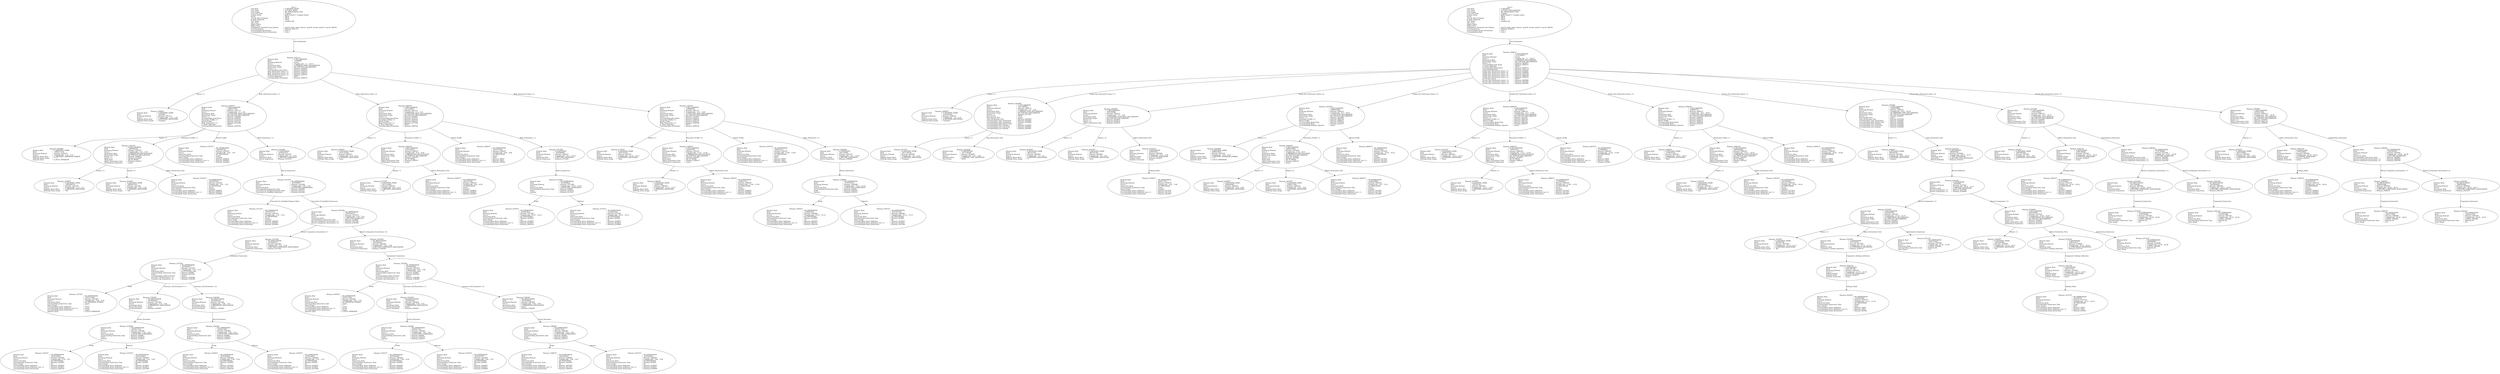 digraph "complex.adt" {
  Unit_3 -> Element_2301113
      [ label=Unit_Declaration ];
  Unit_3
      [ label=<<TABLE BORDER="0" CELLBORDER="0" CELLSPACING="0" CELLPADDING="0"> 
          <TR><TD COLSPAN="3">Unit_3</TD></TR>
          <TR><TD ALIGN="LEFT">Unit_Kind   </TD><TD> = </TD><TD ALIGN="LEFT">A_PACKAGE_BODY</TD></TR>
          <TR><TD ALIGN="LEFT">Unit_Class   </TD><TD> = </TD><TD ALIGN="LEFT">A_PUBLIC_BODY</TD></TR>
          <TR><TD ALIGN="LEFT">Unit_Origin   </TD><TD> = </TD><TD ALIGN="LEFT">AN_APPLICATION_UNIT</TD></TR>
          <TR><TD ALIGN="LEFT">Unit_Full_Name    </TD><TD> = </TD><TD ALIGN="LEFT">Complex</TD></TR>
          <TR><TD ALIGN="LEFT">Unique_Name   </TD><TD> = </TD><TD ALIGN="LEFT">ASIS Context 1: Complex (body)</TD></TR>
          <TR><TD ALIGN="LEFT">Exists  </TD><TD> = </TD><TD ALIGN="LEFT">TRUE</TD></TR>
          <TR><TD ALIGN="LEFT">Can_Be_Main_Program     </TD><TD> = </TD><TD ALIGN="LEFT">TRUE</TD></TR>
          <TR><TD ALIGN="LEFT">Is_Body_Required     </TD><TD> = </TD><TD ALIGN="LEFT">TRUE</TD></TR>
          <TR><TD ALIGN="LEFT">Text_Name   </TD><TD> = </TD><TD ALIGN="LEFT">complex.adb</TD></TR>
          <TR><TD ALIGN="LEFT">Text_Form   </TD><TD> = </TD><TD ALIGN="LEFT"></TD></TR>
          <TR><TD ALIGN="LEFT">Object_Name   </TD><TD> = </TD><TD ALIGN="LEFT"></TD></TR>
          <TR><TD ALIGN="LEFT">Object_Form   </TD><TD> = </TD><TD ALIGN="LEFT"></TD></TR>
          <TR><TD ALIGN="LEFT">Compilation_Command_Line_Options         </TD><TD> = </TD><TD ALIGN="LEFT">-gnatA -gnatc -gnatt -gnatws -gnatyN -mtune=generic -march=x86-64</TD></TR>
          <TR><TD ALIGN="LEFT">Unit_Declaration     </TD><TD> = </TD><TD ALIGN="LEFT">Element_2301113</TD></TR>
          <TR><TD ALIGN="LEFT">Corresponding_Declaration       </TD><TD> = </TD><TD ALIGN="LEFT">Unit_4</TD></TR>
          <TR><TD ALIGN="LEFT">Corresponding_Parent_Declaration         </TD><TD> = </TD><TD ALIGN="LEFT">Unit_1</TD></TR>
          </TABLE>> ];
  Element_2301113 -> Element_2294057
      [ label="Names ( 1)" ];
  Element_2301113 -> Element_2329107
      [ label="Body_Declarative_Items ( 1)" ];
  Element_2301113 -> Element_2368107
      [ label="Body_Declarative_Items ( 2)" ];
  Element_2301113 -> Element_2393107
      [ label="Body_Declarative_Items ( 3)" ];
  Element_2301113
      [ label=<<TABLE BORDER="0" CELLBORDER="0" CELLSPACING="0" CELLPADDING="0"> 
          <TR><TD COLSPAN="3">Element_2301113</TD></TR>
          <TR><TD ALIGN="LEFT">Element_Kind    </TD><TD> = </TD><TD ALIGN="LEFT">A_DECLARATION</TD></TR>
          <TR><TD ALIGN="LEFT">Hash  </TD><TD> = </TD><TD ALIGN="LEFT"> 10240697</TD></TR>
          <TR><TD ALIGN="LEFT">Enclosing_Element     </TD><TD> = </TD><TD ALIGN="LEFT">(none)</TD></TR>
          <TR><TD ALIGN="LEFT">Source  </TD><TD> = </TD><TD ALIGN="LEFT">Complex.adb - 1:1 .. 19:12</TD></TR>
          <TR><TD ALIGN="LEFT">Declaration_Kind     </TD><TD> = </TD><TD ALIGN="LEFT">A_PACKAGE_BODY_DECLARATION</TD></TR>
          <TR><TD ALIGN="LEFT">Declaration_Origin     </TD><TD> = </TD><TD ALIGN="LEFT">AN_EXPLICIT_DECLARATION</TD></TR>
          <TR><TD ALIGN="LEFT">Names ( 1)   </TD><TD> = </TD><TD ALIGN="LEFT">Element_2294057</TD></TR>
          <TR><TD ALIGN="LEFT">Corresponding_End_Name      </TD><TD> = </TD><TD ALIGN="LEFT">Element_2404237</TD></TR>
          <TR><TD ALIGN="LEFT">Body_Declarative_Items ( 1)       </TD><TD> = </TD><TD ALIGN="LEFT">Element_2329107</TD></TR>
          <TR><TD ALIGN="LEFT">Body_Declarative_Items ( 2)       </TD><TD> = </TD><TD ALIGN="LEFT">Element_2368107</TD></TR>
          <TR><TD ALIGN="LEFT">Body_Declarative_Items ( 3)       </TD><TD> = </TD><TD ALIGN="LEFT">Element_2393107</TD></TR>
          <TR><TD ALIGN="LEFT">Is_Name_Repeated     </TD><TD> = </TD><TD ALIGN="LEFT">TRUE</TD></TR>
          <TR><TD ALIGN="LEFT">Corresponding_Declaration       </TD><TD> = </TD><TD ALIGN="LEFT">Element_2568112</TD></TR>
          </TABLE>> ];
  Element_2294057
      [ label=<<TABLE BORDER="0" CELLBORDER="0" CELLSPACING="0" CELLPADDING="0"> 
          <TR><TD COLSPAN="3">Element_2294057</TD></TR>
          <TR><TD ALIGN="LEFT">Element_Kind    </TD><TD> = </TD><TD ALIGN="LEFT">A_DEFINING_NAME</TD></TR>
          <TR><TD ALIGN="LEFT">Hash  </TD><TD> = </TD><TD ALIGN="LEFT"> 9329849</TD></TR>
          <TR><TD ALIGN="LEFT">Enclosing_Element     </TD><TD> = </TD><TD ALIGN="LEFT">Element_2301113</TD></TR>
          <TR><TD ALIGN="LEFT">Source  </TD><TD> = </TD><TD ALIGN="LEFT">Complex.adb - 1:14 .. 1:20</TD></TR>
          <TR><TD ALIGN="LEFT">Defining_Name_Kind     </TD><TD> = </TD><TD ALIGN="LEFT">A_DEFINING_IDENTIFIER</TD></TR>
          <TR><TD ALIGN="LEFT">Defining_Name_Image     </TD><TD> = </TD><TD ALIGN="LEFT">"Complex"</TD></TR>
          </TABLE>> ];
  Element_2329107 -> Element_2302069
      [ label="Names ( 1)" ];
  Element_2329107 -> Element_2323105
      [ label="Parameter_Profile ( 1)" ];
  Element_2329107 -> Element_2327237
      [ label=Result_Profile ];
  Element_2329107 -> Element_2332398
      [ label="Body_Statements ( 1)" ];
  Element_2329107
      [ label=<<TABLE BORDER="0" CELLBORDER="0" CELLSPACING="0" CELLPADDING="0"> 
          <TR><TD COLSPAN="3">Element_2329107</TD></TR>
          <TR><TD ALIGN="LEFT">Element_Kind    </TD><TD> = </TD><TD ALIGN="LEFT">A_DECLARATION</TD></TR>
          <TR><TD ALIGN="LEFT">Hash  </TD><TD> = </TD><TD ALIGN="LEFT"> 1080471726</TD></TR>
          <TR><TD ALIGN="LEFT">Enclosing_Element     </TD><TD> = </TD><TD ALIGN="LEFT">Element_2301113</TD></TR>
          <TR><TD ALIGN="LEFT">Source  </TD><TD> = </TD><TD ALIGN="LEFT">Complex.adb - 3:1 .. 6:8</TD></TR>
          <TR><TD ALIGN="LEFT">Declaration_Kind     </TD><TD> = </TD><TD ALIGN="LEFT">A_FUNCTION_BODY_DECLARATION</TD></TR>
          <TR><TD ALIGN="LEFT">Declaration_Origin     </TD><TD> = </TD><TD ALIGN="LEFT">AN_EXPLICIT_DECLARATION</TD></TR>
          <TR><TD ALIGN="LEFT">Names ( 1)   </TD><TD> = </TD><TD ALIGN="LEFT">Element_2302069</TD></TR>
          <TR><TD ALIGN="LEFT">Corresponding_End_Name      </TD><TD> = </TD><TD ALIGN="LEFT">Element_2349247</TD></TR>
          <TR><TD ALIGN="LEFT">Parameter_Profile ( 1)      </TD><TD> = </TD><TD ALIGN="LEFT">Element_2323105</TD></TR>
          <TR><TD ALIGN="LEFT">Result_Profile    </TD><TD> = </TD><TD ALIGN="LEFT">Element_2327237</TD></TR>
          <TR><TD ALIGN="LEFT">Body_Statements ( 1)      </TD><TD> = </TD><TD ALIGN="LEFT">Element_2332398</TD></TR>
          <TR><TD ALIGN="LEFT">Is_Name_Repeated     </TD><TD> = </TD><TD ALIGN="LEFT">TRUE</TD></TR>
          <TR><TD ALIGN="LEFT">Corresponding_Declaration       </TD><TD> = </TD><TD ALIGN="LEFT">Element_2470104</TD></TR>
          </TABLE>> ];
  Element_2302069
      [ label=<<TABLE BORDER="0" CELLBORDER="0" CELLSPACING="0" CELLPADDING="0"> 
          <TR><TD COLSPAN="3">Element_2302069</TD></TR>
          <TR><TD ALIGN="LEFT">Element_Kind    </TD><TD> = </TD><TD ALIGN="LEFT">A_DEFINING_NAME</TD></TR>
          <TR><TD ALIGN="LEFT">Hash  </TD><TD> = </TD><TD ALIGN="LEFT"> 1080317230</TD></TR>
          <TR><TD ALIGN="LEFT">Enclosing_Element     </TD><TD> = </TD><TD ALIGN="LEFT">Element_2329107</TD></TR>
          <TR><TD ALIGN="LEFT">Source  </TD><TD> = </TD><TD ALIGN="LEFT">Complex.adb - 3:10 .. 3:12</TD></TR>
          <TR><TD ALIGN="LEFT">Defining_Name_Kind     </TD><TD> = </TD><TD ALIGN="LEFT">A_DEFINING_OPERATOR_SYMBOL</TD></TR>
          <TR><TD ALIGN="LEFT">Defining_Name_Image     </TD><TD> = </TD><TD ALIGN="LEFT">""+""</TD></TR>
          <TR><TD ALIGN="LEFT">Operator_Kind    </TD><TD> = </TD><TD ALIGN="LEFT">A_PLUS_OPERATOR</TD></TR>
          </TABLE>> ];
  Element_2323105 -> Element_2309057
      [ label="Names ( 1)" ];
  Element_2323105 -> Element_2316057
      [ label="Names ( 2)" ];
  Element_2323105 -> Element_2324237
      [ label=Object_Declaration_View ];
  Element_2323105
      [ label=<<TABLE BORDER="0" CELLBORDER="0" CELLSPACING="0" CELLPADDING="0"> 
          <TR><TD COLSPAN="3">Element_2323105</TD></TR>
          <TR><TD ALIGN="LEFT">Element_Kind    </TD><TD> = </TD><TD ALIGN="LEFT">A_DECLARATION</TD></TR>
          <TR><TD ALIGN="LEFT">Hash  </TD><TD> = </TD><TD ALIGN="LEFT"> 1080465326</TD></TR>
          <TR><TD ALIGN="LEFT">Enclosing_Element     </TD><TD> = </TD><TD ALIGN="LEFT">Element_2329107</TD></TR>
          <TR><TD ALIGN="LEFT">Source  </TD><TD> = </TD><TD ALIGN="LEFT">Complex.adb - 3:15 .. 3:35</TD></TR>
          <TR><TD ALIGN="LEFT">Declaration_Kind     </TD><TD> = </TD><TD ALIGN="LEFT">A_PARAMETER_SPECIFICATION</TD></TR>
          <TR><TD ALIGN="LEFT">Declaration_Origin     </TD><TD> = </TD><TD ALIGN="LEFT">AN_EXPLICIT_DECLARATION</TD></TR>
          <TR><TD ALIGN="LEFT">Names ( 1)   </TD><TD> = </TD><TD ALIGN="LEFT">Element_2309057</TD></TR>
          <TR><TD ALIGN="LEFT">Names ( 2)   </TD><TD> = </TD><TD ALIGN="LEFT">Element_2316057</TD></TR>
          <TR><TD ALIGN="LEFT">Mode_Kind   </TD><TD> = </TD><TD ALIGN="LEFT">AN_IN_MODE</TD></TR>
          <TR><TD ALIGN="LEFT">Object_Declaration_View      </TD><TD> = </TD><TD ALIGN="LEFT">Element_2324237</TD></TR>
          <TR><TD ALIGN="LEFT">Initialization_Expression       </TD><TD> = </TD><TD ALIGN="LEFT">(none)</TD></TR>
          </TABLE>> ];
  Element_2309057
      [ label=<<TABLE BORDER="0" CELLBORDER="0" CELLSPACING="0" CELLPADDING="0"> 
          <TR><TD COLSPAN="3">Element_2309057</TD></TR>
          <TR><TD ALIGN="LEFT">Element_Kind    </TD><TD> = </TD><TD ALIGN="LEFT">A_DEFINING_NAME</TD></TR>
          <TR><TD ALIGN="LEFT">Hash  </TD><TD> = </TD><TD ALIGN="LEFT"> 1080268718</TD></TR>
          <TR><TD ALIGN="LEFT">Enclosing_Element     </TD><TD> = </TD><TD ALIGN="LEFT">Element_2323105</TD></TR>
          <TR><TD ALIGN="LEFT">Source  </TD><TD> = </TD><TD ALIGN="LEFT">Complex.adb - 3:15 .. 3:17</TD></TR>
          <TR><TD ALIGN="LEFT">Defining_Name_Kind     </TD><TD> = </TD><TD ALIGN="LEFT">A_DEFINING_IDENTIFIER</TD></TR>
          <TR><TD ALIGN="LEFT">Defining_Name_Image     </TD><TD> = </TD><TD ALIGN="LEFT">"lhs"</TD></TR>
          </TABLE>> ];
  Element_2316057
      [ label=<<TABLE BORDER="0" CELLBORDER="0" CELLSPACING="0" CELLPADDING="0"> 
          <TR><TD COLSPAN="3">Element_2316057</TD></TR>
          <TR><TD ALIGN="LEFT">Element_Kind    </TD><TD> = </TD><TD ALIGN="LEFT">A_DEFINING_NAME</TD></TR>
          <TR><TD ALIGN="LEFT">Hash  </TD><TD> = </TD><TD ALIGN="LEFT"> 1080267310</TD></TR>
          <TR><TD ALIGN="LEFT">Enclosing_Element     </TD><TD> = </TD><TD ALIGN="LEFT">Element_2323105</TD></TR>
          <TR><TD ALIGN="LEFT">Source  </TD><TD> = </TD><TD ALIGN="LEFT">Complex.adb - 3:20 .. 3:22</TD></TR>
          <TR><TD ALIGN="LEFT">Defining_Name_Kind     </TD><TD> = </TD><TD ALIGN="LEFT">A_DEFINING_IDENTIFIER</TD></TR>
          <TR><TD ALIGN="LEFT">Defining_Name_Image     </TD><TD> = </TD><TD ALIGN="LEFT">"rhs"</TD></TR>
          </TABLE>> ];
  Element_2324237
      [ label=<<TABLE BORDER="0" CELLBORDER="0" CELLSPACING="0" CELLPADDING="0"> 
          <TR><TD COLSPAN="3">Element_2324237</TD></TR>
          <TR><TD ALIGN="LEFT">Element_Kind    </TD><TD> = </TD><TD ALIGN="LEFT">AN_EXPRESSION</TD></TR>
          <TR><TD ALIGN="LEFT">Hash  </TD><TD> = </TD><TD ALIGN="LEFT"> 1081005742</TD></TR>
          <TR><TD ALIGN="LEFT">Enclosing_Element     </TD><TD> = </TD><TD ALIGN="LEFT">Element_2323105</TD></TR>
          <TR><TD ALIGN="LEFT">Source  </TD><TD> = </TD><TD ALIGN="LEFT">Complex.adb - 3:29 .. 3:35</TD></TR>
          <TR><TD ALIGN="LEFT">Expression_Kind    </TD><TD> = </TD><TD ALIGN="LEFT">AN_IDENTIFIER</TD></TR>
          <TR><TD ALIGN="LEFT">Corresponding_Expression_Type        </TD><TD> = </TD><TD ALIGN="LEFT">(none)</TD></TR>
          <TR><TD ALIGN="LEFT">Name_Image   </TD><TD> = </TD><TD ALIGN="LEFT">Complex</TD></TR>
          <TR><TD ALIGN="LEFT">Corresponding_Name_Definition        </TD><TD> = </TD><TD ALIGN="LEFT">Element_2509057</TD></TR>
          <TR><TD ALIGN="LEFT">Corresponding_Name_Definition_List ( 1)          </TD><TD> = </TD><TD ALIGN="LEFT">Element_2509057</TD></TR>
          <TR><TD ALIGN="LEFT">Corresponding_Name_Declaration        </TD><TD> = </TD><TD ALIGN="LEFT">Element_2542082</TD></TR>
          </TABLE>> ];
  Element_2327237
      [ label=<<TABLE BORDER="0" CELLBORDER="0" CELLSPACING="0" CELLPADDING="0"> 
          <TR><TD COLSPAN="3">Element_2327237</TD></TR>
          <TR><TD ALIGN="LEFT">Element_Kind    </TD><TD> = </TD><TD ALIGN="LEFT">AN_EXPRESSION</TD></TR>
          <TR><TD ALIGN="LEFT">Hash  </TD><TD> = </TD><TD ALIGN="LEFT"> 1081005742</TD></TR>
          <TR><TD ALIGN="LEFT">Enclosing_Element     </TD><TD> = </TD><TD ALIGN="LEFT">Element_2329107</TD></TR>
          <TR><TD ALIGN="LEFT">Source  </TD><TD> = </TD><TD ALIGN="LEFT">Complex.adb - 3:45 .. 3:51</TD></TR>
          <TR><TD ALIGN="LEFT">Expression_Kind    </TD><TD> = </TD><TD ALIGN="LEFT">AN_IDENTIFIER</TD></TR>
          <TR><TD ALIGN="LEFT">Corresponding_Expression_Type        </TD><TD> = </TD><TD ALIGN="LEFT">(none)</TD></TR>
          <TR><TD ALIGN="LEFT">Name_Image   </TD><TD> = </TD><TD ALIGN="LEFT">Complex</TD></TR>
          <TR><TD ALIGN="LEFT">Corresponding_Name_Definition        </TD><TD> = </TD><TD ALIGN="LEFT">Element_2509057</TD></TR>
          <TR><TD ALIGN="LEFT">Corresponding_Name_Definition_List ( 1)          </TD><TD> = </TD><TD ALIGN="LEFT">Element_2509057</TD></TR>
          <TR><TD ALIGN="LEFT">Corresponding_Name_Declaration        </TD><TD> = </TD><TD ALIGN="LEFT">Element_2542082</TD></TR>
          </TABLE>> ];
  Element_2332398 -> Element_2333374
      [ label=Return_Expression ];
  Element_2332398
      [ label=<<TABLE BORDER="0" CELLBORDER="0" CELLSPACING="0" CELLPADDING="0"> 
          <TR><TD COLSPAN="3">Element_2332398</TD></TR>
          <TR><TD ALIGN="LEFT">Element_Kind    </TD><TD> = </TD><TD ALIGN="LEFT">A_STATEMENT</TD></TR>
          <TR><TD ALIGN="LEFT">Hash  </TD><TD> = </TD><TD ALIGN="LEFT">-1876281237</TD></TR>
          <TR><TD ALIGN="LEFT">Enclosing_Element     </TD><TD> = </TD><TD ALIGN="LEFT">Element_2329107</TD></TR>
          <TR><TD ALIGN="LEFT">Source  </TD><TD> = </TD><TD ALIGN="LEFT">Complex.adb - 5:3 .. 5:52</TD></TR>
          <TR><TD ALIGN="LEFT">Statement_Kind    </TD><TD> = </TD><TD ALIGN="LEFT">A_RETURN_STATEMENT</TD></TR>
          <TR><TD ALIGN="LEFT">Return_Expression     </TD><TD> = </TD><TD ALIGN="LEFT">Element_2333374</TD></TR>
          </TABLE>> ];
  Element_2333374 -> Element_2331237
      [ label=Converted_Or_Qualified_Subtype_Mark ];
  Element_2333374 -> Element_2616362
      [ label=Converted_Or_Qualified_Expression ];
  Element_2333374
      [ label=<<TABLE BORDER="0" CELLBORDER="0" CELLSPACING="0" CELLPADDING="0"> 
          <TR><TD COLSPAN="3">Element_2333374</TD></TR>
          <TR><TD ALIGN="LEFT">Element_Kind    </TD><TD> = </TD><TD ALIGN="LEFT">AN_EXPRESSION</TD></TR>
          <TR><TD ALIGN="LEFT">Hash  </TD><TD> = </TD><TD ALIGN="LEFT">-1876305877</TD></TR>
          <TR><TD ALIGN="LEFT">Enclosing_Element     </TD><TD> = </TD><TD ALIGN="LEFT">Element_2332398</TD></TR>
          <TR><TD ALIGN="LEFT">Source  </TD><TD> = </TD><TD ALIGN="LEFT">Complex.adb - 5:10 .. 5:51</TD></TR>
          <TR><TD ALIGN="LEFT">Expression_Kind    </TD><TD> = </TD><TD ALIGN="LEFT">A_QUALIFIED_EXPRESSION</TD></TR>
          <TR><TD ALIGN="LEFT">Corresponding_Expression_Type        </TD><TD> = </TD><TD ALIGN="LEFT">Element_2424087</TD></TR>
          <TR><TD ALIGN="LEFT">Converted_Or_Qualified_Subtype_Mark         </TD><TD> = </TD><TD ALIGN="LEFT">Element_2331237</TD></TR>
          <TR><TD ALIGN="LEFT">Converted_Or_Qualified_Expression         </TD><TD> = </TD><TD ALIGN="LEFT">Element_2616362</TD></TR>
          </TABLE>> ];
  Element_2331237
      [ label=<<TABLE BORDER="0" CELLBORDER="0" CELLSPACING="0" CELLPADDING="0"> 
          <TR><TD COLSPAN="3">Element_2331237</TD></TR>
          <TR><TD ALIGN="LEFT">Element_Kind    </TD><TD> = </TD><TD ALIGN="LEFT">AN_EXPRESSION</TD></TR>
          <TR><TD ALIGN="LEFT">Hash  </TD><TD> = </TD><TD ALIGN="LEFT">-1876183733</TD></TR>
          <TR><TD ALIGN="LEFT">Enclosing_Element     </TD><TD> = </TD><TD ALIGN="LEFT">Element_2333374</TD></TR>
          <TR><TD ALIGN="LEFT">Source  </TD><TD> = </TD><TD ALIGN="LEFT">Complex.adb - 5:10 .. 5:16</TD></TR>
          <TR><TD ALIGN="LEFT">Expression_Kind    </TD><TD> = </TD><TD ALIGN="LEFT">AN_IDENTIFIER</TD></TR>
          <TR><TD ALIGN="LEFT">Corresponding_Expression_Type        </TD><TD> = </TD><TD ALIGN="LEFT">(none)</TD></TR>
          <TR><TD ALIGN="LEFT">Name_Image   </TD><TD> = </TD><TD ALIGN="LEFT">Complex</TD></TR>
          <TR><TD ALIGN="LEFT">Corresponding_Name_Definition        </TD><TD> = </TD><TD ALIGN="LEFT">Element_2509057</TD></TR>
          <TR><TD ALIGN="LEFT">Corresponding_Name_Definition_List ( 1)          </TD><TD> = </TD><TD ALIGN="LEFT">Element_2509057</TD></TR>
          <TR><TD ALIGN="LEFT">Corresponding_Name_Declaration        </TD><TD> = </TD><TD ALIGN="LEFT">Element_2542082</TD></TR>
          </TABLE>> ];
  Element_2616362 -> Element_2337383
      [ label="Record_Component_Associations ( 1)" ];
  Element_2616362 -> Element_2345383
      [ label="Record_Component_Associations ( 2)" ];
  Element_2616362
      [ label=<<TABLE BORDER="0" CELLBORDER="0" CELLSPACING="0" CELLPADDING="0"> 
          <TR><TD COLSPAN="3">Element_2616362</TD></TR>
          <TR><TD ALIGN="LEFT">Element_Kind    </TD><TD> = </TD><TD ALIGN="LEFT">AN_EXPRESSION</TD></TR>
          <TR><TD ALIGN="LEFT">Hash  </TD><TD> = </TD><TD ALIGN="LEFT">-1876318133</TD></TR>
          <TR><TD ALIGN="LEFT">Enclosing_Element     </TD><TD> = </TD><TD ALIGN="LEFT">Element_2333374</TD></TR>
          <TR><TD ALIGN="LEFT">Source  </TD><TD> = </TD><TD ALIGN="LEFT">Complex.adb - 5:18 .. 5:51</TD></TR>
          <TR><TD ALIGN="LEFT">Expression_Kind    </TD><TD> = </TD><TD ALIGN="LEFT">A_RECORD_AGGREGATE</TD></TR>
          <TR><TD ALIGN="LEFT">Corresponding_Expression_Type        </TD><TD> = </TD><TD ALIGN="LEFT">Element_2424087</TD></TR>
          <TR><TD ALIGN="LEFT">Record_Component_Associations ( 1)         </TD><TD> = </TD><TD ALIGN="LEFT">Element_2337383</TD></TR>
          <TR><TD ALIGN="LEFT">Record_Component_Associations ( 2)         </TD><TD> = </TD><TD ALIGN="LEFT">Element_2345383</TD></TR>
          </TABLE>> ];
  Element_2337383 -> Element_2337262
      [ label=Component_Expression ];
  Element_2337383
      [ label=<<TABLE BORDER="0" CELLBORDER="0" CELLSPACING="0" CELLPADDING="0"> 
          <TR><TD COLSPAN="3">Element_2337383</TD></TR>
          <TR><TD ALIGN="LEFT">Element_Kind    </TD><TD> = </TD><TD ALIGN="LEFT">AN_ASSOCIATION</TD></TR>
          <TR><TD ALIGN="LEFT">Hash  </TD><TD> = </TD><TD ALIGN="LEFT">-1876296373</TD></TR>
          <TR><TD ALIGN="LEFT">Enclosing_Element     </TD><TD> = </TD><TD ALIGN="LEFT">Element_2616362</TD></TR>
          <TR><TD ALIGN="LEFT">Source  </TD><TD> = </TD><TD ALIGN="LEFT">Complex.adb - 5:19 .. 5:33</TD></TR>
          <TR><TD ALIGN="LEFT">Association_Kind     </TD><TD> = </TD><TD ALIGN="LEFT">A_RECORD_COMPONENT_ASSOCIATION</TD></TR>
          <TR><TD ALIGN="LEFT">Component_Expression      </TD><TD> = </TD><TD ALIGN="LEFT">Element_2337262</TD></TR>
          </TABLE>> ];
  Element_2337262 -> Element_2337247
      [ label=Prefix ];
  Element_2337262 -> Element_2336385
      [ label="Function_Call_Parameters ( 1)" ];
  Element_2337262 -> Element_2340385
      [ label="Function_Call_Parameters ( 2)" ];
  Element_2337262
      [ label=<<TABLE BORDER="0" CELLBORDER="0" CELLSPACING="0" CELLPADDING="0"> 
          <TR><TD COLSPAN="3">Element_2337262</TD></TR>
          <TR><TD ALIGN="LEFT">Element_Kind    </TD><TD> = </TD><TD ALIGN="LEFT">AN_EXPRESSION</TD></TR>
          <TR><TD ALIGN="LEFT">Hash  </TD><TD> = </TD><TD ALIGN="LEFT">-1876420277</TD></TR>
          <TR><TD ALIGN="LEFT">Enclosing_Element     </TD><TD> = </TD><TD ALIGN="LEFT">Element_2337383</TD></TR>
          <TR><TD ALIGN="LEFT">Source  </TD><TD> = </TD><TD ALIGN="LEFT">Complex.adb - 5:19 .. 5:33</TD></TR>
          <TR><TD ALIGN="LEFT">Expression_Kind    </TD><TD> = </TD><TD ALIGN="LEFT">A_FUNCTION_CALL</TD></TR>
          <TR><TD ALIGN="LEFT">Corresponding_Expression_Type        </TD><TD> = </TD><TD ALIGN="LEFT">Element_925082</TD></TR>
          <TR><TD ALIGN="LEFT">Prefix  </TD><TD> = </TD><TD ALIGN="LEFT">Element_2337247</TD></TR>
          <TR><TD ALIGN="LEFT">Corresponding_Called_Function        </TD><TD> = </TD><TD ALIGN="LEFT">(none)</TD></TR>
          <TR><TD ALIGN="LEFT">Function_Call_Parameters ( 1)        </TD><TD> = </TD><TD ALIGN="LEFT">Element_2336385</TD></TR>
          <TR><TD ALIGN="LEFT">Function_Call_Parameters ( 2)        </TD><TD> = </TD><TD ALIGN="LEFT">Element_2340385</TD></TR>
          </TABLE>> ];
  Element_2336385 -> Element_2336265
      [ label=Actual_Parameter ];
  Element_2336385
      [ label=<<TABLE BORDER="0" CELLBORDER="0" CELLSPACING="0" CELLPADDING="0"> 
          <TR><TD COLSPAN="3">Element_2336385</TD></TR>
          <TR><TD ALIGN="LEFT">Element_Kind    </TD><TD> = </TD><TD ALIGN="LEFT">AN_ASSOCIATION</TD></TR>
          <TR><TD ALIGN="LEFT">Hash  </TD><TD> = </TD><TD ALIGN="LEFT">-1876294453</TD></TR>
          <TR><TD ALIGN="LEFT">Enclosing_Element     </TD><TD> = </TD><TD ALIGN="LEFT">Element_2337262</TD></TR>
          <TR><TD ALIGN="LEFT">Source  </TD><TD> = </TD><TD ALIGN="LEFT">Complex.adb - 5:19 .. 5:24</TD></TR>
          <TR><TD ALIGN="LEFT">Association_Kind     </TD><TD> = </TD><TD ALIGN="LEFT">A_PARAMETER_ASSOCIATION</TD></TR>
          <TR><TD ALIGN="LEFT">Formal_Parameter     </TD><TD> = </TD><TD ALIGN="LEFT">(none)</TD></TR>
          <TR><TD ALIGN="LEFT">Actual_Parameter     </TD><TD> = </TD><TD ALIGN="LEFT">Element_2336265</TD></TR>
          </TABLE>> ];
  Element_2336265 -> Element_2334237
      [ label=Prefix ];
  Element_2336265 -> Element_2335237
      [ label=Selector ];
  Element_2336265
      [ label=<<TABLE BORDER="0" CELLBORDER="0" CELLSPACING="0" CELLPADDING="0"> 
          <TR><TD COLSPAN="3">Element_2336265</TD></TR>
          <TR><TD ALIGN="LEFT">Element_Kind    </TD><TD> = </TD><TD ALIGN="LEFT">AN_EXPRESSION</TD></TR>
          <TR><TD ALIGN="LEFT">Hash  </TD><TD> = </TD><TD ALIGN="LEFT">-1876417333</TD></TR>
          <TR><TD ALIGN="LEFT">Enclosing_Element     </TD><TD> = </TD><TD ALIGN="LEFT">Element_2336385</TD></TR>
          <TR><TD ALIGN="LEFT">Source  </TD><TD> = </TD><TD ALIGN="LEFT">Complex.adb - 5:19 .. 5:24</TD></TR>
          <TR><TD ALIGN="LEFT">Expression_Kind    </TD><TD> = </TD><TD ALIGN="LEFT">A_SELECTED_COMPONENT</TD></TR>
          <TR><TD ALIGN="LEFT">Corresponding_Expression_Type        </TD><TD> = </TD><TD ALIGN="LEFT">Element_925082</TD></TR>
          <TR><TD ALIGN="LEFT">Prefix  </TD><TD> = </TD><TD ALIGN="LEFT">Element_2334237</TD></TR>
          <TR><TD ALIGN="LEFT">Selector   </TD><TD> = </TD><TD ALIGN="LEFT">Element_2335237</TD></TR>
          </TABLE>> ];
  Element_2334237
      [ label=<<TABLE BORDER="0" CELLBORDER="0" CELLSPACING="0" CELLPADDING="0"> 
          <TR><TD COLSPAN="3">Element_2334237</TD></TR>
          <TR><TD ALIGN="LEFT">Element_Kind    </TD><TD> = </TD><TD ALIGN="LEFT">AN_EXPRESSION</TD></TR>
          <TR><TD ALIGN="LEFT">Hash  </TD><TD> = </TD><TD ALIGN="LEFT">-1876183957</TD></TR>
          <TR><TD ALIGN="LEFT">Enclosing_Element     </TD><TD> = </TD><TD ALIGN="LEFT">Element_2336265</TD></TR>
          <TR><TD ALIGN="LEFT">Source  </TD><TD> = </TD><TD ALIGN="LEFT">Complex.adb - 5:19 .. 5:21</TD></TR>
          <TR><TD ALIGN="LEFT">Expression_Kind    </TD><TD> = </TD><TD ALIGN="LEFT">AN_IDENTIFIER</TD></TR>
          <TR><TD ALIGN="LEFT">Corresponding_Expression_Type        </TD><TD> = </TD><TD ALIGN="LEFT">Element_2424087</TD></TR>
          <TR><TD ALIGN="LEFT">Name_Image   </TD><TD> = </TD><TD ALIGN="LEFT">lhs</TD></TR>
          <TR><TD ALIGN="LEFT">Corresponding_Name_Definition        </TD><TD> = </TD><TD ALIGN="LEFT">Element_2450057</TD></TR>
          <TR><TD ALIGN="LEFT">Corresponding_Name_Definition_List ( 1)          </TD><TD> = </TD><TD ALIGN="LEFT">Element_2450057</TD></TR>
          <TR><TD ALIGN="LEFT">Corresponding_Name_Declaration        </TD><TD> = </TD><TD ALIGN="LEFT">Element_2464105</TD></TR>
          </TABLE>> ];
  Element_2335237
      [ label=<<TABLE BORDER="0" CELLBORDER="0" CELLSPACING="0" CELLPADDING="0"> 
          <TR><TD COLSPAN="3">Element_2335237</TD></TR>
          <TR><TD ALIGN="LEFT">Element_Kind    </TD><TD> = </TD><TD ALIGN="LEFT">AN_EXPRESSION</TD></TR>
          <TR><TD ALIGN="LEFT">Hash  </TD><TD> = </TD><TD ALIGN="LEFT">-1876183829</TD></TR>
          <TR><TD ALIGN="LEFT">Enclosing_Element     </TD><TD> = </TD><TD ALIGN="LEFT">Element_2336265</TD></TR>
          <TR><TD ALIGN="LEFT">Source  </TD><TD> = </TD><TD ALIGN="LEFT">Complex.adb - 5:23 .. 5:24</TD></TR>
          <TR><TD ALIGN="LEFT">Expression_Kind    </TD><TD> = </TD><TD ALIGN="LEFT">AN_IDENTIFIER</TD></TR>
          <TR><TD ALIGN="LEFT">Corresponding_Expression_Type        </TD><TD> = </TD><TD ALIGN="LEFT">Element_925082</TD></TR>
          <TR><TD ALIGN="LEFT">Name_Image   </TD><TD> = </TD><TD ALIGN="LEFT">Re</TD></TR>
          <TR><TD ALIGN="LEFT">Corresponding_Name_Definition        </TD><TD> = </TD><TD ALIGN="LEFT">Element_2519057</TD></TR>
          <TR><TD ALIGN="LEFT">Corresponding_Name_Definition_List ( 1)          </TD><TD> = </TD><TD ALIGN="LEFT">Element_2519057</TD></TR>
          <TR><TD ALIGN="LEFT">Corresponding_Name_Declaration        </TD><TD> = </TD><TD ALIGN="LEFT">Element_2527099</TD></TR>
          </TABLE>> ];
  Element_2337247
      [ label=<<TABLE BORDER="0" CELLBORDER="0" CELLSPACING="0" CELLPADDING="0"> 
          <TR><TD COLSPAN="3">Element_2337247</TD></TR>
          <TR><TD ALIGN="LEFT">Element_Kind    </TD><TD> = </TD><TD ALIGN="LEFT">AN_EXPRESSION</TD></TR>
          <TR><TD ALIGN="LEFT">Hash  </TD><TD> = </TD><TD ALIGN="LEFT">-1876173493</TD></TR>
          <TR><TD ALIGN="LEFT">Enclosing_Element     </TD><TD> = </TD><TD ALIGN="LEFT">Element_2337262</TD></TR>
          <TR><TD ALIGN="LEFT">Source  </TD><TD> = </TD><TD ALIGN="LEFT">Complex.adb - 5:26 .. 5:26</TD></TR>
          <TR><TD ALIGN="LEFT">Expression_Kind    </TD><TD> = </TD><TD ALIGN="LEFT">AN_OPERATOR_SYMBOL</TD></TR>
          <TR><TD ALIGN="LEFT">Corresponding_Expression_Type        </TD><TD> = </TD><TD ALIGN="LEFT">(none)</TD></TR>
          <TR><TD ALIGN="LEFT">Name_Image   </TD><TD> = </TD><TD ALIGN="LEFT">"+"</TD></TR>
          <TR><TD ALIGN="LEFT">Corresponding_Name_Definition        </TD><TD> = </TD><TD ALIGN="LEFT">(none)</TD></TR>
          <TR><TD ALIGN="LEFT">Corresponding_Name_Definition_List ( 1)          </TD><TD> = </TD><TD ALIGN="LEFT">(none)</TD></TR>
          <TR><TD ALIGN="LEFT">Corresponding_Name_Declaration        </TD><TD> = </TD><TD ALIGN="LEFT">(none)</TD></TR>
          <TR><TD ALIGN="LEFT">Operator_Kind    </TD><TD> = </TD><TD ALIGN="LEFT">A_PLUS_OPERATOR</TD></TR>
          </TABLE>> ];
  Element_2340385 -> Element_2340265
      [ label=Actual_Parameter ];
  Element_2340385
      [ label=<<TABLE BORDER="0" CELLBORDER="0" CELLSPACING="0" CELLPADDING="0"> 
          <TR><TD COLSPAN="3">Element_2340385</TD></TR>
          <TR><TD ALIGN="LEFT">Element_Kind    </TD><TD> = </TD><TD ALIGN="LEFT">AN_ASSOCIATION</TD></TR>
          <TR><TD ALIGN="LEFT">Hash  </TD><TD> = </TD><TD ALIGN="LEFT">-1876294165</TD></TR>
          <TR><TD ALIGN="LEFT">Enclosing_Element     </TD><TD> = </TD><TD ALIGN="LEFT">Element_2337262</TD></TR>
          <TR><TD ALIGN="LEFT">Source  </TD><TD> = </TD><TD ALIGN="LEFT">Complex.adb - 5:28 .. 5:33</TD></TR>
          <TR><TD ALIGN="LEFT">Association_Kind     </TD><TD> = </TD><TD ALIGN="LEFT">A_PARAMETER_ASSOCIATION</TD></TR>
          <TR><TD ALIGN="LEFT">Formal_Parameter     </TD><TD> = </TD><TD ALIGN="LEFT">(none)</TD></TR>
          <TR><TD ALIGN="LEFT">Actual_Parameter     </TD><TD> = </TD><TD ALIGN="LEFT">Element_2340265</TD></TR>
          </TABLE>> ];
  Element_2340265 -> Element_2338237
      [ label=Prefix ];
  Element_2340265 -> Element_2339237
      [ label=Selector ];
  Element_2340265
      [ label=<<TABLE BORDER="0" CELLBORDER="0" CELLSPACING="0" CELLPADDING="0"> 
          <TR><TD COLSPAN="3">Element_2340265</TD></TR>
          <TR><TD ALIGN="LEFT">Element_Kind    </TD><TD> = </TD><TD ALIGN="LEFT">AN_EXPRESSION</TD></TR>
          <TR><TD ALIGN="LEFT">Hash  </TD><TD> = </TD><TD ALIGN="LEFT">-1876417045</TD></TR>
          <TR><TD ALIGN="LEFT">Enclosing_Element     </TD><TD> = </TD><TD ALIGN="LEFT">Element_2340385</TD></TR>
          <TR><TD ALIGN="LEFT">Source  </TD><TD> = </TD><TD ALIGN="LEFT">Complex.adb - 5:28 .. 5:33</TD></TR>
          <TR><TD ALIGN="LEFT">Expression_Kind    </TD><TD> = </TD><TD ALIGN="LEFT">A_SELECTED_COMPONENT</TD></TR>
          <TR><TD ALIGN="LEFT">Corresponding_Expression_Type        </TD><TD> = </TD><TD ALIGN="LEFT">Element_925082</TD></TR>
          <TR><TD ALIGN="LEFT">Prefix  </TD><TD> = </TD><TD ALIGN="LEFT">Element_2338237</TD></TR>
          <TR><TD ALIGN="LEFT">Selector   </TD><TD> = </TD><TD ALIGN="LEFT">Element_2339237</TD></TR>
          </TABLE>> ];
  Element_2338237
      [ label=<<TABLE BORDER="0" CELLBORDER="0" CELLSPACING="0" CELLPADDING="0"> 
          <TR><TD COLSPAN="3">Element_2338237</TD></TR>
          <TR><TD ALIGN="LEFT">Element_Kind    </TD><TD> = </TD><TD ALIGN="LEFT">AN_EXPRESSION</TD></TR>
          <TR><TD ALIGN="LEFT">Hash  </TD><TD> = </TD><TD ALIGN="LEFT">-1876183669</TD></TR>
          <TR><TD ALIGN="LEFT">Enclosing_Element     </TD><TD> = </TD><TD ALIGN="LEFT">Element_2340265</TD></TR>
          <TR><TD ALIGN="LEFT">Source  </TD><TD> = </TD><TD ALIGN="LEFT">Complex.adb - 5:28 .. 5:30</TD></TR>
          <TR><TD ALIGN="LEFT">Expression_Kind    </TD><TD> = </TD><TD ALIGN="LEFT">AN_IDENTIFIER</TD></TR>
          <TR><TD ALIGN="LEFT">Corresponding_Expression_Type        </TD><TD> = </TD><TD ALIGN="LEFT">Element_2424087</TD></TR>
          <TR><TD ALIGN="LEFT">Name_Image   </TD><TD> = </TD><TD ALIGN="LEFT">rhs</TD></TR>
          <TR><TD ALIGN="LEFT">Corresponding_Name_Definition        </TD><TD> = </TD><TD ALIGN="LEFT">Element_2457057</TD></TR>
          <TR><TD ALIGN="LEFT">Corresponding_Name_Definition_List ( 1)          </TD><TD> = </TD><TD ALIGN="LEFT">Element_2457057</TD></TR>
          <TR><TD ALIGN="LEFT">Corresponding_Name_Declaration        </TD><TD> = </TD><TD ALIGN="LEFT">Element_2464105</TD></TR>
          </TABLE>> ];
  Element_2339237
      [ label=<<TABLE BORDER="0" CELLBORDER="0" CELLSPACING="0" CELLPADDING="0"> 
          <TR><TD COLSPAN="3">Element_2339237</TD></TR>
          <TR><TD ALIGN="LEFT">Element_Kind    </TD><TD> = </TD><TD ALIGN="LEFT">AN_EXPRESSION</TD></TR>
          <TR><TD ALIGN="LEFT">Hash  </TD><TD> = </TD><TD ALIGN="LEFT">-1876184053</TD></TR>
          <TR><TD ALIGN="LEFT">Enclosing_Element     </TD><TD> = </TD><TD ALIGN="LEFT">Element_2340265</TD></TR>
          <TR><TD ALIGN="LEFT">Source  </TD><TD> = </TD><TD ALIGN="LEFT">Complex.adb - 5:32 .. 5:33</TD></TR>
          <TR><TD ALIGN="LEFT">Expression_Kind    </TD><TD> = </TD><TD ALIGN="LEFT">AN_IDENTIFIER</TD></TR>
          <TR><TD ALIGN="LEFT">Corresponding_Expression_Type        </TD><TD> = </TD><TD ALIGN="LEFT">Element_925082</TD></TR>
          <TR><TD ALIGN="LEFT">Name_Image   </TD><TD> = </TD><TD ALIGN="LEFT">Re</TD></TR>
          <TR><TD ALIGN="LEFT">Corresponding_Name_Definition        </TD><TD> = </TD><TD ALIGN="LEFT">Element_2519057</TD></TR>
          <TR><TD ALIGN="LEFT">Corresponding_Name_Definition_List ( 1)          </TD><TD> = </TD><TD ALIGN="LEFT">Element_2519057</TD></TR>
          <TR><TD ALIGN="LEFT">Corresponding_Name_Declaration        </TD><TD> = </TD><TD ALIGN="LEFT">Element_2527099</TD></TR>
          </TABLE>> ];
  Element_2345383 -> Element_2345262
      [ label=Component_Expression ];
  Element_2345383
      [ label=<<TABLE BORDER="0" CELLBORDER="0" CELLSPACING="0" CELLPADDING="0"> 
          <TR><TD COLSPAN="3">Element_2345383</TD></TR>
          <TR><TD ALIGN="LEFT">Element_Kind    </TD><TD> = </TD><TD ALIGN="LEFT">AN_ASSOCIATION</TD></TR>
          <TR><TD ALIGN="LEFT">Hash  </TD><TD> = </TD><TD ALIGN="LEFT">-1876296341</TD></TR>
          <TR><TD ALIGN="LEFT">Enclosing_Element     </TD><TD> = </TD><TD ALIGN="LEFT">Element_2616362</TD></TR>
          <TR><TD ALIGN="LEFT">Source  </TD><TD> = </TD><TD ALIGN="LEFT">Complex.adb - 5:36 .. 5:50</TD></TR>
          <TR><TD ALIGN="LEFT">Association_Kind     </TD><TD> = </TD><TD ALIGN="LEFT">A_RECORD_COMPONENT_ASSOCIATION</TD></TR>
          <TR><TD ALIGN="LEFT">Component_Expression      </TD><TD> = </TD><TD ALIGN="LEFT">Element_2345262</TD></TR>
          </TABLE>> ];
  Element_2345262 -> Element_2345247
      [ label=Prefix ];
  Element_2345262 -> Element_2344385
      [ label="Function_Call_Parameters ( 1)" ];
  Element_2345262 -> Element_2348385
      [ label="Function_Call_Parameters ( 2)" ];
  Element_2345262
      [ label=<<TABLE BORDER="0" CELLBORDER="0" CELLSPACING="0" CELLPADDING="0"> 
          <TR><TD COLSPAN="3">Element_2345262</TD></TR>
          <TR><TD ALIGN="LEFT">Element_Kind    </TD><TD> = </TD><TD ALIGN="LEFT">AN_EXPRESSION</TD></TR>
          <TR><TD ALIGN="LEFT">Hash  </TD><TD> = </TD><TD ALIGN="LEFT">-1876420245</TD></TR>
          <TR><TD ALIGN="LEFT">Enclosing_Element     </TD><TD> = </TD><TD ALIGN="LEFT">Element_2345383</TD></TR>
          <TR><TD ALIGN="LEFT">Source  </TD><TD> = </TD><TD ALIGN="LEFT">Complex.adb - 5:36 .. 5:50</TD></TR>
          <TR><TD ALIGN="LEFT">Expression_Kind    </TD><TD> = </TD><TD ALIGN="LEFT">A_FUNCTION_CALL</TD></TR>
          <TR><TD ALIGN="LEFT">Corresponding_Expression_Type        </TD><TD> = </TD><TD ALIGN="LEFT">Element_925082</TD></TR>
          <TR><TD ALIGN="LEFT">Prefix  </TD><TD> = </TD><TD ALIGN="LEFT">Element_2345247</TD></TR>
          <TR><TD ALIGN="LEFT">Corresponding_Called_Function        </TD><TD> = </TD><TD ALIGN="LEFT">(none)</TD></TR>
          <TR><TD ALIGN="LEFT">Function_Call_Parameters ( 1)        </TD><TD> = </TD><TD ALIGN="LEFT">Element_2344385</TD></TR>
          <TR><TD ALIGN="LEFT">Function_Call_Parameters ( 2)        </TD><TD> = </TD><TD ALIGN="LEFT">Element_2348385</TD></TR>
          </TABLE>> ];
  Element_2344385 -> Element_2344265
      [ label=Actual_Parameter ];
  Element_2344385
      [ label=<<TABLE BORDER="0" CELLBORDER="0" CELLSPACING="0" CELLPADDING="0"> 
          <TR><TD COLSPAN="3">Element_2344385</TD></TR>
          <TR><TD ALIGN="LEFT">Element_Kind    </TD><TD> = </TD><TD ALIGN="LEFT">AN_ASSOCIATION</TD></TR>
          <TR><TD ALIGN="LEFT">Hash  </TD><TD> = </TD><TD ALIGN="LEFT">-1876294421</TD></TR>
          <TR><TD ALIGN="LEFT">Enclosing_Element     </TD><TD> = </TD><TD ALIGN="LEFT">Element_2345262</TD></TR>
          <TR><TD ALIGN="LEFT">Source  </TD><TD> = </TD><TD ALIGN="LEFT">Complex.adb - 5:36 .. 5:41</TD></TR>
          <TR><TD ALIGN="LEFT">Association_Kind     </TD><TD> = </TD><TD ALIGN="LEFT">A_PARAMETER_ASSOCIATION</TD></TR>
          <TR><TD ALIGN="LEFT">Formal_Parameter     </TD><TD> = </TD><TD ALIGN="LEFT">(none)</TD></TR>
          <TR><TD ALIGN="LEFT">Actual_Parameter     </TD><TD> = </TD><TD ALIGN="LEFT">Element_2344265</TD></TR>
          </TABLE>> ];
  Element_2344265 -> Element_2342237
      [ label=Prefix ];
  Element_2344265 -> Element_2343237
      [ label=Selector ];
  Element_2344265
      [ label=<<TABLE BORDER="0" CELLBORDER="0" CELLSPACING="0" CELLPADDING="0"> 
          <TR><TD COLSPAN="3">Element_2344265</TD></TR>
          <TR><TD ALIGN="LEFT">Element_Kind    </TD><TD> = </TD><TD ALIGN="LEFT">AN_EXPRESSION</TD></TR>
          <TR><TD ALIGN="LEFT">Hash  </TD><TD> = </TD><TD ALIGN="LEFT">-1876417301</TD></TR>
          <TR><TD ALIGN="LEFT">Enclosing_Element     </TD><TD> = </TD><TD ALIGN="LEFT">Element_2344385</TD></TR>
          <TR><TD ALIGN="LEFT">Source  </TD><TD> = </TD><TD ALIGN="LEFT">Complex.adb - 5:36 .. 5:41</TD></TR>
          <TR><TD ALIGN="LEFT">Expression_Kind    </TD><TD> = </TD><TD ALIGN="LEFT">A_SELECTED_COMPONENT</TD></TR>
          <TR><TD ALIGN="LEFT">Corresponding_Expression_Type        </TD><TD> = </TD><TD ALIGN="LEFT">Element_925082</TD></TR>
          <TR><TD ALIGN="LEFT">Prefix  </TD><TD> = </TD><TD ALIGN="LEFT">Element_2342237</TD></TR>
          <TR><TD ALIGN="LEFT">Selector   </TD><TD> = </TD><TD ALIGN="LEFT">Element_2343237</TD></TR>
          </TABLE>> ];
  Element_2342237
      [ label=<<TABLE BORDER="0" CELLBORDER="0" CELLSPACING="0" CELLPADDING="0"> 
          <TR><TD COLSPAN="3">Element_2342237</TD></TR>
          <TR><TD ALIGN="LEFT">Element_Kind    </TD><TD> = </TD><TD ALIGN="LEFT">AN_EXPRESSION</TD></TR>
          <TR><TD ALIGN="LEFT">Hash  </TD><TD> = </TD><TD ALIGN="LEFT">-1876183925</TD></TR>
          <TR><TD ALIGN="LEFT">Enclosing_Element     </TD><TD> = </TD><TD ALIGN="LEFT">Element_2344265</TD></TR>
          <TR><TD ALIGN="LEFT">Source  </TD><TD> = </TD><TD ALIGN="LEFT">Complex.adb - 5:36 .. 5:38</TD></TR>
          <TR><TD ALIGN="LEFT">Expression_Kind    </TD><TD> = </TD><TD ALIGN="LEFT">AN_IDENTIFIER</TD></TR>
          <TR><TD ALIGN="LEFT">Corresponding_Expression_Type        </TD><TD> = </TD><TD ALIGN="LEFT">Element_2424087</TD></TR>
          <TR><TD ALIGN="LEFT">Name_Image   </TD><TD> = </TD><TD ALIGN="LEFT">lhs</TD></TR>
          <TR><TD ALIGN="LEFT">Corresponding_Name_Definition        </TD><TD> = </TD><TD ALIGN="LEFT">Element_2450057</TD></TR>
          <TR><TD ALIGN="LEFT">Corresponding_Name_Definition_List ( 1)          </TD><TD> = </TD><TD ALIGN="LEFT">Element_2450057</TD></TR>
          <TR><TD ALIGN="LEFT">Corresponding_Name_Declaration        </TD><TD> = </TD><TD ALIGN="LEFT">Element_2464105</TD></TR>
          </TABLE>> ];
  Element_2343237
      [ label=<<TABLE BORDER="0" CELLBORDER="0" CELLSPACING="0" CELLPADDING="0"> 
          <TR><TD COLSPAN="3">Element_2343237</TD></TR>
          <TR><TD ALIGN="LEFT">Element_Kind    </TD><TD> = </TD><TD ALIGN="LEFT">AN_EXPRESSION</TD></TR>
          <TR><TD ALIGN="LEFT">Hash  </TD><TD> = </TD><TD ALIGN="LEFT">-1876183797</TD></TR>
          <TR><TD ALIGN="LEFT">Enclosing_Element     </TD><TD> = </TD><TD ALIGN="LEFT">Element_2344265</TD></TR>
          <TR><TD ALIGN="LEFT">Source  </TD><TD> = </TD><TD ALIGN="LEFT">Complex.adb - 5:40 .. 5:41</TD></TR>
          <TR><TD ALIGN="LEFT">Expression_Kind    </TD><TD> = </TD><TD ALIGN="LEFT">AN_IDENTIFIER</TD></TR>
          <TR><TD ALIGN="LEFT">Corresponding_Expression_Type        </TD><TD> = </TD><TD ALIGN="LEFT">Element_925082</TD></TR>
          <TR><TD ALIGN="LEFT">Name_Image   </TD><TD> = </TD><TD ALIGN="LEFT">Im</TD></TR>
          <TR><TD ALIGN="LEFT">Corresponding_Name_Definition        </TD><TD> = </TD><TD ALIGN="LEFT">Element_2530057</TD></TR>
          <TR><TD ALIGN="LEFT">Corresponding_Name_Definition_List ( 1)          </TD><TD> = </TD><TD ALIGN="LEFT">Element_2530057</TD></TR>
          <TR><TD ALIGN="LEFT">Corresponding_Name_Declaration        </TD><TD> = </TD><TD ALIGN="LEFT">Element_2538099</TD></TR>
          </TABLE>> ];
  Element_2345247
      [ label=<<TABLE BORDER="0" CELLBORDER="0" CELLSPACING="0" CELLPADDING="0"> 
          <TR><TD COLSPAN="3">Element_2345247</TD></TR>
          <TR><TD ALIGN="LEFT">Element_Kind    </TD><TD> = </TD><TD ALIGN="LEFT">AN_EXPRESSION</TD></TR>
          <TR><TD ALIGN="LEFT">Hash  </TD><TD> = </TD><TD ALIGN="LEFT">-1876173461</TD></TR>
          <TR><TD ALIGN="LEFT">Enclosing_Element     </TD><TD> = </TD><TD ALIGN="LEFT">Element_2345262</TD></TR>
          <TR><TD ALIGN="LEFT">Source  </TD><TD> = </TD><TD ALIGN="LEFT">Complex.adb - 5:43 .. 5:43</TD></TR>
          <TR><TD ALIGN="LEFT">Expression_Kind    </TD><TD> = </TD><TD ALIGN="LEFT">AN_OPERATOR_SYMBOL</TD></TR>
          <TR><TD ALIGN="LEFT">Corresponding_Expression_Type        </TD><TD> = </TD><TD ALIGN="LEFT">(none)</TD></TR>
          <TR><TD ALIGN="LEFT">Name_Image   </TD><TD> = </TD><TD ALIGN="LEFT">"+"</TD></TR>
          <TR><TD ALIGN="LEFT">Corresponding_Name_Definition        </TD><TD> = </TD><TD ALIGN="LEFT">(none)</TD></TR>
          <TR><TD ALIGN="LEFT">Corresponding_Name_Definition_List ( 1)          </TD><TD> = </TD><TD ALIGN="LEFT">(none)</TD></TR>
          <TR><TD ALIGN="LEFT">Corresponding_Name_Declaration        </TD><TD> = </TD><TD ALIGN="LEFT">(none)</TD></TR>
          <TR><TD ALIGN="LEFT">Operator_Kind    </TD><TD> = </TD><TD ALIGN="LEFT">A_PLUS_OPERATOR</TD></TR>
          </TABLE>> ];
  Element_2348385 -> Element_2348265
      [ label=Actual_Parameter ];
  Element_2348385
      [ label=<<TABLE BORDER="0" CELLBORDER="0" CELLSPACING="0" CELLPADDING="0"> 
          <TR><TD COLSPAN="3">Element_2348385</TD></TR>
          <TR><TD ALIGN="LEFT">Element_Kind    </TD><TD> = </TD><TD ALIGN="LEFT">AN_ASSOCIATION</TD></TR>
          <TR><TD ALIGN="LEFT">Hash  </TD><TD> = </TD><TD ALIGN="LEFT">-1876294645</TD></TR>
          <TR><TD ALIGN="LEFT">Enclosing_Element     </TD><TD> = </TD><TD ALIGN="LEFT">Element_2345262</TD></TR>
          <TR><TD ALIGN="LEFT">Source  </TD><TD> = </TD><TD ALIGN="LEFT">Complex.adb - 5:45 .. 5:50</TD></TR>
          <TR><TD ALIGN="LEFT">Association_Kind     </TD><TD> = </TD><TD ALIGN="LEFT">A_PARAMETER_ASSOCIATION</TD></TR>
          <TR><TD ALIGN="LEFT">Formal_Parameter     </TD><TD> = </TD><TD ALIGN="LEFT">(none)</TD></TR>
          <TR><TD ALIGN="LEFT">Actual_Parameter     </TD><TD> = </TD><TD ALIGN="LEFT">Element_2348265</TD></TR>
          </TABLE>> ];
  Element_2348265 -> Element_2346237
      [ label=Prefix ];
  Element_2348265 -> Element_2347237
      [ label=Selector ];
  Element_2348265
      [ label=<<TABLE BORDER="0" CELLBORDER="0" CELLSPACING="0" CELLPADDING="0"> 
          <TR><TD COLSPAN="3">Element_2348265</TD></TR>
          <TR><TD ALIGN="LEFT">Element_Kind    </TD><TD> = </TD><TD ALIGN="LEFT">AN_EXPRESSION</TD></TR>
          <TR><TD ALIGN="LEFT">Hash  </TD><TD> = </TD><TD ALIGN="LEFT">-1876417525</TD></TR>
          <TR><TD ALIGN="LEFT">Enclosing_Element     </TD><TD> = </TD><TD ALIGN="LEFT">Element_2348385</TD></TR>
          <TR><TD ALIGN="LEFT">Source  </TD><TD> = </TD><TD ALIGN="LEFT">Complex.adb - 5:45 .. 5:50</TD></TR>
          <TR><TD ALIGN="LEFT">Expression_Kind    </TD><TD> = </TD><TD ALIGN="LEFT">A_SELECTED_COMPONENT</TD></TR>
          <TR><TD ALIGN="LEFT">Corresponding_Expression_Type        </TD><TD> = </TD><TD ALIGN="LEFT">Element_925082</TD></TR>
          <TR><TD ALIGN="LEFT">Prefix  </TD><TD> = </TD><TD ALIGN="LEFT">Element_2346237</TD></TR>
          <TR><TD ALIGN="LEFT">Selector   </TD><TD> = </TD><TD ALIGN="LEFT">Element_2347237</TD></TR>
          </TABLE>> ];
  Element_2346237
      [ label=<<TABLE BORDER="0" CELLBORDER="0" CELLSPACING="0" CELLPADDING="0"> 
          <TR><TD COLSPAN="3">Element_2346237</TD></TR>
          <TR><TD ALIGN="LEFT">Element_Kind    </TD><TD> = </TD><TD ALIGN="LEFT">AN_EXPRESSION</TD></TR>
          <TR><TD ALIGN="LEFT">Hash  </TD><TD> = </TD><TD ALIGN="LEFT">-1876183637</TD></TR>
          <TR><TD ALIGN="LEFT">Enclosing_Element     </TD><TD> = </TD><TD ALIGN="LEFT">Element_2348265</TD></TR>
          <TR><TD ALIGN="LEFT">Source  </TD><TD> = </TD><TD ALIGN="LEFT">Complex.adb - 5:45 .. 5:47</TD></TR>
          <TR><TD ALIGN="LEFT">Expression_Kind    </TD><TD> = </TD><TD ALIGN="LEFT">AN_IDENTIFIER</TD></TR>
          <TR><TD ALIGN="LEFT">Corresponding_Expression_Type        </TD><TD> = </TD><TD ALIGN="LEFT">Element_2424087</TD></TR>
          <TR><TD ALIGN="LEFT">Name_Image   </TD><TD> = </TD><TD ALIGN="LEFT">rhs</TD></TR>
          <TR><TD ALIGN="LEFT">Corresponding_Name_Definition        </TD><TD> = </TD><TD ALIGN="LEFT">Element_2457057</TD></TR>
          <TR><TD ALIGN="LEFT">Corresponding_Name_Definition_List ( 1)          </TD><TD> = </TD><TD ALIGN="LEFT">Element_2457057</TD></TR>
          <TR><TD ALIGN="LEFT">Corresponding_Name_Declaration        </TD><TD> = </TD><TD ALIGN="LEFT">Element_2464105</TD></TR>
          </TABLE>> ];
  Element_2347237
      [ label=<<TABLE BORDER="0" CELLBORDER="0" CELLSPACING="0" CELLPADDING="0"> 
          <TR><TD COLSPAN="3">Element_2347237</TD></TR>
          <TR><TD ALIGN="LEFT">Element_Kind    </TD><TD> = </TD><TD ALIGN="LEFT">AN_EXPRESSION</TD></TR>
          <TR><TD ALIGN="LEFT">Hash  </TD><TD> = </TD><TD ALIGN="LEFT">-1876184021</TD></TR>
          <TR><TD ALIGN="LEFT">Enclosing_Element     </TD><TD> = </TD><TD ALIGN="LEFT">Element_2348265</TD></TR>
          <TR><TD ALIGN="LEFT">Source  </TD><TD> = </TD><TD ALIGN="LEFT">Complex.adb - 5:49 .. 5:50</TD></TR>
          <TR><TD ALIGN="LEFT">Expression_Kind    </TD><TD> = </TD><TD ALIGN="LEFT">AN_IDENTIFIER</TD></TR>
          <TR><TD ALIGN="LEFT">Corresponding_Expression_Type        </TD><TD> = </TD><TD ALIGN="LEFT">Element_925082</TD></TR>
          <TR><TD ALIGN="LEFT">Name_Image   </TD><TD> = </TD><TD ALIGN="LEFT">Im</TD></TR>
          <TR><TD ALIGN="LEFT">Corresponding_Name_Definition        </TD><TD> = </TD><TD ALIGN="LEFT">Element_2530057</TD></TR>
          <TR><TD ALIGN="LEFT">Corresponding_Name_Definition_List ( 1)          </TD><TD> = </TD><TD ALIGN="LEFT">Element_2530057</TD></TR>
          <TR><TD ALIGN="LEFT">Corresponding_Name_Declaration        </TD><TD> = </TD><TD ALIGN="LEFT">Element_2538099</TD></TR>
          </TABLE>> ];
  Element_2368107 -> Element_2350057
      [ label="Names ( 1)" ];
  Element_2368107 -> Element_2364105
      [ label="Parameter_Profile ( 1)" ];
  Element_2368107 -> Element_2366237
      [ label=Result_Profile ];
  Element_2368107 -> Element_2371398
      [ label="Body_Statements ( 1)" ];
  Element_2368107
      [ label=<<TABLE BORDER="0" CELLBORDER="0" CELLSPACING="0" CELLPADDING="0"> 
          <TR><TD COLSPAN="3">Element_2368107</TD></TR>
          <TR><TD ALIGN="LEFT">Element_Kind    </TD><TD> = </TD><TD ALIGN="LEFT">A_DECLARATION</TD></TR>
          <TR><TD ALIGN="LEFT">Hash  </TD><TD> = </TD><TD ALIGN="LEFT"> 1913140613</TD></TR>
          <TR><TD ALIGN="LEFT">Enclosing_Element     </TD><TD> = </TD><TD ALIGN="LEFT">Element_2301113</TD></TR>
          <TR><TD ALIGN="LEFT">Source  </TD><TD> = </TD><TD ALIGN="LEFT">Complex.adb - 8:1 .. 11:9</TD></TR>
          <TR><TD ALIGN="LEFT">Declaration_Kind     </TD><TD> = </TD><TD ALIGN="LEFT">A_FUNCTION_BODY_DECLARATION</TD></TR>
          <TR><TD ALIGN="LEFT">Declaration_Origin     </TD><TD> = </TD><TD ALIGN="LEFT">AN_EXPLICIT_DECLARATION</TD></TR>
          <TR><TD ALIGN="LEFT">Names ( 1)   </TD><TD> = </TD><TD ALIGN="LEFT">Element_2350057</TD></TR>
          <TR><TD ALIGN="LEFT">Corresponding_End_Name      </TD><TD> = </TD><TD ALIGN="LEFT">Element_2374237</TD></TR>
          <TR><TD ALIGN="LEFT">Parameter_Profile ( 1)      </TD><TD> = </TD><TD ALIGN="LEFT">Element_2364105</TD></TR>
          <TR><TD ALIGN="LEFT">Result_Profile    </TD><TD> = </TD><TD ALIGN="LEFT">Element_2366237</TD></TR>
          <TR><TD ALIGN="LEFT">Body_Statements ( 1)      </TD><TD> = </TD><TD ALIGN="LEFT">Element_2371398</TD></TR>
          <TR><TD ALIGN="LEFT">Is_Name_Repeated     </TD><TD> = </TD><TD ALIGN="LEFT">TRUE</TD></TR>
          <TR><TD ALIGN="LEFT">Corresponding_Declaration       </TD><TD> = </TD><TD ALIGN="LEFT">Element_2489104</TD></TR>
          </TABLE>> ];
  Element_2350057
      [ label=<<TABLE BORDER="0" CELLBORDER="0" CELLSPACING="0" CELLPADDING="0"> 
          <TR><TD COLSPAN="3">Element_2350057</TD></TR>
          <TR><TD ALIGN="LEFT">Element_Kind    </TD><TD> = </TD><TD ALIGN="LEFT">A_DEFINING_NAME</TD></TR>
          <TR><TD ALIGN="LEFT">Hash  </TD><TD> = </TD><TD ALIGN="LEFT"> 1913134249</TD></TR>
          <TR><TD ALIGN="LEFT">Enclosing_Element     </TD><TD> = </TD><TD ALIGN="LEFT">Element_2368107</TD></TR>
          <TR><TD ALIGN="LEFT">Source  </TD><TD> = </TD><TD ALIGN="LEFT">Complex.adb - 8:10 .. 8:13</TD></TR>
          <TR><TD ALIGN="LEFT">Defining_Name_Kind     </TD><TD> = </TD><TD ALIGN="LEFT">A_DEFINING_IDENTIFIER</TD></TR>
          <TR><TD ALIGN="LEFT">Defining_Name_Image     </TD><TD> = </TD><TD ALIGN="LEFT">"Imag"</TD></TR>
          </TABLE>> ];
  Element_2364105 -> Element_2357057
      [ label="Names ( 1)" ];
  Element_2364105 -> Element_2365237
      [ label=Object_Declaration_View ];
  Element_2364105
      [ label=<<TABLE BORDER="0" CELLBORDER="0" CELLSPACING="0" CELLPADDING="0"> 
          <TR><TD COLSPAN="3">Element_2364105</TD></TR>
          <TR><TD ALIGN="LEFT">Element_Kind    </TD><TD> = </TD><TD ALIGN="LEFT">A_DECLARATION</TD></TR>
          <TR><TD ALIGN="LEFT">Hash  </TD><TD> = </TD><TD ALIGN="LEFT"> 1913140413</TD></TR>
          <TR><TD ALIGN="LEFT">Enclosing_Element     </TD><TD> = </TD><TD ALIGN="LEFT">Element_2368107</TD></TR>
          <TR><TD ALIGN="LEFT">Source  </TD><TD> = </TD><TD ALIGN="LEFT">Complex.adb - 8:15 .. 8:30</TD></TR>
          <TR><TD ALIGN="LEFT">Declaration_Kind     </TD><TD> = </TD><TD ALIGN="LEFT">A_PARAMETER_SPECIFICATION</TD></TR>
          <TR><TD ALIGN="LEFT">Declaration_Origin     </TD><TD> = </TD><TD ALIGN="LEFT">AN_EXPLICIT_DECLARATION</TD></TR>
          <TR><TD ALIGN="LEFT">Names ( 1)   </TD><TD> = </TD><TD ALIGN="LEFT">Element_2357057</TD></TR>
          <TR><TD ALIGN="LEFT">Mode_Kind   </TD><TD> = </TD><TD ALIGN="LEFT">AN_IN_MODE</TD></TR>
          <TR><TD ALIGN="LEFT">Object_Declaration_View      </TD><TD> = </TD><TD ALIGN="LEFT">Element_2365237</TD></TR>
          <TR><TD ALIGN="LEFT">Initialization_Expression       </TD><TD> = </TD><TD ALIGN="LEFT">(none)</TD></TR>
          </TABLE>> ];
  Element_2357057
      [ label=<<TABLE BORDER="0" CELLBORDER="0" CELLSPACING="0" CELLPADDING="0"> 
          <TR><TD COLSPAN="3">Element_2357057</TD></TR>
          <TR><TD ALIGN="LEFT">Element_Kind    </TD><TD> = </TD><TD ALIGN="LEFT">A_DEFINING_NAME</TD></TR>
          <TR><TD ALIGN="LEFT">Hash  </TD><TD> = </TD><TD ALIGN="LEFT"> 1913134269</TD></TR>
          <TR><TD ALIGN="LEFT">Enclosing_Element     </TD><TD> = </TD><TD ALIGN="LEFT">Element_2364105</TD></TR>
          <TR><TD ALIGN="LEFT">Source  </TD><TD> = </TD><TD ALIGN="LEFT">Complex.adb - 8:15 .. 8:17</TD></TR>
          <TR><TD ALIGN="LEFT">Defining_Name_Kind     </TD><TD> = </TD><TD ALIGN="LEFT">A_DEFINING_IDENTIFIER</TD></TR>
          <TR><TD ALIGN="LEFT">Defining_Name_Image     </TD><TD> = </TD><TD ALIGN="LEFT">"val"</TD></TR>
          </TABLE>> ];
  Element_2365237
      [ label=<<TABLE BORDER="0" CELLBORDER="0" CELLSPACING="0" CELLPADDING="0"> 
          <TR><TD COLSPAN="3">Element_2365237</TD></TR>
          <TR><TD ALIGN="LEFT">Element_Kind    </TD><TD> = </TD><TD ALIGN="LEFT">AN_EXPRESSION</TD></TR>
          <TR><TD ALIGN="LEFT">Hash  </TD><TD> = </TD><TD ALIGN="LEFT"> 1913157281</TD></TR>
          <TR><TD ALIGN="LEFT">Enclosing_Element     </TD><TD> = </TD><TD ALIGN="LEFT">Element_2364105</TD></TR>
          <TR><TD ALIGN="LEFT">Source  </TD><TD> = </TD><TD ALIGN="LEFT">Complex.adb - 8:24 .. 8:30</TD></TR>
          <TR><TD ALIGN="LEFT">Expression_Kind    </TD><TD> = </TD><TD ALIGN="LEFT">AN_IDENTIFIER</TD></TR>
          <TR><TD ALIGN="LEFT">Corresponding_Expression_Type        </TD><TD> = </TD><TD ALIGN="LEFT">(none)</TD></TR>
          <TR><TD ALIGN="LEFT">Name_Image   </TD><TD> = </TD><TD ALIGN="LEFT">Complex</TD></TR>
          <TR><TD ALIGN="LEFT">Corresponding_Name_Definition        </TD><TD> = </TD><TD ALIGN="LEFT">Element_2509057</TD></TR>
          <TR><TD ALIGN="LEFT">Corresponding_Name_Definition_List ( 1)          </TD><TD> = </TD><TD ALIGN="LEFT">Element_2509057</TD></TR>
          <TR><TD ALIGN="LEFT">Corresponding_Name_Declaration        </TD><TD> = </TD><TD ALIGN="LEFT">Element_2542082</TD></TR>
          </TABLE>> ];
  Element_2366237
      [ label=<<TABLE BORDER="0" CELLBORDER="0" CELLSPACING="0" CELLPADDING="0"> 
          <TR><TD COLSPAN="3">Element_2366237</TD></TR>
          <TR><TD ALIGN="LEFT">Element_Kind    </TD><TD> = </TD><TD ALIGN="LEFT">AN_EXPRESSION</TD></TR>
          <TR><TD ALIGN="LEFT">Hash  </TD><TD> = </TD><TD ALIGN="LEFT"> 1913157281</TD></TR>
          <TR><TD ALIGN="LEFT">Enclosing_Element     </TD><TD> = </TD><TD ALIGN="LEFT">Element_2368107</TD></TR>
          <TR><TD ALIGN="LEFT">Source  </TD><TD> = </TD><TD ALIGN="LEFT">Complex.adb - 8:40 .. 8:44</TD></TR>
          <TR><TD ALIGN="LEFT">Expression_Kind    </TD><TD> = </TD><TD ALIGN="LEFT">AN_IDENTIFIER</TD></TR>
          <TR><TD ALIGN="LEFT">Corresponding_Expression_Type        </TD><TD> = </TD><TD ALIGN="LEFT">(none)</TD></TR>
          <TR><TD ALIGN="LEFT">Name_Image   </TD><TD> = </TD><TD ALIGN="LEFT">Float</TD></TR>
          <TR><TD ALIGN="LEFT">Corresponding_Name_Definition        </TD><TD> = </TD><TD ALIGN="LEFT">Element_79057</TD></TR>
          <TR><TD ALIGN="LEFT">Corresponding_Name_Definition_List ( 1)          </TD><TD> = </TD><TD ALIGN="LEFT">Element_79057</TD></TR>
          <TR><TD ALIGN="LEFT">Corresponding_Name_Declaration        </TD><TD> = </TD><TD ALIGN="LEFT">Element_925082</TD></TR>
          </TABLE>> ];
  Element_2371398 -> Element_2373265
      [ label=Return_Expression ];
  Element_2371398
      [ label=<<TABLE BORDER="0" CELLBORDER="0" CELLSPACING="0" CELLPADDING="0"> 
          <TR><TD COLSPAN="3">Element_2371398</TD></TR>
          <TR><TD ALIGN="LEFT">Element_Kind    </TD><TD> = </TD><TD ALIGN="LEFT">A_STATEMENT</TD></TR>
          <TR><TD ALIGN="LEFT">Hash  </TD><TD> = </TD><TD ALIGN="LEFT"> 1552060867</TD></TR>
          <TR><TD ALIGN="LEFT">Enclosing_Element     </TD><TD> = </TD><TD ALIGN="LEFT">Element_2368107</TD></TR>
          <TR><TD ALIGN="LEFT">Source  </TD><TD> = </TD><TD ALIGN="LEFT">Complex.adb - 10:3 .. 10:16</TD></TR>
          <TR><TD ALIGN="LEFT">Statement_Kind    </TD><TD> = </TD><TD ALIGN="LEFT">A_RETURN_STATEMENT</TD></TR>
          <TR><TD ALIGN="LEFT">Return_Expression     </TD><TD> = </TD><TD ALIGN="LEFT">Element_2373265</TD></TR>
          </TABLE>> ];
  Element_2373265 -> Element_2370237
      [ label=Prefix ];
  Element_2373265 -> Element_2372237
      [ label=Selector ];
  Element_2373265
      [ label=<<TABLE BORDER="0" CELLBORDER="0" CELLSPACING="0" CELLPADDING="0"> 
          <TR><TD COLSPAN="3">Element_2373265</TD></TR>
          <TR><TD ALIGN="LEFT">Element_Kind    </TD><TD> = </TD><TD ALIGN="LEFT">AN_EXPRESSION</TD></TR>
          <TR><TD ALIGN="LEFT">Hash  </TD><TD> = </TD><TD ALIGN="LEFT"> 1552056621</TD></TR>
          <TR><TD ALIGN="LEFT">Enclosing_Element     </TD><TD> = </TD><TD ALIGN="LEFT">Element_2371398</TD></TR>
          <TR><TD ALIGN="LEFT">Source  </TD><TD> = </TD><TD ALIGN="LEFT">Complex.adb - 10:10 .. 10:15</TD></TR>
          <TR><TD ALIGN="LEFT">Expression_Kind    </TD><TD> = </TD><TD ALIGN="LEFT">A_SELECTED_COMPONENT</TD></TR>
          <TR><TD ALIGN="LEFT">Corresponding_Expression_Type        </TD><TD> = </TD><TD ALIGN="LEFT">Element_925082</TD></TR>
          <TR><TD ALIGN="LEFT">Prefix  </TD><TD> = </TD><TD ALIGN="LEFT">Element_2370237</TD></TR>
          <TR><TD ALIGN="LEFT">Selector   </TD><TD> = </TD><TD ALIGN="LEFT">Element_2372237</TD></TR>
          </TABLE>> ];
  Element_2370237
      [ label=<<TABLE BORDER="0" CELLBORDER="0" CELLSPACING="0" CELLPADDING="0"> 
          <TR><TD COLSPAN="3">Element_2370237</TD></TR>
          <TR><TD ALIGN="LEFT">Element_Kind    </TD><TD> = </TD><TD ALIGN="LEFT">AN_EXPRESSION</TD></TR>
          <TR><TD ALIGN="LEFT">Hash  </TD><TD> = </TD><TD ALIGN="LEFT"> 1552063914</TD></TR>
          <TR><TD ALIGN="LEFT">Enclosing_Element     </TD><TD> = </TD><TD ALIGN="LEFT">Element_2373265</TD></TR>
          <TR><TD ALIGN="LEFT">Source  </TD><TD> = </TD><TD ALIGN="LEFT">Complex.adb - 10:10 .. 10:12</TD></TR>
          <TR><TD ALIGN="LEFT">Expression_Kind    </TD><TD> = </TD><TD ALIGN="LEFT">AN_IDENTIFIER</TD></TR>
          <TR><TD ALIGN="LEFT">Corresponding_Expression_Type        </TD><TD> = </TD><TD ALIGN="LEFT">Element_2424087</TD></TR>
          <TR><TD ALIGN="LEFT">Name_Image   </TD><TD> = </TD><TD ALIGN="LEFT">val</TD></TR>
          <TR><TD ALIGN="LEFT">Corresponding_Name_Definition        </TD><TD> = </TD><TD ALIGN="LEFT">Element_2478057</TD></TR>
          <TR><TD ALIGN="LEFT">Corresponding_Name_Definition_List ( 1)          </TD><TD> = </TD><TD ALIGN="LEFT">Element_2478057</TD></TR>
          <TR><TD ALIGN="LEFT">Corresponding_Name_Declaration        </TD><TD> = </TD><TD ALIGN="LEFT">Element_2485105</TD></TR>
          </TABLE>> ];
  Element_2372237
      [ label=<<TABLE BORDER="0" CELLBORDER="0" CELLSPACING="0" CELLPADDING="0"> 
          <TR><TD COLSPAN="3">Element_2372237</TD></TR>
          <TR><TD ALIGN="LEFT">Element_Kind    </TD><TD> = </TD><TD ALIGN="LEFT">AN_EXPRESSION</TD></TR>
          <TR><TD ALIGN="LEFT">Hash  </TD><TD> = </TD><TD ALIGN="LEFT"> 1552063918</TD></TR>
          <TR><TD ALIGN="LEFT">Enclosing_Element     </TD><TD> = </TD><TD ALIGN="LEFT">Element_2373265</TD></TR>
          <TR><TD ALIGN="LEFT">Source  </TD><TD> = </TD><TD ALIGN="LEFT">Complex.adb - 10:14 .. 10:15</TD></TR>
          <TR><TD ALIGN="LEFT">Expression_Kind    </TD><TD> = </TD><TD ALIGN="LEFT">AN_IDENTIFIER</TD></TR>
          <TR><TD ALIGN="LEFT">Corresponding_Expression_Type        </TD><TD> = </TD><TD ALIGN="LEFT">Element_925082</TD></TR>
          <TR><TD ALIGN="LEFT">Name_Image   </TD><TD> = </TD><TD ALIGN="LEFT">Im</TD></TR>
          <TR><TD ALIGN="LEFT">Corresponding_Name_Definition        </TD><TD> = </TD><TD ALIGN="LEFT">Element_2530057</TD></TR>
          <TR><TD ALIGN="LEFT">Corresponding_Name_Definition_List ( 1)          </TD><TD> = </TD><TD ALIGN="LEFT">Element_2530057</TD></TR>
          <TR><TD ALIGN="LEFT">Corresponding_Name_Declaration        </TD><TD> = </TD><TD ALIGN="LEFT">Element_2538099</TD></TR>
          </TABLE>> ];
  Element_2393107 -> Element_2375057
      [ label="Names ( 1)" ];
  Element_2393107 -> Element_2389105
      [ label="Parameter_Profile ( 1)" ];
  Element_2393107 -> Element_2391237
      [ label=Result_Profile ];
  Element_2393107 -> Element_2396398
      [ label="Body_Statements ( 1)" ];
  Element_2393107
      [ label=<<TABLE BORDER="0" CELLBORDER="0" CELLSPACING="0" CELLPADDING="0"> 
          <TR><TD COLSPAN="3">Element_2393107</TD></TR>
          <TR><TD ALIGN="LEFT">Element_Kind    </TD><TD> = </TD><TD ALIGN="LEFT">A_DECLARATION</TD></TR>
          <TR><TD ALIGN="LEFT">Hash  </TD><TD> = </TD><TD ALIGN="LEFT"> 730884524</TD></TR>
          <TR><TD ALIGN="LEFT">Enclosing_Element     </TD><TD> = </TD><TD ALIGN="LEFT">Element_2301113</TD></TR>
          <TR><TD ALIGN="LEFT">Source  </TD><TD> = </TD><TD ALIGN="LEFT">Complex.adb - 13:1 .. 16:9</TD></TR>
          <TR><TD ALIGN="LEFT">Declaration_Kind     </TD><TD> = </TD><TD ALIGN="LEFT">A_FUNCTION_BODY_DECLARATION</TD></TR>
          <TR><TD ALIGN="LEFT">Declaration_Origin     </TD><TD> = </TD><TD ALIGN="LEFT">AN_EXPLICIT_DECLARATION</TD></TR>
          <TR><TD ALIGN="LEFT">Names ( 1)   </TD><TD> = </TD><TD ALIGN="LEFT">Element_2375057</TD></TR>
          <TR><TD ALIGN="LEFT">Corresponding_End_Name      </TD><TD> = </TD><TD ALIGN="LEFT">Element_2399237</TD></TR>
          <TR><TD ALIGN="LEFT">Parameter_Profile ( 1)      </TD><TD> = </TD><TD ALIGN="LEFT">Element_2389105</TD></TR>
          <TR><TD ALIGN="LEFT">Result_Profile    </TD><TD> = </TD><TD ALIGN="LEFT">Element_2391237</TD></TR>
          <TR><TD ALIGN="LEFT">Body_Statements ( 1)      </TD><TD> = </TD><TD ALIGN="LEFT">Element_2396398</TD></TR>
          <TR><TD ALIGN="LEFT">Is_Name_Repeated     </TD><TD> = </TD><TD ALIGN="LEFT">TRUE</TD></TR>
          <TR><TD ALIGN="LEFT">Corresponding_Declaration       </TD><TD> = </TD><TD ALIGN="LEFT">Element_2508104</TD></TR>
          </TABLE>> ];
  Element_2375057
      [ label=<<TABLE BORDER="0" CELLBORDER="0" CELLSPACING="0" CELLPADDING="0"> 
          <TR><TD COLSPAN="3">Element_2375057</TD></TR>
          <TR><TD ALIGN="LEFT">Element_Kind    </TD><TD> = </TD><TD ALIGN="LEFT">A_DEFINING_NAME</TD></TR>
          <TR><TD ALIGN="LEFT">Hash  </TD><TD> = </TD><TD ALIGN="LEFT"> 1267755237</TD></TR>
          <TR><TD ALIGN="LEFT">Enclosing_Element     </TD><TD> = </TD><TD ALIGN="LEFT">Element_2393107</TD></TR>
          <TR><TD ALIGN="LEFT">Source  </TD><TD> = </TD><TD ALIGN="LEFT">Complex.adb - 13:10 .. 13:13</TD></TR>
          <TR><TD ALIGN="LEFT">Defining_Name_Kind     </TD><TD> = </TD><TD ALIGN="LEFT">A_DEFINING_IDENTIFIER</TD></TR>
          <TR><TD ALIGN="LEFT">Defining_Name_Image     </TD><TD> = </TD><TD ALIGN="LEFT">"Real"</TD></TR>
          </TABLE>> ];
  Element_2389105 -> Element_2382057
      [ label="Names ( 1)" ];
  Element_2389105 -> Element_2390237
      [ label=Object_Declaration_View ];
  Element_2389105
      [ label=<<TABLE BORDER="0" CELLBORDER="0" CELLSPACING="0" CELLPADDING="0"> 
          <TR><TD COLSPAN="3">Element_2389105</TD></TR>
          <TR><TD ALIGN="LEFT">Element_Kind    </TD><TD> = </TD><TD ALIGN="LEFT">A_DECLARATION</TD></TR>
          <TR><TD ALIGN="LEFT">Hash  </TD><TD> = </TD><TD ALIGN="LEFT">-342857307</TD></TR>
          <TR><TD ALIGN="LEFT">Enclosing_Element     </TD><TD> = </TD><TD ALIGN="LEFT">Element_2393107</TD></TR>
          <TR><TD ALIGN="LEFT">Source  </TD><TD> = </TD><TD ALIGN="LEFT">Complex.adb - 13:15 .. 13:30</TD></TR>
          <TR><TD ALIGN="LEFT">Declaration_Kind     </TD><TD> = </TD><TD ALIGN="LEFT">A_PARAMETER_SPECIFICATION</TD></TR>
          <TR><TD ALIGN="LEFT">Declaration_Origin     </TD><TD> = </TD><TD ALIGN="LEFT">AN_EXPLICIT_DECLARATION</TD></TR>
          <TR><TD ALIGN="LEFT">Names ( 1)   </TD><TD> = </TD><TD ALIGN="LEFT">Element_2382057</TD></TR>
          <TR><TD ALIGN="LEFT">Mode_Kind   </TD><TD> = </TD><TD ALIGN="LEFT">AN_IN_MODE</TD></TR>
          <TR><TD ALIGN="LEFT">Object_Declaration_View      </TD><TD> = </TD><TD ALIGN="LEFT">Element_2390237</TD></TR>
          <TR><TD ALIGN="LEFT">Initialization_Expression       </TD><TD> = </TD><TD ALIGN="LEFT">(none)</TD></TR>
          </TABLE>> ];
  Element_2382057
      [ label=<<TABLE BORDER="0" CELLBORDER="0" CELLSPACING="0" CELLPADDING="0"> 
          <TR><TD COLSPAN="3">Element_2382057</TD></TR>
          <TR><TD ALIGN="LEFT">Element_Kind    </TD><TD> = </TD><TD ALIGN="LEFT">A_DEFINING_NAME</TD></TR>
          <TR><TD ALIGN="LEFT">Hash  </TD><TD> = </TD><TD ALIGN="LEFT">-342857499</TD></TR>
          <TR><TD ALIGN="LEFT">Enclosing_Element     </TD><TD> = </TD><TD ALIGN="LEFT">Element_2389105</TD></TR>
          <TR><TD ALIGN="LEFT">Source  </TD><TD> = </TD><TD ALIGN="LEFT">Complex.adb - 13:15 .. 13:17</TD></TR>
          <TR><TD ALIGN="LEFT">Defining_Name_Kind     </TD><TD> = </TD><TD ALIGN="LEFT">A_DEFINING_IDENTIFIER</TD></TR>
          <TR><TD ALIGN="LEFT">Defining_Name_Image     </TD><TD> = </TD><TD ALIGN="LEFT">"val"</TD></TR>
          </TABLE>> ];
  Element_2390237
      [ label=<<TABLE BORDER="0" CELLBORDER="0" CELLSPACING="0" CELLPADDING="0"> 
          <TR><TD COLSPAN="3">Element_2390237</TD></TR>
          <TR><TD ALIGN="LEFT">Element_Kind    </TD><TD> = </TD><TD ALIGN="LEFT">AN_EXPRESSION</TD></TR>
          <TR><TD ALIGN="LEFT">Hash  </TD><TD> = </TD><TD ALIGN="LEFT"> 194014133</TD></TR>
          <TR><TD ALIGN="LEFT">Enclosing_Element     </TD><TD> = </TD><TD ALIGN="LEFT">Element_2389105</TD></TR>
          <TR><TD ALIGN="LEFT">Source  </TD><TD> = </TD><TD ALIGN="LEFT">Complex.adb - 13:24 .. 13:30</TD></TR>
          <TR><TD ALIGN="LEFT">Expression_Kind    </TD><TD> = </TD><TD ALIGN="LEFT">AN_IDENTIFIER</TD></TR>
          <TR><TD ALIGN="LEFT">Corresponding_Expression_Type        </TD><TD> = </TD><TD ALIGN="LEFT">(none)</TD></TR>
          <TR><TD ALIGN="LEFT">Name_Image   </TD><TD> = </TD><TD ALIGN="LEFT">Complex</TD></TR>
          <TR><TD ALIGN="LEFT">Corresponding_Name_Definition        </TD><TD> = </TD><TD ALIGN="LEFT">Element_2509057</TD></TR>
          <TR><TD ALIGN="LEFT">Corresponding_Name_Definition_List ( 1)          </TD><TD> = </TD><TD ALIGN="LEFT">Element_2509057</TD></TR>
          <TR><TD ALIGN="LEFT">Corresponding_Name_Declaration        </TD><TD> = </TD><TD ALIGN="LEFT">Element_2542082</TD></TR>
          </TABLE>> ];
  Element_2391237
      [ label=<<TABLE BORDER="0" CELLBORDER="0" CELLSPACING="0" CELLPADDING="0"> 
          <TR><TD COLSPAN="3">Element_2391237</TD></TR>
          <TR><TD ALIGN="LEFT">Element_Kind    </TD><TD> = </TD><TD ALIGN="LEFT">AN_EXPRESSION</TD></TR>
          <TR><TD ALIGN="LEFT">Hash  </TD><TD> = </TD><TD ALIGN="LEFT"> 194014133</TD></TR>
          <TR><TD ALIGN="LEFT">Enclosing_Element     </TD><TD> = </TD><TD ALIGN="LEFT">Element_2393107</TD></TR>
          <TR><TD ALIGN="LEFT">Source  </TD><TD> = </TD><TD ALIGN="LEFT">Complex.adb - 13:40 .. 13:44</TD></TR>
          <TR><TD ALIGN="LEFT">Expression_Kind    </TD><TD> = </TD><TD ALIGN="LEFT">AN_IDENTIFIER</TD></TR>
          <TR><TD ALIGN="LEFT">Corresponding_Expression_Type        </TD><TD> = </TD><TD ALIGN="LEFT">(none)</TD></TR>
          <TR><TD ALIGN="LEFT">Name_Image   </TD><TD> = </TD><TD ALIGN="LEFT">Float</TD></TR>
          <TR><TD ALIGN="LEFT">Corresponding_Name_Definition        </TD><TD> = </TD><TD ALIGN="LEFT">Element_79057</TD></TR>
          <TR><TD ALIGN="LEFT">Corresponding_Name_Definition_List ( 1)          </TD><TD> = </TD><TD ALIGN="LEFT">Element_79057</TD></TR>
          <TR><TD ALIGN="LEFT">Corresponding_Name_Declaration        </TD><TD> = </TD><TD ALIGN="LEFT">Element_925082</TD></TR>
          </TABLE>> ];
  Element_2396398 -> Element_2398265
      [ label=Return_Expression ];
  Element_2396398
      [ label=<<TABLE BORDER="0" CELLBORDER="0" CELLSPACING="0" CELLPADDING="0"> 
          <TR><TD COLSPAN="3">Element_2396398</TD></TR>
          <TR><TD ALIGN="LEFT">Element_Kind    </TD><TD> = </TD><TD ALIGN="LEFT">A_STATEMENT</TD></TR>
          <TR><TD ALIGN="LEFT">Hash  </TD><TD> = </TD><TD ALIGN="LEFT"> 451157646</TD></TR>
          <TR><TD ALIGN="LEFT">Enclosing_Element     </TD><TD> = </TD><TD ALIGN="LEFT">Element_2393107</TD></TR>
          <TR><TD ALIGN="LEFT">Source  </TD><TD> = </TD><TD ALIGN="LEFT">Complex.adb - 15:3 .. 15:16</TD></TR>
          <TR><TD ALIGN="LEFT">Statement_Kind    </TD><TD> = </TD><TD ALIGN="LEFT">A_RETURN_STATEMENT</TD></TR>
          <TR><TD ALIGN="LEFT">Return_Expression     </TD><TD> = </TD><TD ALIGN="LEFT">Element_2398265</TD></TR>
          </TABLE>> ];
  Element_2398265 -> Element_2395237
      [ label=Prefix ];
  Element_2398265 -> Element_2397237
      [ label=Selector ];
  Element_2398265
      [ label=<<TABLE BORDER="0" CELLBORDER="0" CELLSPACING="0" CELLPADDING="0"> 
          <TR><TD COLSPAN="3">Element_2398265</TD></TR>
          <TR><TD ALIGN="LEFT">Element_Kind    </TD><TD> = </TD><TD ALIGN="LEFT">AN_EXPRESSION</TD></TR>
          <TR><TD ALIGN="LEFT">Hash  </TD><TD> = </TD><TD ALIGN="LEFT"> 1793334793</TD></TR>
          <TR><TD ALIGN="LEFT">Enclosing_Element     </TD><TD> = </TD><TD ALIGN="LEFT">Element_2396398</TD></TR>
          <TR><TD ALIGN="LEFT">Source  </TD><TD> = </TD><TD ALIGN="LEFT">Complex.adb - 15:10 .. 15:15</TD></TR>
          <TR><TD ALIGN="LEFT">Expression_Kind    </TD><TD> = </TD><TD ALIGN="LEFT">A_SELECTED_COMPONENT</TD></TR>
          <TR><TD ALIGN="LEFT">Corresponding_Expression_Type        </TD><TD> = </TD><TD ALIGN="LEFT">Element_925082</TD></TR>
          <TR><TD ALIGN="LEFT">Prefix  </TD><TD> = </TD><TD ALIGN="LEFT">Element_2395237</TD></TR>
          <TR><TD ALIGN="LEFT">Selector   </TD><TD> = </TD><TD ALIGN="LEFT">Element_2397237</TD></TR>
          </TABLE>> ];
  Element_2395237
      [ label=<<TABLE BORDER="0" CELLBORDER="0" CELLSPACING="0" CELLPADDING="0"> 
          <TR><TD COLSPAN="3">Element_2395237</TD></TR>
          <TR><TD ALIGN="LEFT">Element_Kind    </TD><TD> = </TD><TD ALIGN="LEFT">AN_EXPRESSION</TD></TR>
          <TR><TD ALIGN="LEFT">Hash  </TD><TD> = </TD><TD ALIGN="LEFT"> 1390681837</TD></TR>
          <TR><TD ALIGN="LEFT">Enclosing_Element     </TD><TD> = </TD><TD ALIGN="LEFT">Element_2398265</TD></TR>
          <TR><TD ALIGN="LEFT">Source  </TD><TD> = </TD><TD ALIGN="LEFT">Complex.adb - 15:10 .. 15:12</TD></TR>
          <TR><TD ALIGN="LEFT">Expression_Kind    </TD><TD> = </TD><TD ALIGN="LEFT">AN_IDENTIFIER</TD></TR>
          <TR><TD ALIGN="LEFT">Corresponding_Expression_Type        </TD><TD> = </TD><TD ALIGN="LEFT">Element_2424087</TD></TR>
          <TR><TD ALIGN="LEFT">Name_Image   </TD><TD> = </TD><TD ALIGN="LEFT">val</TD></TR>
          <TR><TD ALIGN="LEFT">Corresponding_Name_Definition        </TD><TD> = </TD><TD ALIGN="LEFT">Element_2497057</TD></TR>
          <TR><TD ALIGN="LEFT">Corresponding_Name_Definition_List ( 1)          </TD><TD> = </TD><TD ALIGN="LEFT">Element_2497057</TD></TR>
          <TR><TD ALIGN="LEFT">Corresponding_Name_Declaration        </TD><TD> = </TD><TD ALIGN="LEFT">Element_2504105</TD></TR>
          </TABLE>> ];
  Element_2397237
      [ label=<<TABLE BORDER="0" CELLBORDER="0" CELLSPACING="0" CELLPADDING="0"> 
          <TR><TD COLSPAN="3">Element_2397237</TD></TR>
          <TR><TD ALIGN="LEFT">Element_Kind    </TD><TD> = </TD><TD ALIGN="LEFT">AN_EXPRESSION</TD></TR>
          <TR><TD ALIGN="LEFT">Hash  </TD><TD> = </TD><TD ALIGN="LEFT"> 1927552749</TD></TR>
          <TR><TD ALIGN="LEFT">Enclosing_Element     </TD><TD> = </TD><TD ALIGN="LEFT">Element_2398265</TD></TR>
          <TR><TD ALIGN="LEFT">Source  </TD><TD> = </TD><TD ALIGN="LEFT">Complex.adb - 15:14 .. 15:15</TD></TR>
          <TR><TD ALIGN="LEFT">Expression_Kind    </TD><TD> = </TD><TD ALIGN="LEFT">AN_IDENTIFIER</TD></TR>
          <TR><TD ALIGN="LEFT">Corresponding_Expression_Type        </TD><TD> = </TD><TD ALIGN="LEFT">Element_925082</TD></TR>
          <TR><TD ALIGN="LEFT">Name_Image   </TD><TD> = </TD><TD ALIGN="LEFT">Re</TD></TR>
          <TR><TD ALIGN="LEFT">Corresponding_Name_Definition        </TD><TD> = </TD><TD ALIGN="LEFT">Element_2519057</TD></TR>
          <TR><TD ALIGN="LEFT">Corresponding_Name_Definition_List ( 1)          </TD><TD> = </TD><TD ALIGN="LEFT">Element_2519057</TD></TR>
          <TR><TD ALIGN="LEFT">Corresponding_Name_Declaration        </TD><TD> = </TD><TD ALIGN="LEFT">Element_2527099</TD></TR>
          </TABLE>> ];
  Unit_4 -> Element_2568112
      [ label=Unit_Declaration ];
  Unit_4
      [ label=<<TABLE BORDER="0" CELLBORDER="0" CELLSPACING="0" CELLPADDING="0"> 
          <TR><TD COLSPAN="3">Unit_4</TD></TR>
          <TR><TD ALIGN="LEFT">Unit_Kind   </TD><TD> = </TD><TD ALIGN="LEFT">A_PACKAGE</TD></TR>
          <TR><TD ALIGN="LEFT">Unit_Class   </TD><TD> = </TD><TD ALIGN="LEFT">A_PUBLIC_DECLARATION</TD></TR>
          <TR><TD ALIGN="LEFT">Unit_Origin   </TD><TD> = </TD><TD ALIGN="LEFT">AN_APPLICATION_UNIT</TD></TR>
          <TR><TD ALIGN="LEFT">Unit_Full_Name    </TD><TD> = </TD><TD ALIGN="LEFT">Complex</TD></TR>
          <TR><TD ALIGN="LEFT">Unique_Name   </TD><TD> = </TD><TD ALIGN="LEFT">ASIS Context 1: Complex (spec)</TD></TR>
          <TR><TD ALIGN="LEFT">Exists  </TD><TD> = </TD><TD ALIGN="LEFT">TRUE</TD></TR>
          <TR><TD ALIGN="LEFT">Can_Be_Main_Program     </TD><TD> = </TD><TD ALIGN="LEFT">TRUE</TD></TR>
          <TR><TD ALIGN="LEFT">Is_Body_Required     </TD><TD> = </TD><TD ALIGN="LEFT">TRUE</TD></TR>
          <TR><TD ALIGN="LEFT">Text_Name   </TD><TD> = </TD><TD ALIGN="LEFT">complex.ads</TD></TR>
          <TR><TD ALIGN="LEFT">Text_Form   </TD><TD> = </TD><TD ALIGN="LEFT"></TD></TR>
          <TR><TD ALIGN="LEFT">Object_Name   </TD><TD> = </TD><TD ALIGN="LEFT"></TD></TR>
          <TR><TD ALIGN="LEFT">Object_Form   </TD><TD> = </TD><TD ALIGN="LEFT"></TD></TR>
          <TR><TD ALIGN="LEFT">Compilation_Command_Line_Options         </TD><TD> = </TD><TD ALIGN="LEFT">-gnatA -gnatc -gnatt -gnatws -gnatyN -mtune=generic -march=x86-64</TD></TR>
          <TR><TD ALIGN="LEFT">Unit_Declaration     </TD><TD> = </TD><TD ALIGN="LEFT">Element_2568112</TD></TR>
          <TR><TD ALIGN="LEFT">Corresponding_Parent_Declaration         </TD><TD> = </TD><TD ALIGN="LEFT">Unit_1</TD></TR>
          <TR><TD ALIGN="LEFT">Corresponding_Body     </TD><TD> = </TD><TD ALIGN="LEFT">Unit_3</TD></TR>
          </TABLE>> ];
  Element_2568112 -> Element_2409057
      [ label="Names ( 1)" ];
  Element_2568112 -> Element_2424087
      [ label="Visible_Part_Declarative_Items ( 1)" ];
  Element_2568112 -> Element_2440092
      [ label="Visible_Part_Declarative_Items ( 2)" ];
  Element_2568112 -> Element_2470104
      [ label="Visible_Part_Declarative_Items ( 3)" ];
  Element_2568112 -> Element_2489104
      [ label="Visible_Part_Declarative_Items ( 4)" ];
  Element_2568112 -> Element_2508104
      [ label="Visible_Part_Declarative_Items ( 5)" ];
  Element_2568112 -> Element_2542082
      [ label="Private_Part_Declarative_Items ( 1)" ];
  Element_2568112 -> Element_2551091
      [ label="Private_Part_Declarative_Items ( 2)" ];
  Element_2568112 -> Element_2563091
      [ label="Private_Part_Declarative_Items ( 3)" ];
  Element_2568112
      [ label=<<TABLE BORDER="0" CELLBORDER="0" CELLSPACING="0" CELLPADDING="0"> 
          <TR><TD COLSPAN="3">Element_2568112</TD></TR>
          <TR><TD ALIGN="LEFT">Element_Kind    </TD><TD> = </TD><TD ALIGN="LEFT">A_DECLARATION</TD></TR>
          <TR><TD ALIGN="LEFT">Hash  </TD><TD> = </TD><TD ALIGN="LEFT">-2137259327</TD></TR>
          <TR><TD ALIGN="LEFT">Enclosing_Element     </TD><TD> = </TD><TD ALIGN="LEFT">(none)</TD></TR>
          <TR><TD ALIGN="LEFT">Source  </TD><TD> = </TD><TD ALIGN="LEFT">Complex.ads - 1:1 .. 28:12</TD></TR>
          <TR><TD ALIGN="LEFT">Declaration_Kind     </TD><TD> = </TD><TD ALIGN="LEFT">A_PACKAGE_DECLARATION</TD></TR>
          <TR><TD ALIGN="LEFT">Declaration_Origin     </TD><TD> = </TD><TD ALIGN="LEFT">AN_EXPLICIT_DECLARATION</TD></TR>
          <TR><TD ALIGN="LEFT">Names ( 1)   </TD><TD> = </TD><TD ALIGN="LEFT">Element_2409057</TD></TR>
          <TR><TD ALIGN="LEFT">Corresponding_End_Name      </TD><TD> = </TD><TD ALIGN="LEFT">Element_2569237</TD></TR>
          <TR><TD ALIGN="LEFT">Is_Name_Repeated     </TD><TD> = </TD><TD ALIGN="LEFT">TRUE</TD></TR>
          <TR><TD ALIGN="LEFT">Corresponding_Declaration       </TD><TD> = </TD><TD ALIGN="LEFT">Element_2568112</TD></TR>
          <TR><TD ALIGN="LEFT">Corresponding_Body     </TD><TD> = </TD><TD ALIGN="LEFT">Element_2301113</TD></TR>
          <TR><TD ALIGN="LEFT">Visible_Part_Declarative_Items ( 1)         </TD><TD> = </TD><TD ALIGN="LEFT">Element_2424087</TD></TR>
          <TR><TD ALIGN="LEFT">Visible_Part_Declarative_Items ( 2)         </TD><TD> = </TD><TD ALIGN="LEFT">Element_2440092</TD></TR>
          <TR><TD ALIGN="LEFT">Visible_Part_Declarative_Items ( 3)         </TD><TD> = </TD><TD ALIGN="LEFT">Element_2470104</TD></TR>
          <TR><TD ALIGN="LEFT">Visible_Part_Declarative_Items ( 4)         </TD><TD> = </TD><TD ALIGN="LEFT">Element_2489104</TD></TR>
          <TR><TD ALIGN="LEFT">Visible_Part_Declarative_Items ( 5)         </TD><TD> = </TD><TD ALIGN="LEFT">Element_2508104</TD></TR>
          <TR><TD ALIGN="LEFT">Is_Private_Present     </TD><TD> = </TD><TD ALIGN="LEFT">TRUE</TD></TR>
          <TR><TD ALIGN="LEFT">Private_Part_Declarative_Items ( 1)         </TD><TD> = </TD><TD ALIGN="LEFT">Element_2542082</TD></TR>
          <TR><TD ALIGN="LEFT">Private_Part_Declarative_Items ( 2)         </TD><TD> = </TD><TD ALIGN="LEFT">Element_2551091</TD></TR>
          <TR><TD ALIGN="LEFT">Private_Part_Declarative_Items ( 3)         </TD><TD> = </TD><TD ALIGN="LEFT">Element_2563091</TD></TR>
          </TABLE>> ];
  Element_2409057
      [ label=<<TABLE BORDER="0" CELLBORDER="0" CELLSPACING="0" CELLPADDING="0"> 
          <TR><TD COLSPAN="3">Element_2409057</TD></TR>
          <TR><TD ALIGN="LEFT">Element_Kind    </TD><TD> = </TD><TD ALIGN="LEFT">A_DEFINING_NAME</TD></TR>
          <TR><TD ALIGN="LEFT">Hash  </TD><TD> = </TD><TD ALIGN="LEFT">-2138156351</TD></TR>
          <TR><TD ALIGN="LEFT">Enclosing_Element     </TD><TD> = </TD><TD ALIGN="LEFT">Element_2568112</TD></TR>
          <TR><TD ALIGN="LEFT">Source  </TD><TD> = </TD><TD ALIGN="LEFT">Complex.ads - 1:9 .. 1:15</TD></TR>
          <TR><TD ALIGN="LEFT">Defining_Name_Kind     </TD><TD> = </TD><TD ALIGN="LEFT">A_DEFINING_IDENTIFIER</TD></TR>
          <TR><TD ALIGN="LEFT">Defining_Name_Image     </TD><TD> = </TD><TD ALIGN="LEFT">"Complex"</TD></TR>
          </TABLE>> ];
  Element_2424087 -> Element_2417057
      [ label="Names ( 1)" ];
  Element_2424087 -> Element_2424204
      [ label=Type_Declaration_View ];
  Element_2424087
      [ label=<<TABLE BORDER="0" CELLBORDER="0" CELLSPACING="0" CELLPADDING="0"> 
          <TR><TD COLSPAN="3">Element_2424087</TD></TR>
          <TR><TD ALIGN="LEFT">Element_Kind    </TD><TD> = </TD><TD ALIGN="LEFT">A_DECLARATION</TD></TR>
          <TR><TD ALIGN="LEFT">Hash  </TD><TD> = </TD><TD ALIGN="LEFT"> 1617260976</TD></TR>
          <TR><TD ALIGN="LEFT">Enclosing_Element     </TD><TD> = </TD><TD ALIGN="LEFT">Element_2568112</TD></TR>
          <TR><TD ALIGN="LEFT">Source  </TD><TD> = </TD><TD ALIGN="LEFT">Complex.ads - 3:3 .. 3:26</TD></TR>
          <TR><TD ALIGN="LEFT">Declaration_Kind     </TD><TD> = </TD><TD ALIGN="LEFT">A_PRIVATE_TYPE_DECLARATION</TD></TR>
          <TR><TD ALIGN="LEFT">Declaration_Origin     </TD><TD> = </TD><TD ALIGN="LEFT">AN_EXPLICIT_DECLARATION</TD></TR>
          <TR><TD ALIGN="LEFT">Names ( 1)   </TD><TD> = </TD><TD ALIGN="LEFT">Element_2417057</TD></TR>
          <TR><TD ALIGN="LEFT">Has_Private   </TD><TD> = </TD><TD ALIGN="LEFT">TRUE</TD></TR>
          <TR><TD ALIGN="LEFT">Discriminant_Part     </TD><TD> = </TD><TD ALIGN="LEFT">(none)</TD></TR>
          <TR><TD ALIGN="LEFT">Type_Declaration_View      </TD><TD> = </TD><TD ALIGN="LEFT">Element_2424204</TD></TR>
          <TR><TD ALIGN="LEFT">Corresponding_Type_Declaration        </TD><TD> = </TD><TD ALIGN="LEFT">Element_2542082</TD></TR>
          <TR><TD ALIGN="LEFT">Corresponding_Type_Completion        </TD><TD> = </TD><TD ALIGN="LEFT">Element_2542082</TD></TR>
          <TR><TD ALIGN="LEFT">Corresponding_Type_Partial_View        </TD><TD> = </TD><TD ALIGN="LEFT">(none)</TD></TR>
          <TR><TD ALIGN="LEFT">Corresponding_First_Subtype       </TD><TD> = </TD><TD ALIGN="LEFT">Element_2424087</TD></TR>
          <TR><TD ALIGN="LEFT">Corresponding_Last_Constraint        </TD><TD> = </TD><TD ALIGN="LEFT">Element_2424087</TD></TR>
          <TR><TD ALIGN="LEFT">Corresponding_Last_Subtype       </TD><TD> = </TD><TD ALIGN="LEFT">Element_2424087</TD></TR>
          </TABLE>> ];
  Element_2417057
      [ label=<<TABLE BORDER="0" CELLBORDER="0" CELLSPACING="0" CELLPADDING="0"> 
          <TR><TD COLSPAN="3">Element_2417057</TD></TR>
          <TR><TD ALIGN="LEFT">Element_Kind    </TD><TD> = </TD><TD ALIGN="LEFT">A_DEFINING_NAME</TD></TR>
          <TR><TD ALIGN="LEFT">Hash  </TD><TD> = </TD><TD ALIGN="LEFT"> 1617138736</TD></TR>
          <TR><TD ALIGN="LEFT">Enclosing_Element     </TD><TD> = </TD><TD ALIGN="LEFT">Element_2424087</TD></TR>
          <TR><TD ALIGN="LEFT">Source  </TD><TD> = </TD><TD ALIGN="LEFT">Complex.ads - 3:8 .. 3:14</TD></TR>
          <TR><TD ALIGN="LEFT">Defining_Name_Kind     </TD><TD> = </TD><TD ALIGN="LEFT">A_DEFINING_IDENTIFIER</TD></TR>
          <TR><TD ALIGN="LEFT">Defining_Name_Image     </TD><TD> = </TD><TD ALIGN="LEFT">"Complex"</TD></TR>
          </TABLE>> ];
  Element_2424204
      [ label=<<TABLE BORDER="0" CELLBORDER="0" CELLSPACING="0" CELLPADDING="0"> 
          <TR><TD COLSPAN="3">Element_2424204</TD></TR>
          <TR><TD ALIGN="LEFT">Element_Kind    </TD><TD> = </TD><TD ALIGN="LEFT">A_DEFINITION</TD></TR>
          <TR><TD ALIGN="LEFT">Hash  </TD><TD> = </TD><TD ALIGN="LEFT"> 1617740208</TD></TR>
          <TR><TD ALIGN="LEFT">Enclosing_Element     </TD><TD> = </TD><TD ALIGN="LEFT">Element_2424087</TD></TR>
          <TR><TD ALIGN="LEFT">Source  </TD><TD> = </TD><TD ALIGN="LEFT">Complex.ads - 3:19 .. 3:25</TD></TR>
          <TR><TD ALIGN="LEFT">Definition_Kind    </TD><TD> = </TD><TD ALIGN="LEFT">A_PRIVATE_TYPE_DEFINITION</TD></TR>
          <TR><TD ALIGN="LEFT">Has_Private   </TD><TD> = </TD><TD ALIGN="LEFT">TRUE</TD></TR>
          </TABLE>> ];
  Element_2440092 -> Element_2425057
      [ label="Names ( 1)" ];
  Element_2440092 -> Element_2432057
      [ label="Names ( 2)" ];
  Element_2440092 -> Element_2439176
      [ label=Object_Declaration_View ];
  Element_2440092
      [ label=<<TABLE BORDER="0" CELLBORDER="0" CELLSPACING="0" CELLPADDING="0"> 
          <TR><TD COLSPAN="3">Element_2440092</TD></TR>
          <TR><TD ALIGN="LEFT">Element_Kind    </TD><TD> = </TD><TD ALIGN="LEFT">A_DECLARATION</TD></TR>
          <TR><TD ALIGN="LEFT">Hash  </TD><TD> = </TD><TD ALIGN="LEFT"> 405368940</TD></TR>
          <TR><TD ALIGN="LEFT">Enclosing_Element     </TD><TD> = </TD><TD ALIGN="LEFT">Element_2568112</TD></TR>
          <TR><TD ALIGN="LEFT">Source  </TD><TD> = </TD><TD ALIGN="LEFT">Complex.ads - 5:3 .. 5:29</TD></TR>
          <TR><TD ALIGN="LEFT">Declaration_Kind     </TD><TD> = </TD><TD ALIGN="LEFT">A_DEFERRED_CONSTANT_DECLARATION</TD></TR>
          <TR><TD ALIGN="LEFT">Declaration_Origin     </TD><TD> = </TD><TD ALIGN="LEFT">AN_EXPLICIT_DECLARATION</TD></TR>
          <TR><TD ALIGN="LEFT">Names ( 1)   </TD><TD> = </TD><TD ALIGN="LEFT">Element_2425057</TD></TR>
          <TR><TD ALIGN="LEFT">Names ( 2)   </TD><TD> = </TD><TD ALIGN="LEFT">Element_2432057</TD></TR>
          <TR><TD ALIGN="LEFT">Object_Declaration_View      </TD><TD> = </TD><TD ALIGN="LEFT">Element_2439176</TD></TR>
          </TABLE>> ];
  Element_2425057
      [ label=<<TABLE BORDER="0" CELLBORDER="0" CELLSPACING="0" CELLPADDING="0"> 
          <TR><TD COLSPAN="3">Element_2425057</TD></TR>
          <TR><TD ALIGN="LEFT">Element_Kind    </TD><TD> = </TD><TD ALIGN="LEFT">A_DEFINING_NAME</TD></TR>
          <TR><TD ALIGN="LEFT">Hash  </TD><TD> = </TD><TD ALIGN="LEFT"> 405333100</TD></TR>
          <TR><TD ALIGN="LEFT">Enclosing_Element     </TD><TD> = </TD><TD ALIGN="LEFT">Element_2440092</TD></TR>
          <TR><TD ALIGN="LEFT">Source  </TD><TD> = </TD><TD ALIGN="LEFT">Complex.ads - 5:3 .. 5:3</TD></TR>
          <TR><TD ALIGN="LEFT">Defining_Name_Kind     </TD><TD> = </TD><TD ALIGN="LEFT">A_DEFINING_IDENTIFIER</TD></TR>
          <TR><TD ALIGN="LEFT">Defining_Name_Image     </TD><TD> = </TD><TD ALIGN="LEFT">"i"</TD></TR>
          </TABLE>> ];
  Element_2432057
      [ label=<<TABLE BORDER="0" CELLBORDER="0" CELLSPACING="0" CELLPADDING="0"> 
          <TR><TD COLSPAN="3">Element_2432057</TD></TR>
          <TR><TD ALIGN="LEFT">Element_Kind    </TD><TD> = </TD><TD ALIGN="LEFT">A_DEFINING_NAME</TD></TR>
          <TR><TD ALIGN="LEFT">Hash  </TD><TD> = </TD><TD ALIGN="LEFT"> 405333196</TD></TR>
          <TR><TD ALIGN="LEFT">Enclosing_Element     </TD><TD> = </TD><TD ALIGN="LEFT">Element_2440092</TD></TR>
          <TR><TD ALIGN="LEFT">Source  </TD><TD> = </TD><TD ALIGN="LEFT">Complex.ads - 5:6 .. 5:9</TD></TR>
          <TR><TD ALIGN="LEFT">Defining_Name_Kind     </TD><TD> = </TD><TD ALIGN="LEFT">A_DEFINING_IDENTIFIER</TD></TR>
          <TR><TD ALIGN="LEFT">Defining_Name_Image     </TD><TD> = </TD><TD ALIGN="LEFT">"zero"</TD></TR>
          </TABLE>> ];
  Element_2439176 -> Element_2439237
      [ label=Subtype_Mark ];
  Element_2439176
      [ label=<<TABLE BORDER="0" CELLBORDER="0" CELLSPACING="0" CELLPADDING="0"> 
          <TR><TD COLSPAN="3">Element_2439176</TD></TR>
          <TR><TD ALIGN="LEFT">Element_Kind    </TD><TD> = </TD><TD ALIGN="LEFT">A_DEFINITION</TD></TR>
          <TR><TD ALIGN="LEFT">Hash  </TD><TD> = </TD><TD ALIGN="LEFT"> 405455052</TD></TR>
          <TR><TD ALIGN="LEFT">Enclosing_Element     </TD><TD> = </TD><TD ALIGN="LEFT">Element_2440092</TD></TR>
          <TR><TD ALIGN="LEFT">Source  </TD><TD> = </TD><TD ALIGN="LEFT">Complex.ads - 5:22 .. 5:28</TD></TR>
          <TR><TD ALIGN="LEFT">Definition_Kind    </TD><TD> = </TD><TD ALIGN="LEFT">A_SUBTYPE_INDICATION</TD></TR>
          <TR><TD ALIGN="LEFT">Subtype_Mark    </TD><TD> = </TD><TD ALIGN="LEFT">Element_2439237</TD></TR>
          <TR><TD ALIGN="LEFT">Subtype_Constraint     </TD><TD> = </TD><TD ALIGN="LEFT">(none)</TD></TR>
          </TABLE>> ];
  Element_2439237
      [ label=<<TABLE BORDER="0" CELLBORDER="0" CELLSPACING="0" CELLPADDING="0"> 
          <TR><TD COLSPAN="3">Element_2439237</TD></TR>
          <TR><TD ALIGN="LEFT">Element_Kind    </TD><TD> = </TD><TD ALIGN="LEFT">AN_EXPRESSION</TD></TR>
          <TR><TD ALIGN="LEFT">Hash  </TD><TD> = </TD><TD ALIGN="LEFT"> 405517516</TD></TR>
          <TR><TD ALIGN="LEFT">Enclosing_Element     </TD><TD> = </TD><TD ALIGN="LEFT">Element_2439176</TD></TR>
          <TR><TD ALIGN="LEFT">Source  </TD><TD> = </TD><TD ALIGN="LEFT">Complex.ads - 5:22 .. 5:28</TD></TR>
          <TR><TD ALIGN="LEFT">Expression_Kind    </TD><TD> = </TD><TD ALIGN="LEFT">AN_IDENTIFIER</TD></TR>
          <TR><TD ALIGN="LEFT">Corresponding_Expression_Type        </TD><TD> = </TD><TD ALIGN="LEFT">(none)</TD></TR>
          <TR><TD ALIGN="LEFT">Name_Image   </TD><TD> = </TD><TD ALIGN="LEFT">Complex</TD></TR>
          <TR><TD ALIGN="LEFT">Corresponding_Name_Definition        </TD><TD> = </TD><TD ALIGN="LEFT">Element_2417057</TD></TR>
          <TR><TD ALIGN="LEFT">Corresponding_Name_Definition_List ( 1)          </TD><TD> = </TD><TD ALIGN="LEFT">Element_2417057</TD></TR>
          <TR><TD ALIGN="LEFT">Corresponding_Name_Declaration        </TD><TD> = </TD><TD ALIGN="LEFT">Element_2424087</TD></TR>
          </TABLE>> ];
  Element_2470104 -> Element_2443069
      [ label="Names ( 1)" ];
  Element_2470104 -> Element_2464105
      [ label="Parameter_Profile ( 1)" ];
  Element_2470104 -> Element_2468237
      [ label=Result_Profile ];
  Element_2470104
      [ label=<<TABLE BORDER="0" CELLBORDER="0" CELLSPACING="0" CELLPADDING="0"> 
          <TR><TD COLSPAN="3">Element_2470104</TD></TR>
          <TR><TD ALIGN="LEFT">Element_Kind    </TD><TD> = </TD><TD ALIGN="LEFT">A_DECLARATION</TD></TR>
          <TR><TD ALIGN="LEFT">Hash  </TD><TD> = </TD><TD ALIGN="LEFT">-2096614387</TD></TR>
          <TR><TD ALIGN="LEFT">Enclosing_Element     </TD><TD> = </TD><TD ALIGN="LEFT">Element_2568112</TD></TR>
          <TR><TD ALIGN="LEFT">Source  </TD><TD> = </TD><TD ALIGN="LEFT">Complex.ads - 8:3 .. 10:32</TD></TR>
          <TR><TD ALIGN="LEFT">Declaration_Kind     </TD><TD> = </TD><TD ALIGN="LEFT">A_FUNCTION_DECLARATION</TD></TR>
          <TR><TD ALIGN="LEFT">Declaration_Origin     </TD><TD> = </TD><TD ALIGN="LEFT">AN_EXPLICIT_DECLARATION</TD></TR>
          <TR><TD ALIGN="LEFT">Names ( 1)   </TD><TD> = </TD><TD ALIGN="LEFT">Element_2443069</TD></TR>
          <TR><TD ALIGN="LEFT">Parameter_Profile ( 1)      </TD><TD> = </TD><TD ALIGN="LEFT">Element_2464105</TD></TR>
          <TR><TD ALIGN="LEFT">Result_Profile    </TD><TD> = </TD><TD ALIGN="LEFT">Element_2468237</TD></TR>
          <TR><TD ALIGN="LEFT">Corresponding_Declaration       </TD><TD> = </TD><TD ALIGN="LEFT">Element_2470104</TD></TR>
          <TR><TD ALIGN="LEFT">Corresponding_Body     </TD><TD> = </TD><TD ALIGN="LEFT">Element_2329107</TD></TR>
          <TR><TD ALIGN="LEFT">Corresponding_Equality_Operator        </TD><TD> = </TD><TD ALIGN="LEFT">(none)</TD></TR>
          </TABLE>> ];
  Element_2443069
      [ label=<<TABLE BORDER="0" CELLBORDER="0" CELLSPACING="0" CELLPADDING="0"> 
          <TR><TD COLSPAN="3">Element_2443069</TD></TR>
          <TR><TD ALIGN="LEFT">Element_Kind    </TD><TD> = </TD><TD ALIGN="LEFT">A_DEFINING_NAME</TD></TR>
          <TR><TD ALIGN="LEFT">Hash  </TD><TD> = </TD><TD ALIGN="LEFT">-2096618831</TD></TR>
          <TR><TD ALIGN="LEFT">Enclosing_Element     </TD><TD> = </TD><TD ALIGN="LEFT">Element_2470104</TD></TR>
          <TR><TD ALIGN="LEFT">Source  </TD><TD> = </TD><TD ALIGN="LEFT">Complex.ads - 8:12 .. 8:14</TD></TR>
          <TR><TD ALIGN="LEFT">Defining_Name_Kind     </TD><TD> = </TD><TD ALIGN="LEFT">A_DEFINING_OPERATOR_SYMBOL</TD></TR>
          <TR><TD ALIGN="LEFT">Defining_Name_Image     </TD><TD> = </TD><TD ALIGN="LEFT">""+""</TD></TR>
          <TR><TD ALIGN="LEFT">Operator_Kind    </TD><TD> = </TD><TD ALIGN="LEFT">A_PLUS_OPERATOR</TD></TR>
          </TABLE>> ];
  Element_2464105 -> Element_2450057
      [ label="Names ( 1)" ];
  Element_2464105 -> Element_2457057
      [ label="Names ( 2)" ];
  Element_2464105 -> Element_2465237
      [ label=Object_Declaration_View ];
  Element_2464105
      [ label=<<TABLE BORDER="0" CELLBORDER="0" CELLSPACING="0" CELLPADDING="0"> 
          <TR><TD COLSPAN="3">Element_2464105</TD></TR>
          <TR><TD ALIGN="LEFT">Element_Kind    </TD><TD> = </TD><TD ALIGN="LEFT">A_DECLARATION</TD></TR>
          <TR><TD ALIGN="LEFT">Hash  </TD><TD> = </TD><TD ALIGN="LEFT">-2096614263</TD></TR>
          <TR><TD ALIGN="LEFT">Enclosing_Element     </TD><TD> = </TD><TD ALIGN="LEFT">Element_2470104</TD></TR>
          <TR><TD ALIGN="LEFT">Source  </TD><TD> = </TD><TD ALIGN="LEFT">Complex.ads - 8:18 .. 9:33</TD></TR>
          <TR><TD ALIGN="LEFT">Declaration_Kind     </TD><TD> = </TD><TD ALIGN="LEFT">A_PARAMETER_SPECIFICATION</TD></TR>
          <TR><TD ALIGN="LEFT">Declaration_Origin     </TD><TD> = </TD><TD ALIGN="LEFT">AN_EXPLICIT_DECLARATION</TD></TR>
          <TR><TD ALIGN="LEFT">Names ( 1)   </TD><TD> = </TD><TD ALIGN="LEFT">Element_2450057</TD></TR>
          <TR><TD ALIGN="LEFT">Names ( 2)   </TD><TD> = </TD><TD ALIGN="LEFT">Element_2457057</TD></TR>
          <TR><TD ALIGN="LEFT">Mode_Kind   </TD><TD> = </TD><TD ALIGN="LEFT">AN_IN_MODE</TD></TR>
          <TR><TD ALIGN="LEFT">Object_Declaration_View      </TD><TD> = </TD><TD ALIGN="LEFT">Element_2465237</TD></TR>
          <TR><TD ALIGN="LEFT">Initialization_Expression       </TD><TD> = </TD><TD ALIGN="LEFT">(none)</TD></TR>
          </TABLE>> ];
  Element_2450057
      [ label=<<TABLE BORDER="0" CELLBORDER="0" CELLSPACING="0" CELLPADDING="0"> 
          <TR><TD COLSPAN="3">Element_2450057</TD></TR>
          <TR><TD ALIGN="LEFT">Element_Kind    </TD><TD> = </TD><TD ALIGN="LEFT">A_DEFINING_NAME</TD></TR>
          <TR><TD ALIGN="LEFT">Hash  </TD><TD> = </TD><TD ALIGN="LEFT">-2096620407</TD></TR>
          <TR><TD ALIGN="LEFT">Enclosing_Element     </TD><TD> = </TD><TD ALIGN="LEFT">Element_2464105</TD></TR>
          <TR><TD ALIGN="LEFT">Source  </TD><TD> = </TD><TD ALIGN="LEFT">Complex.ads - 8:18 .. 8:20</TD></TR>
          <TR><TD ALIGN="LEFT">Defining_Name_Kind     </TD><TD> = </TD><TD ALIGN="LEFT">A_DEFINING_IDENTIFIER</TD></TR>
          <TR><TD ALIGN="LEFT">Defining_Name_Image     </TD><TD> = </TD><TD ALIGN="LEFT">"lhs"</TD></TR>
          </TABLE>> ];
  Element_2457057
      [ label=<<TABLE BORDER="0" CELLBORDER="0" CELLSPACING="0" CELLPADDING="0"> 
          <TR><TD COLSPAN="3">Element_2457057</TD></TR>
          <TR><TD ALIGN="LEFT">Element_Kind    </TD><TD> = </TD><TD ALIGN="LEFT">A_DEFINING_NAME</TD></TR>
          <TR><TD ALIGN="LEFT">Hash  </TD><TD> = </TD><TD ALIGN="LEFT">-1048277436</TD></TR>
          <TR><TD ALIGN="LEFT">Enclosing_Element     </TD><TD> = </TD><TD ALIGN="LEFT">Element_2464105</TD></TR>
          <TR><TD ALIGN="LEFT">Source  </TD><TD> = </TD><TD ALIGN="LEFT">Complex.ads - 9:18 .. 9:20</TD></TR>
          <TR><TD ALIGN="LEFT">Defining_Name_Kind     </TD><TD> = </TD><TD ALIGN="LEFT">A_DEFINING_IDENTIFIER</TD></TR>
          <TR><TD ALIGN="LEFT">Defining_Name_Image     </TD><TD> = </TD><TD ALIGN="LEFT">"rhs"</TD></TR>
          </TABLE>> ];
  Element_2465237
      [ label=<<TABLE BORDER="0" CELLBORDER="0" CELLSPACING="0" CELLPADDING="0"> 
          <TR><TD COLSPAN="3">Element_2465237</TD></TR>
          <TR><TD ALIGN="LEFT">Element_Kind    </TD><TD> = </TD><TD ALIGN="LEFT">AN_EXPRESSION</TD></TR>
          <TR><TD ALIGN="LEFT">Hash  </TD><TD> = </TD><TD ALIGN="LEFT">-1048265898</TD></TR>
          <TR><TD ALIGN="LEFT">Enclosing_Element     </TD><TD> = </TD><TD ALIGN="LEFT">Element_2464105</TD></TR>
          <TR><TD ALIGN="LEFT">Source  </TD><TD> = </TD><TD ALIGN="LEFT">Complex.ads - 9:27 .. 9:33</TD></TR>
          <TR><TD ALIGN="LEFT">Expression_Kind    </TD><TD> = </TD><TD ALIGN="LEFT">AN_IDENTIFIER</TD></TR>
          <TR><TD ALIGN="LEFT">Corresponding_Expression_Type        </TD><TD> = </TD><TD ALIGN="LEFT">(none)</TD></TR>
          <TR><TD ALIGN="LEFT">Name_Image   </TD><TD> = </TD><TD ALIGN="LEFT">Complex</TD></TR>
          <TR><TD ALIGN="LEFT">Corresponding_Name_Definition        </TD><TD> = </TD><TD ALIGN="LEFT">Element_2417057</TD></TR>
          <TR><TD ALIGN="LEFT">Corresponding_Name_Definition_List ( 1)          </TD><TD> = </TD><TD ALIGN="LEFT">Element_2417057</TD></TR>
          <TR><TD ALIGN="LEFT">Corresponding_Name_Declaration        </TD><TD> = </TD><TD ALIGN="LEFT">Element_2424087</TD></TR>
          </TABLE>> ];
  Element_2468237
      [ label=<<TABLE BORDER="0" CELLBORDER="0" CELLSPACING="0" CELLPADDING="0"> 
          <TR><TD COLSPAN="3">Element_2468237</TD></TR>
          <TR><TD ALIGN="LEFT">Element_Kind    </TD><TD> = </TD><TD ALIGN="LEFT">AN_EXPRESSION</TD></TR>
          <TR><TD ALIGN="LEFT">Hash  </TD><TD> = </TD><TD ALIGN="LEFT"> 1623367081</TD></TR>
          <TR><TD ALIGN="LEFT">Enclosing_Element     </TD><TD> = </TD><TD ALIGN="LEFT">Element_2470104</TD></TR>
          <TR><TD ALIGN="LEFT">Source  </TD><TD> = </TD><TD ALIGN="LEFT">Complex.ads - 10:25 .. 10:31</TD></TR>
          <TR><TD ALIGN="LEFT">Expression_Kind    </TD><TD> = </TD><TD ALIGN="LEFT">AN_IDENTIFIER</TD></TR>
          <TR><TD ALIGN="LEFT">Corresponding_Expression_Type        </TD><TD> = </TD><TD ALIGN="LEFT">(none)</TD></TR>
          <TR><TD ALIGN="LEFT">Name_Image   </TD><TD> = </TD><TD ALIGN="LEFT">Complex</TD></TR>
          <TR><TD ALIGN="LEFT">Corresponding_Name_Definition        </TD><TD> = </TD><TD ALIGN="LEFT">Element_2417057</TD></TR>
          <TR><TD ALIGN="LEFT">Corresponding_Name_Definition_List ( 1)          </TD><TD> = </TD><TD ALIGN="LEFT">Element_2417057</TD></TR>
          <TR><TD ALIGN="LEFT">Corresponding_Name_Declaration        </TD><TD> = </TD><TD ALIGN="LEFT">Element_2424087</TD></TR>
          </TABLE>> ];
  Element_2489104 -> Element_2471057
      [ label="Names ( 1)" ];
  Element_2489104 -> Element_2485105
      [ label="Parameter_Profile ( 1)" ];
  Element_2489104 -> Element_2487237
      [ label=Result_Profile ];
  Element_2489104
      [ label=<<TABLE BORDER="0" CELLBORDER="0" CELLSPACING="0" CELLPADDING="0"> 
          <TR><TD COLSPAN="3">Element_2489104</TD></TR>
          <TR><TD ALIGN="LEFT">Element_Kind    </TD><TD> = </TD><TD ALIGN="LEFT">A_DECLARATION</TD></TR>
          <TR><TD ALIGN="LEFT">Hash  </TD><TD> = </TD><TD ALIGN="LEFT"> 1813539232</TD></TR>
          <TR><TD ALIGN="LEFT">Enclosing_Element     </TD><TD> = </TD><TD ALIGN="LEFT">Element_2568112</TD></TR>
          <TR><TD ALIGN="LEFT">Source  </TD><TD> = </TD><TD ALIGN="LEFT">Complex.ads - 13:3 .. 13:47</TD></TR>
          <TR><TD ALIGN="LEFT">Declaration_Kind     </TD><TD> = </TD><TD ALIGN="LEFT">A_FUNCTION_DECLARATION</TD></TR>
          <TR><TD ALIGN="LEFT">Declaration_Origin     </TD><TD> = </TD><TD ALIGN="LEFT">AN_EXPLICIT_DECLARATION</TD></TR>
          <TR><TD ALIGN="LEFT">Names ( 1)   </TD><TD> = </TD><TD ALIGN="LEFT">Element_2471057</TD></TR>
          <TR><TD ALIGN="LEFT">Parameter_Profile ( 1)      </TD><TD> = </TD><TD ALIGN="LEFT">Element_2485105</TD></TR>
          <TR><TD ALIGN="LEFT">Result_Profile    </TD><TD> = </TD><TD ALIGN="LEFT">Element_2487237</TD></TR>
          <TR><TD ALIGN="LEFT">Corresponding_Declaration       </TD><TD> = </TD><TD ALIGN="LEFT">Element_2489104</TD></TR>
          <TR><TD ALIGN="LEFT">Corresponding_Body     </TD><TD> = </TD><TD ALIGN="LEFT">Element_2368107</TD></TR>
          <TR><TD ALIGN="LEFT">Corresponding_Equality_Operator        </TD><TD> = </TD><TD ALIGN="LEFT">(none)</TD></TR>
          </TABLE>> ];
  Element_2471057
      [ label=<<TABLE BORDER="0" CELLBORDER="0" CELLSPACING="0" CELLPADDING="0"> 
          <TR><TD COLSPAN="3">Element_2471057</TD></TR>
          <TR><TD ALIGN="LEFT">Element_Kind    </TD><TD> = </TD><TD ALIGN="LEFT">A_DEFINING_NAME</TD></TR>
          <TR><TD ALIGN="LEFT">Hash  </TD><TD> = </TD><TD ALIGN="LEFT">-1944557339</TD></TR>
          <TR><TD ALIGN="LEFT">Enclosing_Element     </TD><TD> = </TD><TD ALIGN="LEFT">Element_2489104</TD></TR>
          <TR><TD ALIGN="LEFT">Source  </TD><TD> = </TD><TD ALIGN="LEFT">Complex.ads - 13:12 .. 13:15</TD></TR>
          <TR><TD ALIGN="LEFT">Defining_Name_Kind     </TD><TD> = </TD><TD ALIGN="LEFT">A_DEFINING_IDENTIFIER</TD></TR>
          <TR><TD ALIGN="LEFT">Defining_Name_Image     </TD><TD> = </TD><TD ALIGN="LEFT">"Imag"</TD></TR>
          </TABLE>> ];
  Element_2485105 -> Element_2478057
      [ label="Names ( 1)" ];
  Element_2485105 -> Element_2486237
      [ label=Object_Declaration_View ];
  Element_2485105
      [ label=<<TABLE BORDER="0" CELLBORDER="0" CELLSPACING="0" CELLPADDING="0"> 
          <TR><TD COLSPAN="3">Element_2485105</TD></TR>
          <TR><TD ALIGN="LEFT">Element_Kind    </TD><TD> = </TD><TD ALIGN="LEFT">A_DECLARATION</TD></TR>
          <TR><TD ALIGN="LEFT">Hash  </TD><TD> = </TD><TD ALIGN="LEFT"> 739797412</TD></TR>
          <TR><TD ALIGN="LEFT">Enclosing_Element     </TD><TD> = </TD><TD ALIGN="LEFT">Element_2489104</TD></TR>
          <TR><TD ALIGN="LEFT">Source  </TD><TD> = </TD><TD ALIGN="LEFT">Complex.ads - 13:17 .. 13:32</TD></TR>
          <TR><TD ALIGN="LEFT">Declaration_Kind     </TD><TD> = </TD><TD ALIGN="LEFT">A_PARAMETER_SPECIFICATION</TD></TR>
          <TR><TD ALIGN="LEFT">Declaration_Origin     </TD><TD> = </TD><TD ALIGN="LEFT">AN_EXPLICIT_DECLARATION</TD></TR>
          <TR><TD ALIGN="LEFT">Names ( 1)   </TD><TD> = </TD><TD ALIGN="LEFT">Element_2478057</TD></TR>
          <TR><TD ALIGN="LEFT">Mode_Kind   </TD><TD> = </TD><TD ALIGN="LEFT">AN_IN_MODE</TD></TR>
          <TR><TD ALIGN="LEFT">Object_Declaration_View      </TD><TD> = </TD><TD ALIGN="LEFT">Element_2486237</TD></TR>
          <TR><TD ALIGN="LEFT">Initialization_Expression       </TD><TD> = </TD><TD ALIGN="LEFT">(none)</TD></TR>
          </TABLE>> ];
  Element_2478057
      [ label=<<TABLE BORDER="0" CELLBORDER="0" CELLSPACING="0" CELLPADDING="0"> 
          <TR><TD COLSPAN="3">Element_2478057</TD></TR>
          <TR><TD ALIGN="LEFT">Element_Kind    </TD><TD> = </TD><TD ALIGN="LEFT">A_DEFINING_NAME</TD></TR>
          <TR><TD ALIGN="LEFT">Hash  </TD><TD> = </TD><TD ALIGN="LEFT"> 739797220</TD></TR>
          <TR><TD ALIGN="LEFT">Enclosing_Element     </TD><TD> = </TD><TD ALIGN="LEFT">Element_2485105</TD></TR>
          <TR><TD ALIGN="LEFT">Source  </TD><TD> = </TD><TD ALIGN="LEFT">Complex.ads - 13:17 .. 13:19</TD></TR>
          <TR><TD ALIGN="LEFT">Defining_Name_Kind     </TD><TD> = </TD><TD ALIGN="LEFT">A_DEFINING_IDENTIFIER</TD></TR>
          <TR><TD ALIGN="LEFT">Defining_Name_Image     </TD><TD> = </TD><TD ALIGN="LEFT">"val"</TD></TR>
          </TABLE>> ];
  Element_2486237
      [ label=<<TABLE BORDER="0" CELLBORDER="0" CELLSPACING="0" CELLPADDING="0"> 
          <TR><TD COLSPAN="3">Element_2486237</TD></TR>
          <TR><TD ALIGN="LEFT">Element_Kind    </TD><TD> = </TD><TD ALIGN="LEFT">AN_EXPRESSION</TD></TR>
          <TR><TD ALIGN="LEFT">Hash  </TD><TD> = </TD><TD ALIGN="LEFT"> 1276668853</TD></TR>
          <TR><TD ALIGN="LEFT">Enclosing_Element     </TD><TD> = </TD><TD ALIGN="LEFT">Element_2485105</TD></TR>
          <TR><TD ALIGN="LEFT">Source  </TD><TD> = </TD><TD ALIGN="LEFT">Complex.ads - 13:26 .. 13:32</TD></TR>
          <TR><TD ALIGN="LEFT">Expression_Kind    </TD><TD> = </TD><TD ALIGN="LEFT">AN_IDENTIFIER</TD></TR>
          <TR><TD ALIGN="LEFT">Corresponding_Expression_Type        </TD><TD> = </TD><TD ALIGN="LEFT">(none)</TD></TR>
          <TR><TD ALIGN="LEFT">Name_Image   </TD><TD> = </TD><TD ALIGN="LEFT">Complex</TD></TR>
          <TR><TD ALIGN="LEFT">Corresponding_Name_Definition        </TD><TD> = </TD><TD ALIGN="LEFT">Element_2417057</TD></TR>
          <TR><TD ALIGN="LEFT">Corresponding_Name_Definition_List ( 1)          </TD><TD> = </TD><TD ALIGN="LEFT">Element_2417057</TD></TR>
          <TR><TD ALIGN="LEFT">Corresponding_Name_Declaration        </TD><TD> = </TD><TD ALIGN="LEFT">Element_2424087</TD></TR>
          </TABLE>> ];
  Element_2487237
      [ label=<<TABLE BORDER="0" CELLBORDER="0" CELLSPACING="0" CELLPADDING="0"> 
          <TR><TD COLSPAN="3">Element_2487237</TD></TR>
          <TR><TD ALIGN="LEFT">Element_Kind    </TD><TD> = </TD><TD ALIGN="LEFT">AN_EXPRESSION</TD></TR>
          <TR><TD ALIGN="LEFT">Hash  </TD><TD> = </TD><TD ALIGN="LEFT"> 1276668853</TD></TR>
          <TR><TD ALIGN="LEFT">Enclosing_Element     </TD><TD> = </TD><TD ALIGN="LEFT">Element_2489104</TD></TR>
          <TR><TD ALIGN="LEFT">Source  </TD><TD> = </TD><TD ALIGN="LEFT">Complex.ads - 13:42 .. 13:46</TD></TR>
          <TR><TD ALIGN="LEFT">Expression_Kind    </TD><TD> = </TD><TD ALIGN="LEFT">AN_IDENTIFIER</TD></TR>
          <TR><TD ALIGN="LEFT">Corresponding_Expression_Type        </TD><TD> = </TD><TD ALIGN="LEFT">(none)</TD></TR>
          <TR><TD ALIGN="LEFT">Name_Image   </TD><TD> = </TD><TD ALIGN="LEFT">Float</TD></TR>
          <TR><TD ALIGN="LEFT">Corresponding_Name_Definition        </TD><TD> = </TD><TD ALIGN="LEFT">Element_79057</TD></TR>
          <TR><TD ALIGN="LEFT">Corresponding_Name_Definition_List ( 1)          </TD><TD> = </TD><TD ALIGN="LEFT">Element_79057</TD></TR>
          <TR><TD ALIGN="LEFT">Corresponding_Name_Declaration        </TD><TD> = </TD><TD ALIGN="LEFT">Element_925082</TD></TR>
          </TABLE>> ];
  Element_2508104 -> Element_2490057
      [ label="Names ( 1)" ];
  Element_2508104 -> Element_2504105
      [ label="Parameter_Profile ( 1)" ];
  Element_2508104 -> Element_2506237
      [ label=Result_Profile ];
  Element_2508104
      [ label=<<TABLE BORDER="0" CELLBORDER="0" CELLSPACING="0" CELLPADDING="0"> 
          <TR><TD COLSPAN="3">Element_2508104</TD></TR>
          <TR><TD ALIGN="LEFT">Element_Kind    </TD><TD> = </TD><TD ALIGN="LEFT">A_DECLARATION</TD></TR>
          <TR><TD ALIGN="LEFT">Hash  </TD><TD> = </TD><TD ALIGN="LEFT"> 226693172</TD></TR>
          <TR><TD ALIGN="LEFT">Enclosing_Element     </TD><TD> = </TD><TD ALIGN="LEFT">Element_2568112</TD></TR>
          <TR><TD ALIGN="LEFT">Source  </TD><TD> = </TD><TD ALIGN="LEFT">Complex.ads - 16:3 .. 16:47</TD></TR>
          <TR><TD ALIGN="LEFT">Declaration_Kind     </TD><TD> = </TD><TD ALIGN="LEFT">A_FUNCTION_DECLARATION</TD></TR>
          <TR><TD ALIGN="LEFT">Declaration_Origin     </TD><TD> = </TD><TD ALIGN="LEFT">AN_EXPLICIT_DECLARATION</TD></TR>
          <TR><TD ALIGN="LEFT">Names ( 1)   </TD><TD> = </TD><TD ALIGN="LEFT">Element_2490057</TD></TR>
          <TR><TD ALIGN="LEFT">Parameter_Profile ( 1)      </TD><TD> = </TD><TD ALIGN="LEFT">Element_2504105</TD></TR>
          <TR><TD ALIGN="LEFT">Result_Profile    </TD><TD> = </TD><TD ALIGN="LEFT">Element_2506237</TD></TR>
          <TR><TD ALIGN="LEFT">Corresponding_Declaration       </TD><TD> = </TD><TD ALIGN="LEFT">Element_2508104</TD></TR>
          <TR><TD ALIGN="LEFT">Corresponding_Body     </TD><TD> = </TD><TD ALIGN="LEFT">Element_2393107</TD></TR>
          <TR><TD ALIGN="LEFT">Corresponding_Equality_Operator        </TD><TD> = </TD><TD ALIGN="LEFT">(none)</TD></TR>
          </TABLE>> ];
  Element_2490057
      [ label=<<TABLE BORDER="0" CELLBORDER="0" CELLSPACING="0" CELLPADDING="0"> 
          <TR><TD COLSPAN="3">Element_2490057</TD></TR>
          <TR><TD ALIGN="LEFT">Element_Kind    </TD><TD> = </TD><TD ALIGN="LEFT">A_DEFINING_NAME</TD></TR>
          <TR><TD ALIGN="LEFT">Hash  </TD><TD> = </TD><TD ALIGN="LEFT">-1316810724</TD></TR>
          <TR><TD ALIGN="LEFT">Enclosing_Element     </TD><TD> = </TD><TD ALIGN="LEFT">Element_2508104</TD></TR>
          <TR><TD ALIGN="LEFT">Source  </TD><TD> = </TD><TD ALIGN="LEFT">Complex.ads - 16:12 .. 16:15</TD></TR>
          <TR><TD ALIGN="LEFT">Defining_Name_Kind     </TD><TD> = </TD><TD ALIGN="LEFT">A_DEFINING_IDENTIFIER</TD></TR>
          <TR><TD ALIGN="LEFT">Defining_Name_Image     </TD><TD> = </TD><TD ALIGN="LEFT">"Real"</TD></TR>
          </TABLE>> ];
  Element_2504105 -> Element_2497057
      [ label="Names ( 1)" ];
  Element_2504105 -> Element_2505237
      [ label=Object_Declaration_View ];
  Element_2504105
      [ label=<<TABLE BORDER="0" CELLBORDER="0" CELLSPACING="0" CELLPADDING="0"> 
          <TR><TD COLSPAN="3">Element_2504105</TD></TR>
          <TR><TD ALIGN="LEFT">Element_Kind    </TD><TD> = </TD><TD ALIGN="LEFT">A_DECLARATION</TD></TR>
          <TR><TD ALIGN="LEFT">Hash  </TD><TD> = </TD><TD ALIGN="LEFT">-2055008204</TD></TR>
          <TR><TD ALIGN="LEFT">Enclosing_Element     </TD><TD> = </TD><TD ALIGN="LEFT">Element_2508104</TD></TR>
          <TR><TD ALIGN="LEFT">Source  </TD><TD> = </TD><TD ALIGN="LEFT">Complex.ads - 16:17 .. 16:32</TD></TR>
          <TR><TD ALIGN="LEFT">Declaration_Kind     </TD><TD> = </TD><TD ALIGN="LEFT">A_PARAMETER_SPECIFICATION</TD></TR>
          <TR><TD ALIGN="LEFT">Declaration_Origin     </TD><TD> = </TD><TD ALIGN="LEFT">AN_EXPLICIT_DECLARATION</TD></TR>
          <TR><TD ALIGN="LEFT">Names ( 1)   </TD><TD> = </TD><TD ALIGN="LEFT">Element_2497057</TD></TR>
          <TR><TD ALIGN="LEFT">Mode_Kind   </TD><TD> = </TD><TD ALIGN="LEFT">AN_IN_MODE</TD></TR>
          <TR><TD ALIGN="LEFT">Object_Declaration_View      </TD><TD> = </TD><TD ALIGN="LEFT">Element_2505237</TD></TR>
          <TR><TD ALIGN="LEFT">Initialization_Expression       </TD><TD> = </TD><TD ALIGN="LEFT">(none)</TD></TR>
          </TABLE>> ];
  Element_2497057
      [ label=<<TABLE BORDER="0" CELLBORDER="0" CELLSPACING="0" CELLPADDING="0"> 
          <TR><TD COLSPAN="3">Element_2497057</TD></TR>
          <TR><TD ALIGN="LEFT">Element_Kind    </TD><TD> = </TD><TD ALIGN="LEFT">A_DEFINING_NAME</TD></TR>
          <TR><TD ALIGN="LEFT">Hash  </TD><TD> = </TD><TD ALIGN="LEFT">-2055008228</TD></TR>
          <TR><TD ALIGN="LEFT">Enclosing_Element     </TD><TD> = </TD><TD ALIGN="LEFT">Element_2504105</TD></TR>
          <TR><TD ALIGN="LEFT">Source  </TD><TD> = </TD><TD ALIGN="LEFT">Complex.ads - 16:17 .. 16:19</TD></TR>
          <TR><TD ALIGN="LEFT">Defining_Name_Kind     </TD><TD> = </TD><TD ALIGN="LEFT">A_DEFINING_IDENTIFIER</TD></TR>
          <TR><TD ALIGN="LEFT">Defining_Name_Image     </TD><TD> = </TD><TD ALIGN="LEFT">"val"</TD></TR>
          </TABLE>> ];
  Element_2505237
      [ label=<<TABLE BORDER="0" CELLBORDER="0" CELLSPACING="0" CELLPADDING="0"> 
          <TR><TD COLSPAN="3">Element_2505237</TD></TR>
          <TR><TD ALIGN="LEFT">Element_Kind    </TD><TD> = </TD><TD ALIGN="LEFT">AN_EXPRESSION</TD></TR>
          <TR><TD ALIGN="LEFT">Hash  </TD><TD> = </TD><TD ALIGN="LEFT">-1451028362</TD></TR>
          <TR><TD ALIGN="LEFT">Enclosing_Element     </TD><TD> = </TD><TD ALIGN="LEFT">Element_2504105</TD></TR>
          <TR><TD ALIGN="LEFT">Source  </TD><TD> = </TD><TD ALIGN="LEFT">Complex.ads - 16:26 .. 16:32</TD></TR>
          <TR><TD ALIGN="LEFT">Expression_Kind    </TD><TD> = </TD><TD ALIGN="LEFT">AN_IDENTIFIER</TD></TR>
          <TR><TD ALIGN="LEFT">Corresponding_Expression_Type        </TD><TD> = </TD><TD ALIGN="LEFT">(none)</TD></TR>
          <TR><TD ALIGN="LEFT">Name_Image   </TD><TD> = </TD><TD ALIGN="LEFT">Complex</TD></TR>
          <TR><TD ALIGN="LEFT">Corresponding_Name_Definition        </TD><TD> = </TD><TD ALIGN="LEFT">Element_2417057</TD></TR>
          <TR><TD ALIGN="LEFT">Corresponding_Name_Definition_List ( 1)          </TD><TD> = </TD><TD ALIGN="LEFT">Element_2417057</TD></TR>
          <TR><TD ALIGN="LEFT">Corresponding_Name_Declaration        </TD><TD> = </TD><TD ALIGN="LEFT">Element_2424087</TD></TR>
          </TABLE>> ];
  Element_2506237
      [ label=<<TABLE BORDER="0" CELLBORDER="0" CELLSPACING="0" CELLPADDING="0"> 
          <TR><TD COLSPAN="3">Element_2506237</TD></TR>
          <TR><TD ALIGN="LEFT">Element_Kind    </TD><TD> = </TD><TD ALIGN="LEFT">AN_EXPRESSION</TD></TR>
          <TR><TD ALIGN="LEFT">Hash  </TD><TD> = </TD><TD ALIGN="LEFT">-1451028362</TD></TR>
          <TR><TD ALIGN="LEFT">Enclosing_Element     </TD><TD> = </TD><TD ALIGN="LEFT">Element_2508104</TD></TR>
          <TR><TD ALIGN="LEFT">Source  </TD><TD> = </TD><TD ALIGN="LEFT">Complex.ads - 16:42 .. 16:46</TD></TR>
          <TR><TD ALIGN="LEFT">Expression_Kind    </TD><TD> = </TD><TD ALIGN="LEFT">AN_IDENTIFIER</TD></TR>
          <TR><TD ALIGN="LEFT">Corresponding_Expression_Type        </TD><TD> = </TD><TD ALIGN="LEFT">(none)</TD></TR>
          <TR><TD ALIGN="LEFT">Name_Image   </TD><TD> = </TD><TD ALIGN="LEFT">Float</TD></TR>
          <TR><TD ALIGN="LEFT">Corresponding_Name_Definition        </TD><TD> = </TD><TD ALIGN="LEFT">Element_79057</TD></TR>
          <TR><TD ALIGN="LEFT">Corresponding_Name_Definition_List ( 1)          </TD><TD> = </TD><TD ALIGN="LEFT">Element_79057</TD></TR>
          <TR><TD ALIGN="LEFT">Corresponding_Name_Declaration        </TD><TD> = </TD><TD ALIGN="LEFT">Element_925082</TD></TR>
          </TABLE>> ];
  Element_2542082 -> Element_2509057
      [ label="Names ( 1)" ];
  Element_2542082 -> Element_2516162
      [ label=Type_Declaration_View ];
  Element_2542082
      [ label=<<TABLE BORDER="0" CELLBORDER="0" CELLSPACING="0" CELLPADDING="0"> 
          <TR><TD COLSPAN="3">Element_2542082</TD></TR>
          <TR><TD ALIGN="LEFT">Element_Kind    </TD><TD> = </TD><TD ALIGN="LEFT">A_DECLARATION</TD></TR>
          <TR><TD ALIGN="LEFT">Hash  </TD><TD> = </TD><TD ALIGN="LEFT">-1864879806</TD></TR>
          <TR><TD ALIGN="LEFT">Enclosing_Element     </TD><TD> = </TD><TD ALIGN="LEFT">Element_2568112</TD></TR>
          <TR><TD ALIGN="LEFT">Source  </TD><TD> = </TD><TD ALIGN="LEFT">Complex.ads - 20:3 .. 23:18</TD></TR>
          <TR><TD ALIGN="LEFT">Declaration_Kind     </TD><TD> = </TD><TD ALIGN="LEFT">AN_ORDINARY_TYPE_DECLARATION</TD></TR>
          <TR><TD ALIGN="LEFT">Declaration_Origin     </TD><TD> = </TD><TD ALIGN="LEFT">AN_EXPLICIT_DECLARATION</TD></TR>
          <TR><TD ALIGN="LEFT">Names ( 1)   </TD><TD> = </TD><TD ALIGN="LEFT">Element_2509057</TD></TR>
          <TR><TD ALIGN="LEFT">Discriminant_Part     </TD><TD> = </TD><TD ALIGN="LEFT">(none)</TD></TR>
          <TR><TD ALIGN="LEFT">Type_Declaration_View      </TD><TD> = </TD><TD ALIGN="LEFT">Element_2516162</TD></TR>
          <TR><TD ALIGN="LEFT">Corresponding_Type_Declaration        </TD><TD> = </TD><TD ALIGN="LEFT">Element_2424087</TD></TR>
          <TR><TD ALIGN="LEFT">Corresponding_Type_Partial_View        </TD><TD> = </TD><TD ALIGN="LEFT">Element_2424087</TD></TR>
          <TR><TD ALIGN="LEFT">Corresponding_First_Subtype       </TD><TD> = </TD><TD ALIGN="LEFT">Element_2542082</TD></TR>
          <TR><TD ALIGN="LEFT">Corresponding_Last_Constraint        </TD><TD> = </TD><TD ALIGN="LEFT">Element_2542082</TD></TR>
          <TR><TD ALIGN="LEFT">Corresponding_Last_Subtype       </TD><TD> = </TD><TD ALIGN="LEFT">Element_2542082</TD></TR>
          </TABLE>> ];
  Element_2509057
      [ label=<<TABLE BORDER="0" CELLBORDER="0" CELLSPACING="0" CELLPADDING="0"> 
          <TR><TD COLSPAN="3">Element_2509057</TD></TR>
          <TR><TD ALIGN="LEFT">Element_Kind    </TD><TD> = </TD><TD ALIGN="LEFT">A_DEFINING_NAME</TD></TR>
          <TR><TD ALIGN="LEFT">Hash  </TD><TD> = </TD><TD ALIGN="LEFT">-904384191</TD></TR>
          <TR><TD ALIGN="LEFT">Enclosing_Element     </TD><TD> = </TD><TD ALIGN="LEFT">Element_2542082</TD></TR>
          <TR><TD ALIGN="LEFT">Source  </TD><TD> = </TD><TD ALIGN="LEFT">Complex.ads - 20:8 .. 20:14</TD></TR>
          <TR><TD ALIGN="LEFT">Defining_Name_Kind     </TD><TD> = </TD><TD ALIGN="LEFT">A_DEFINING_IDENTIFIER</TD></TR>
          <TR><TD ALIGN="LEFT">Defining_Name_Image     </TD><TD> = </TD><TD ALIGN="LEFT">"Complex"</TD></TR>
          </TABLE>> ];
  Element_2516162 -> Element_2516192
      [ label=Record_Definition ];
  Element_2516162
      [ label=<<TABLE BORDER="0" CELLBORDER="0" CELLSPACING="0" CELLPADDING="0"> 
          <TR><TD COLSPAN="3">Element_2516162</TD></TR>
          <TR><TD ALIGN="LEFT">Element_Kind    </TD><TD> = </TD><TD ALIGN="LEFT">A_DEFINITION</TD></TR>
          <TR><TD ALIGN="LEFT">Hash  </TD><TD> = </TD><TD ALIGN="LEFT"> 282603845</TD></TR>
          <TR><TD ALIGN="LEFT">Enclosing_Element     </TD><TD> = </TD><TD ALIGN="LEFT">Element_2542082</TD></TR>
          <TR><TD ALIGN="LEFT">Source  </TD><TD> = </TD><TD ALIGN="LEFT">Complex.ads - 20:19 .. 23:17</TD></TR>
          <TR><TD ALIGN="LEFT">Definition_Kind    </TD><TD> = </TD><TD ALIGN="LEFT">A_TYPE_DEFINITION</TD></TR>
          <TR><TD ALIGN="LEFT">Type_Kind   </TD><TD> = </TD><TD ALIGN="LEFT">A_RECORD_TYPE_DEFINITION</TD></TR>
          <TR><TD ALIGN="LEFT">Record_Definition     </TD><TD> = </TD><TD ALIGN="LEFT">Element_2516192</TD></TR>
          </TABLE>> ];
  Element_2516192 -> Element_2527099
      [ label="Record_Components ( 1)" ];
  Element_2516192 -> Element_2538099
      [ label="Record_Components ( 2)" ];
  Element_2516192
      [ label=<<TABLE BORDER="0" CELLBORDER="0" CELLSPACING="0" CELLPADDING="0"> 
          <TR><TD COLSPAN="3">Element_2516192</TD></TR>
          <TR><TD ALIGN="LEFT">Element_Kind    </TD><TD> = </TD><TD ALIGN="LEFT">A_DEFINITION</TD></TR>
          <TR><TD ALIGN="LEFT">Hash  </TD><TD> = </TD><TD ALIGN="LEFT"> 14168390</TD></TR>
          <TR><TD ALIGN="LEFT">Enclosing_Element     </TD><TD> = </TD><TD ALIGN="LEFT">Element_2516162</TD></TR>
          <TR><TD ALIGN="LEFT">Source  </TD><TD> = </TD><TD ALIGN="LEFT">Complex.ads - 20:19 .. 23:17</TD></TR>
          <TR><TD ALIGN="LEFT">Definition_Kind    </TD><TD> = </TD><TD ALIGN="LEFT">A_RECORD_DEFINITION</TD></TR>
          <TR><TD ALIGN="LEFT">Record_Components ( 1)      </TD><TD> = </TD><TD ALIGN="LEFT">Element_2527099</TD></TR>
          <TR><TD ALIGN="LEFT">Record_Components ( 2)      </TD><TD> = </TD><TD ALIGN="LEFT">Element_2538099</TD></TR>
          </TABLE>> ];
  Element_2527099 -> Element_2519057
      [ label="Names ( 1)" ];
  Element_2527099 -> Element_2528183
      [ label=Object_Declaration_View ];
  Element_2527099 -> Element_2571235
      [ label=Initialization_Expression ];
  Element_2527099
      [ label=<<TABLE BORDER="0" CELLBORDER="0" CELLSPACING="0" CELLPADDING="0"> 
          <TR><TD COLSPAN="3">Element_2527099</TD></TR>
          <TR><TD ALIGN="LEFT">Element_Kind    </TD><TD> = </TD><TD ALIGN="LEFT">A_DECLARATION</TD></TR>
          <TR><TD ALIGN="LEFT">Hash  </TD><TD> = </TD><TD ALIGN="LEFT">-1924392791</TD></TR>
          <TR><TD ALIGN="LEFT">Enclosing_Element     </TD><TD> = </TD><TD ALIGN="LEFT">Element_2516192</TD></TR>
          <TR><TD ALIGN="LEFT">Source  </TD><TD> = </TD><TD ALIGN="LEFT">Complex.ads - 21:10 .. 21:27</TD></TR>
          <TR><TD ALIGN="LEFT">Declaration_Kind     </TD><TD> = </TD><TD ALIGN="LEFT">A_COMPONENT_DECLARATION</TD></TR>
          <TR><TD ALIGN="LEFT">Declaration_Origin     </TD><TD> = </TD><TD ALIGN="LEFT">AN_EXPLICIT_DECLARATION</TD></TR>
          <TR><TD ALIGN="LEFT">Names ( 1)   </TD><TD> = </TD><TD ALIGN="LEFT">Element_2519057</TD></TR>
          <TR><TD ALIGN="LEFT">Object_Declaration_View      </TD><TD> = </TD><TD ALIGN="LEFT">Element_2528183</TD></TR>
          <TR><TD ALIGN="LEFT">Initialization_Expression       </TD><TD> = </TD><TD ALIGN="LEFT">Element_2571235</TD></TR>
          </TABLE>> ];
  Element_2519057
      [ label=<<TABLE BORDER="0" CELLBORDER="0" CELLSPACING="0" CELLPADDING="0"> 
          <TR><TD COLSPAN="3">Element_2519057</TD></TR>
          <TR><TD ALIGN="LEFT">Element_Kind    </TD><TD> = </TD><TD ALIGN="LEFT">A_DEFINING_NAME</TD></TR>
          <TR><TD ALIGN="LEFT">Hash  </TD><TD> = </TD><TD ALIGN="LEFT">-447997784</TD></TR>
          <TR><TD ALIGN="LEFT">Enclosing_Element     </TD><TD> = </TD><TD ALIGN="LEFT">Element_2527099</TD></TR>
          <TR><TD ALIGN="LEFT">Source  </TD><TD> = </TD><TD ALIGN="LEFT">Complex.ads - 21:10 .. 21:11</TD></TR>
          <TR><TD ALIGN="LEFT">Defining_Name_Kind     </TD><TD> = </TD><TD ALIGN="LEFT">A_DEFINING_IDENTIFIER</TD></TR>
          <TR><TD ALIGN="LEFT">Defining_Name_Image     </TD><TD> = </TD><TD ALIGN="LEFT">"Re"</TD></TR>
          </TABLE>> ];
  Element_2528183 -> Element_2526176
      [ label=Component_Subtype_Indication ];
  Element_2528183
      [ label=<<TABLE BORDER="0" CELLBORDER="0" CELLSPACING="0" CELLPADDING="0"> 
          <TR><TD COLSPAN="3">Element_2528183</TD></TR>
          <TR><TD ALIGN="LEFT">Element_Kind    </TD><TD> = </TD><TD ALIGN="LEFT">A_DEFINITION</TD></TR>
          <TR><TD ALIGN="LEFT">Hash  </TD><TD> = </TD><TD ALIGN="LEFT">-571729750</TD></TR>
          <TR><TD ALIGN="LEFT">Enclosing_Element     </TD><TD> = </TD><TD ALIGN="LEFT">Element_2527099</TD></TR>
          <TR><TD ALIGN="LEFT">Source  </TD><TD> = </TD><TD ALIGN="LEFT">Complex.ads - 21:15 .. 21:19</TD></TR>
          <TR><TD ALIGN="LEFT">Definition_Kind    </TD><TD> = </TD><TD ALIGN="LEFT">A_COMPONENT_DEFINITION</TD></TR>
          <TR><TD ALIGN="LEFT">Component_Subtype_Indication        </TD><TD> = </TD><TD ALIGN="LEFT">Element_2526176</TD></TR>
          </TABLE>> ];
  Element_2526176 -> Element_2526237
      [ label=Subtype_Mark ];
  Element_2526176
      [ label=<<TABLE BORDER="0" CELLBORDER="0" CELLSPACING="0" CELLPADDING="0"> 
          <TR><TD COLSPAN="3">Element_2526176</TD></TR>
          <TR><TD ALIGN="LEFT">Element_Kind    </TD><TD> = </TD><TD ALIGN="LEFT">A_DEFINITION</TD></TR>
          <TR><TD ALIGN="LEFT">Hash  </TD><TD> = </TD><TD ALIGN="LEFT">-1041491798</TD></TR>
          <TR><TD ALIGN="LEFT">Enclosing_Element     </TD><TD> = </TD><TD ALIGN="LEFT">Element_2528183</TD></TR>
          <TR><TD ALIGN="LEFT">Source  </TD><TD> = </TD><TD ALIGN="LEFT">Complex.ads - 21:15 .. 21:19</TD></TR>
          <TR><TD ALIGN="LEFT">Definition_Kind    </TD><TD> = </TD><TD ALIGN="LEFT">A_SUBTYPE_INDICATION</TD></TR>
          <TR><TD ALIGN="LEFT">Subtype_Mark    </TD><TD> = </TD><TD ALIGN="LEFT">Element_2526237</TD></TR>
          <TR><TD ALIGN="LEFT">Subtype_Constraint     </TD><TD> = </TD><TD ALIGN="LEFT">(none)</TD></TR>
          </TABLE>> ];
  Element_2526237
      [ label=<<TABLE BORDER="0" CELLBORDER="0" CELLSPACING="0" CELLPADDING="0"> 
          <TR><TD COLSPAN="3">Element_2526237</TD></TR>
          <TR><TD ALIGN="LEFT">Element_Kind    </TD><TD> = </TD><TD ALIGN="LEFT">AN_EXPRESSION</TD></TR>
          <TR><TD ALIGN="LEFT">Hash  </TD><TD> = </TD><TD ALIGN="LEFT">-1242818389</TD></TR>
          <TR><TD ALIGN="LEFT">Enclosing_Element     </TD><TD> = </TD><TD ALIGN="LEFT">Element_2526176</TD></TR>
          <TR><TD ALIGN="LEFT">Source  </TD><TD> = </TD><TD ALIGN="LEFT">Complex.ads - 21:15 .. 21:19</TD></TR>
          <TR><TD ALIGN="LEFT">Expression_Kind    </TD><TD> = </TD><TD ALIGN="LEFT">AN_IDENTIFIER</TD></TR>
          <TR><TD ALIGN="LEFT">Corresponding_Expression_Type        </TD><TD> = </TD><TD ALIGN="LEFT">(none)</TD></TR>
          <TR><TD ALIGN="LEFT">Name_Image   </TD><TD> = </TD><TD ALIGN="LEFT">Float</TD></TR>
          <TR><TD ALIGN="LEFT">Corresponding_Name_Definition        </TD><TD> = </TD><TD ALIGN="LEFT">Element_79057</TD></TR>
          <TR><TD ALIGN="LEFT">Corresponding_Name_Definition_List ( 1)          </TD><TD> = </TD><TD ALIGN="LEFT">Element_79057</TD></TR>
          <TR><TD ALIGN="LEFT">Corresponding_Name_Declaration        </TD><TD> = </TD><TD ALIGN="LEFT">Element_925082</TD></TR>
          </TABLE>> ];
  Element_2571235
      [ label=<<TABLE BORDER="0" CELLBORDER="0" CELLSPACING="0" CELLPADDING="0"> 
          <TR><TD COLSPAN="3">Element_2571235</TD></TR>
          <TR><TD ALIGN="LEFT">Element_Kind    </TD><TD> = </TD><TD ALIGN="LEFT">AN_EXPRESSION</TD></TR>
          <TR><TD ALIGN="LEFT">Hash  </TD><TD> = </TD><TD ALIGN="LEFT">-1391716181</TD></TR>
          <TR><TD ALIGN="LEFT">Enclosing_Element     </TD><TD> = </TD><TD ALIGN="LEFT">Element_2527099</TD></TR>
          <TR><TD ALIGN="LEFT">Source  </TD><TD> = </TD><TD ALIGN="LEFT">Complex.ads - 21:24 .. 21:26</TD></TR>
          <TR><TD ALIGN="LEFT">Expression_Kind    </TD><TD> = </TD><TD ALIGN="LEFT">A_REAL_LITERAL</TD></TR>
          <TR><TD ALIGN="LEFT">Corresponding_Expression_Type        </TD><TD> = </TD><TD ALIGN="LEFT">Element_82</TD></TR>
          <TR><TD ALIGN="LEFT">Value_Image   </TD><TD> = </TD><TD ALIGN="LEFT">0.0</TD></TR>
          </TABLE>> ];
  Element_2538099 -> Element_2530057
      [ label="Names ( 1)" ];
  Element_2538099 -> Element_2539183
      [ label=Object_Declaration_View ];
  Element_2538099 -> Element_2573235
      [ label=Initialization_Expression ];
  Element_2538099
      [ label=<<TABLE BORDER="0" CELLBORDER="0" CELLSPACING="0" CELLPADDING="0"> 
          <TR><TD COLSPAN="3">Element_2538099</TD></TR>
          <TR><TD ALIGN="LEFT">Element_Kind    </TD><TD> = </TD><TD ALIGN="LEFT">A_DECLARATION</TD></TR>
          <TR><TD ALIGN="LEFT">Hash  </TD><TD> = </TD><TD ALIGN="LEFT">-962196392</TD></TR>
          <TR><TD ALIGN="LEFT">Enclosing_Element     </TD><TD> = </TD><TD ALIGN="LEFT">Element_2516192</TD></TR>
          <TR><TD ALIGN="LEFT">Source  </TD><TD> = </TD><TD ALIGN="LEFT">Complex.ads - 22:10 .. 22:27</TD></TR>
          <TR><TD ALIGN="LEFT">Declaration_Kind     </TD><TD> = </TD><TD ALIGN="LEFT">A_COMPONENT_DECLARATION</TD></TR>
          <TR><TD ALIGN="LEFT">Declaration_Origin     </TD><TD> = </TD><TD ALIGN="LEFT">AN_EXPLICIT_DECLARATION</TD></TR>
          <TR><TD ALIGN="LEFT">Names ( 1)   </TD><TD> = </TD><TD ALIGN="LEFT">Element_2530057</TD></TR>
          <TR><TD ALIGN="LEFT">Object_Declaration_View      </TD><TD> = </TD><TD ALIGN="LEFT">Element_2539183</TD></TR>
          <TR><TD ALIGN="LEFT">Initialization_Expression       </TD><TD> = </TD><TD ALIGN="LEFT">Element_2573235</TD></TR>
          </TABLE>> ];
  Element_2530057
      [ label=<<TABLE BORDER="0" CELLBORDER="0" CELLSPACING="0" CELLPADDING="0"> 
          <TR><TD COLSPAN="3">Element_2530057</TD></TR>
          <TR><TD ALIGN="LEFT">Element_Kind    </TD><TD> = </TD><TD ALIGN="LEFT">A_DEFINING_NAME</TD></TR>
          <TR><TD ALIGN="LEFT">Hash  </TD><TD> = </TD><TD ALIGN="LEFT"> 1923484760</TD></TR>
          <TR><TD ALIGN="LEFT">Enclosing_Element     </TD><TD> = </TD><TD ALIGN="LEFT">Element_2538099</TD></TR>
          <TR><TD ALIGN="LEFT">Source  </TD><TD> = </TD><TD ALIGN="LEFT">Complex.ads - 22:10 .. 22:11</TD></TR>
          <TR><TD ALIGN="LEFT">Defining_Name_Kind     </TD><TD> = </TD><TD ALIGN="LEFT">A_DEFINING_IDENTIFIER</TD></TR>
          <TR><TD ALIGN="LEFT">Defining_Name_Image     </TD><TD> = </TD><TD ALIGN="LEFT">"Im"</TD></TR>
          </TABLE>> ];
  Element_2539183 -> Element_2537176
      [ label=Component_Subtype_Indication ];
  Element_2539183
      [ label=<<TABLE BORDER="0" CELLBORDER="0" CELLSPACING="0" CELLPADDING="0"> 
          <TR><TD COLSPAN="3">Element_2539183</TD></TR>
          <TR><TD ALIGN="LEFT">Element_Kind    </TD><TD> = </TD><TD ALIGN="LEFT">A_DEFINITION</TD></TR>
          <TR><TD ALIGN="LEFT">Hash  </TD><TD> = </TD><TD ALIGN="LEFT"> 1861618777</TD></TR>
          <TR><TD ALIGN="LEFT">Enclosing_Element     </TD><TD> = </TD><TD ALIGN="LEFT">Element_2538099</TD></TR>
          <TR><TD ALIGN="LEFT">Source  </TD><TD> = </TD><TD ALIGN="LEFT">Complex.ads - 22:15 .. 22:19</TD></TR>
          <TR><TD ALIGN="LEFT">Definition_Kind    </TD><TD> = </TD><TD ALIGN="LEFT">A_COMPONENT_DEFINITION</TD></TR>
          <TR><TD ALIGN="LEFT">Component_Subtype_Indication        </TD><TD> = </TD><TD ALIGN="LEFT">Element_2537176</TD></TR>
          </TABLE>> ];
  Element_2537176 -> Element_2537237
      [ label=Subtype_Mark ];
  Element_2537176
      [ label=<<TABLE BORDER="0" CELLBORDER="0" CELLSPACING="0" CELLPADDING="0"> 
          <TR><TD COLSPAN="3">Element_2537176</TD></TR>
          <TR><TD ALIGN="LEFT">Element_Kind    </TD><TD> = </TD><TD ALIGN="LEFT">A_DEFINITION</TD></TR>
          <TR><TD ALIGN="LEFT">Hash  </TD><TD> = </TD><TD ALIGN="LEFT"> 1626737753</TD></TR>
          <TR><TD ALIGN="LEFT">Enclosing_Element     </TD><TD> = </TD><TD ALIGN="LEFT">Element_2539183</TD></TR>
          <TR><TD ALIGN="LEFT">Source  </TD><TD> = </TD><TD ALIGN="LEFT">Complex.ads - 22:15 .. 22:19</TD></TR>
          <TR><TD ALIGN="LEFT">Definition_Kind    </TD><TD> = </TD><TD ALIGN="LEFT">A_SUBTYPE_INDICATION</TD></TR>
          <TR><TD ALIGN="LEFT">Subtype_Mark    </TD><TD> = </TD><TD ALIGN="LEFT">Element_2537237</TD></TR>
          <TR><TD ALIGN="LEFT">Subtype_Constraint     </TD><TD> = </TD><TD ALIGN="LEFT">(none)</TD></TR>
          </TABLE>> ];
  Element_2537237
      [ label=<<TABLE BORDER="0" CELLBORDER="0" CELLSPACING="0" CELLPADDING="0"> 
          <TR><TD COLSPAN="3">Element_2537237</TD></TR>
          <TR><TD ALIGN="LEFT">Element_Kind    </TD><TD> = </TD><TD ALIGN="LEFT">AN_EXPRESSION</TD></TR>
          <TR><TD ALIGN="LEFT">Hash  </TD><TD> = </TD><TD ALIGN="LEFT">-621409191</TD></TR>
          <TR><TD ALIGN="LEFT">Enclosing_Element     </TD><TD> = </TD><TD ALIGN="LEFT">Element_2537176</TD></TR>
          <TR><TD ALIGN="LEFT">Source  </TD><TD> = </TD><TD ALIGN="LEFT">Complex.ads - 22:15 .. 22:19</TD></TR>
          <TR><TD ALIGN="LEFT">Expression_Kind    </TD><TD> = </TD><TD ALIGN="LEFT">AN_IDENTIFIER</TD></TR>
          <TR><TD ALIGN="LEFT">Corresponding_Expression_Type        </TD><TD> = </TD><TD ALIGN="LEFT">(none)</TD></TR>
          <TR><TD ALIGN="LEFT">Name_Image   </TD><TD> = </TD><TD ALIGN="LEFT">Float</TD></TR>
          <TR><TD ALIGN="LEFT">Corresponding_Name_Definition        </TD><TD> = </TD><TD ALIGN="LEFT">Element_79057</TD></TR>
          <TR><TD ALIGN="LEFT">Corresponding_Name_Definition_List ( 1)          </TD><TD> = </TD><TD ALIGN="LEFT">Element_79057</TD></TR>
          <TR><TD ALIGN="LEFT">Corresponding_Name_Declaration        </TD><TD> = </TD><TD ALIGN="LEFT">Element_925082</TD></TR>
          </TABLE>> ];
  Element_2573235
      [ label=<<TABLE BORDER="0" CELLBORDER="0" CELLSPACING="0" CELLPADDING="0"> 
          <TR><TD COLSPAN="3">Element_2573235</TD></TR>
          <TR><TD ALIGN="LEFT">Element_Kind    </TD><TD> = </TD><TD ALIGN="LEFT">AN_EXPRESSION</TD></TR>
          <TR><TD ALIGN="LEFT">Hash  </TD><TD> = </TD><TD ALIGN="LEFT">-695858087</TD></TR>
          <TR><TD ALIGN="LEFT">Enclosing_Element     </TD><TD> = </TD><TD ALIGN="LEFT">Element_2538099</TD></TR>
          <TR><TD ALIGN="LEFT">Source  </TD><TD> = </TD><TD ALIGN="LEFT">Complex.ads - 22:24 .. 22:26</TD></TR>
          <TR><TD ALIGN="LEFT">Expression_Kind    </TD><TD> = </TD><TD ALIGN="LEFT">A_REAL_LITERAL</TD></TR>
          <TR><TD ALIGN="LEFT">Corresponding_Expression_Type        </TD><TD> = </TD><TD ALIGN="LEFT">Element_82</TD></TR>
          <TR><TD ALIGN="LEFT">Value_Image   </TD><TD> = </TD><TD ALIGN="LEFT">0.0</TD></TR>
          </TABLE>> ];
  Element_2551091 -> Element_2543057
      [ label="Names ( 1)" ];
  Element_2551091 -> Element_2550176
      [ label=Object_Declaration_View ];
  Element_2551091 -> Element_2586362
      [ label=Initialization_Expression ];
  Element_2551091
      [ label=<<TABLE BORDER="0" CELLBORDER="0" CELLSPACING="0" CELLPADDING="0"> 
          <TR><TD COLSPAN="3">Element_2551091</TD></TR>
          <TR><TD ALIGN="LEFT">Element_Kind    </TD><TD> = </TD><TD ALIGN="LEFT">A_DECLARATION</TD></TR>
          <TR><TD ALIGN="LEFT">Hash  </TD><TD> = </TD><TD ALIGN="LEFT">-1765359220</TD></TR>
          <TR><TD ALIGN="LEFT">Enclosing_Element     </TD><TD> = </TD><TD ALIGN="LEFT">Element_2568112</TD></TR>
          <TR><TD ALIGN="LEFT">Source  </TD><TD> = </TD><TD ALIGN="LEFT">Complex.ads - 25:3 .. 25:37</TD></TR>
          <TR><TD ALIGN="LEFT">Declaration_Kind     </TD><TD> = </TD><TD ALIGN="LEFT">A_CONSTANT_DECLARATION</TD></TR>
          <TR><TD ALIGN="LEFT">Declaration_Origin     </TD><TD> = </TD><TD ALIGN="LEFT">AN_EXPLICIT_DECLARATION</TD></TR>
          <TR><TD ALIGN="LEFT">Names ( 1)   </TD><TD> = </TD><TD ALIGN="LEFT">Element_2543057</TD></TR>
          <TR><TD ALIGN="LEFT">Object_Declaration_View      </TD><TD> = </TD><TD ALIGN="LEFT">Element_2550176</TD></TR>
          <TR><TD ALIGN="LEFT">Initialization_Expression       </TD><TD> = </TD><TD ALIGN="LEFT">Element_2586362</TD></TR>
          </TABLE>> ];
  Element_2543057
      [ label=<<TABLE BORDER="0" CELLBORDER="0" CELLSPACING="0" CELLPADDING="0"> 
          <TR><TD COLSPAN="3">Element_2543057</TD></TR>
          <TR><TD ALIGN="LEFT">Element_Kind    </TD><TD> = </TD><TD ALIGN="LEFT">A_DEFINING_NAME</TD></TR>
          <TR><TD ALIGN="LEFT">Hash  </TD><TD> = </TD><TD ALIGN="LEFT">-1907965556</TD></TR>
          <TR><TD ALIGN="LEFT">Enclosing_Element     </TD><TD> = </TD><TD ALIGN="LEFT">Element_2551091</TD></TR>
          <TR><TD ALIGN="LEFT">Source  </TD><TD> = </TD><TD ALIGN="LEFT">Complex.ads - 25:3 .. 25:3</TD></TR>
          <TR><TD ALIGN="LEFT">Defining_Name_Kind     </TD><TD> = </TD><TD ALIGN="LEFT">A_DEFINING_IDENTIFIER</TD></TR>
          <TR><TD ALIGN="LEFT">Defining_Name_Image     </TD><TD> = </TD><TD ALIGN="LEFT">"i"</TD></TR>
          </TABLE>> ];
  Element_2550176 -> Element_2550237
      [ label=Subtype_Mark ];
  Element_2550176
      [ label=<<TABLE BORDER="0" CELLBORDER="0" CELLSPACING="0" CELLPADDING="0"> 
          <TR><TD COLSPAN="3">Element_2550176</TD></TR>
          <TR><TD ALIGN="LEFT">Element_Kind    </TD><TD> = </TD><TD ALIGN="LEFT">A_DEFINITION</TD></TR>
          <TR><TD ALIGN="LEFT">Hash  </TD><TD> = </TD><TD ALIGN="LEFT">-1409236596</TD></TR>
          <TR><TD ALIGN="LEFT">Enclosing_Element     </TD><TD> = </TD><TD ALIGN="LEFT">Element_2551091</TD></TR>
          <TR><TD ALIGN="LEFT">Source  </TD><TD> = </TD><TD ALIGN="LEFT">Complex.ads - 25:16 .. 25:22</TD></TR>
          <TR><TD ALIGN="LEFT">Definition_Kind    </TD><TD> = </TD><TD ALIGN="LEFT">A_SUBTYPE_INDICATION</TD></TR>
          <TR><TD ALIGN="LEFT">Subtype_Mark    </TD><TD> = </TD><TD ALIGN="LEFT">Element_2550237</TD></TR>
          <TR><TD ALIGN="LEFT">Subtype_Constraint     </TD><TD> = </TD><TD ALIGN="LEFT">(none)</TD></TR>
          </TABLE>> ];
  Element_2550237
      [ label=<<TABLE BORDER="0" CELLBORDER="0" CELLSPACING="0" CELLPADDING="0"> 
          <TR><TD COLSPAN="3">Element_2550237</TD></TR>
          <TR><TD ALIGN="LEFT">Element_Kind    </TD><TD> = </TD><TD ALIGN="LEFT">AN_EXPRESSION</TD></TR>
          <TR><TD ALIGN="LEFT">Hash  </TD><TD> = </TD><TD ALIGN="LEFT">-1153384052</TD></TR>
          <TR><TD ALIGN="LEFT">Enclosing_Element     </TD><TD> = </TD><TD ALIGN="LEFT">Element_2550176</TD></TR>
          <TR><TD ALIGN="LEFT">Source  </TD><TD> = </TD><TD ALIGN="LEFT">Complex.ads - 25:16 .. 25:22</TD></TR>
          <TR><TD ALIGN="LEFT">Expression_Kind    </TD><TD> = </TD><TD ALIGN="LEFT">AN_IDENTIFIER</TD></TR>
          <TR><TD ALIGN="LEFT">Corresponding_Expression_Type        </TD><TD> = </TD><TD ALIGN="LEFT">(none)</TD></TR>
          <TR><TD ALIGN="LEFT">Name_Image   </TD><TD> = </TD><TD ALIGN="LEFT">Complex</TD></TR>
          <TR><TD ALIGN="LEFT">Corresponding_Name_Definition        </TD><TD> = </TD><TD ALIGN="LEFT">Element_2509057</TD></TR>
          <TR><TD ALIGN="LEFT">Corresponding_Name_Definition_List ( 1)          </TD><TD> = </TD><TD ALIGN="LEFT">Element_2509057</TD></TR>
          <TR><TD ALIGN="LEFT">Corresponding_Name_Declaration        </TD><TD> = </TD><TD ALIGN="LEFT">Element_2542082</TD></TR>
          </TABLE>> ];
  Element_2586362 -> Element_2576383
      [ label="Record_Component_Associations ( 1)" ];
  Element_2586362 -> Element_2581383
      [ label="Record_Component_Associations ( 2)" ];
  Element_2586362
      [ label=<<TABLE BORDER="0" CELLBORDER="0" CELLSPACING="0" CELLPADDING="0"> 
          <TR><TD COLSPAN="3">Element_2586362</TD></TR>
          <TR><TD ALIGN="LEFT">Element_Kind    </TD><TD> = </TD><TD ALIGN="LEFT">AN_EXPRESSION</TD></TR>
          <TR><TD ALIGN="LEFT">Hash  </TD><TD> = </TD><TD ALIGN="LEFT">-1701396084</TD></TR>
          <TR><TD ALIGN="LEFT">Enclosing_Element     </TD><TD> = </TD><TD ALIGN="LEFT">Element_2551091</TD></TR>
          <TR><TD ALIGN="LEFT">Source  </TD><TD> = </TD><TD ALIGN="LEFT">Complex.ads - 25:27 .. 25:36</TD></TR>
          <TR><TD ALIGN="LEFT">Expression_Kind    </TD><TD> = </TD><TD ALIGN="LEFT">A_RECORD_AGGREGATE</TD></TR>
          <TR><TD ALIGN="LEFT">Corresponding_Expression_Type        </TD><TD> = </TD><TD ALIGN="LEFT">Element_2424087</TD></TR>
          <TR><TD ALIGN="LEFT">Record_Component_Associations ( 1)         </TD><TD> = </TD><TD ALIGN="LEFT">Element_2576383</TD></TR>
          <TR><TD ALIGN="LEFT">Record_Component_Associations ( 2)         </TD><TD> = </TD><TD ALIGN="LEFT">Element_2581383</TD></TR>
          </TABLE>> ];
  Element_2576383 -> Element_2576235
      [ label=Component_Expression ];
  Element_2576383
      [ label=<<TABLE BORDER="0" CELLBORDER="0" CELLSPACING="0" CELLPADDING="0"> 
          <TR><TD COLSPAN="3">Element_2576383</TD></TR>
          <TR><TD ALIGN="LEFT">Element_Kind    </TD><TD> = </TD><TD ALIGN="LEFT">AN_ASSOCIATION</TD></TR>
          <TR><TD ALIGN="LEFT">Hash  </TD><TD> = </TD><TD ALIGN="LEFT">-1613184628</TD></TR>
          <TR><TD ALIGN="LEFT">Enclosing_Element     </TD><TD> = </TD><TD ALIGN="LEFT">Element_2586362</TD></TR>
          <TR><TD ALIGN="LEFT">Source  </TD><TD> = </TD><TD ALIGN="LEFT">Complex.ads - 25:28 .. 25:30</TD></TR>
          <TR><TD ALIGN="LEFT">Association_Kind     </TD><TD> = </TD><TD ALIGN="LEFT">A_RECORD_COMPONENT_ASSOCIATION</TD></TR>
          <TR><TD ALIGN="LEFT">Component_Expression      </TD><TD> = </TD><TD ALIGN="LEFT">Element_2576235</TD></TR>
          </TABLE>> ];
  Element_2576235
      [ label=<<TABLE BORDER="0" CELLBORDER="0" CELLSPACING="0" CELLPADDING="0"> 
          <TR><TD COLSPAN="3">Element_2576235</TD></TR>
          <TR><TD ALIGN="LEFT">Element_Kind    </TD><TD> = </TD><TD ALIGN="LEFT">AN_EXPRESSION</TD></TR>
          <TR><TD ALIGN="LEFT">Hash  </TD><TD> = </TD><TD ALIGN="LEFT">-1160199796</TD></TR>
          <TR><TD ALIGN="LEFT">Enclosing_Element     </TD><TD> = </TD><TD ALIGN="LEFT">Element_2576383</TD></TR>
          <TR><TD ALIGN="LEFT">Source  </TD><TD> = </TD><TD ALIGN="LEFT">Complex.ads - 25:28 .. 25:30</TD></TR>
          <TR><TD ALIGN="LEFT">Expression_Kind    </TD><TD> = </TD><TD ALIGN="LEFT">A_REAL_LITERAL</TD></TR>
          <TR><TD ALIGN="LEFT">Corresponding_Expression_Type        </TD><TD> = </TD><TD ALIGN="LEFT">Element_82</TD></TR>
          <TR><TD ALIGN="LEFT">Value_Image   </TD><TD> = </TD><TD ALIGN="LEFT">0.0</TD></TR>
          </TABLE>> ];
  Element_2581383 -> Element_2581235
      [ label=Component_Expression ];
  Element_2581383
      [ label=<<TABLE BORDER="0" CELLBORDER="0" CELLSPACING="0" CELLPADDING="0"> 
          <TR><TD COLSPAN="3">Element_2581383</TD></TR>
          <TR><TD ALIGN="LEFT">Element_Kind    </TD><TD> = </TD><TD ALIGN="LEFT">AN_ASSOCIATION</TD></TR>
          <TR><TD ALIGN="LEFT">Hash  </TD><TD> = </TD><TD ALIGN="LEFT">-1614626420</TD></TR>
          <TR><TD ALIGN="LEFT">Enclosing_Element     </TD><TD> = </TD><TD ALIGN="LEFT">Element_2586362</TD></TR>
          <TR><TD ALIGN="LEFT">Source  </TD><TD> = </TD><TD ALIGN="LEFT">Complex.ads - 25:33 .. 25:35</TD></TR>
          <TR><TD ALIGN="LEFT">Association_Kind     </TD><TD> = </TD><TD ALIGN="LEFT">A_RECORD_COMPONENT_ASSOCIATION</TD></TR>
          <TR><TD ALIGN="LEFT">Component_Expression      </TD><TD> = </TD><TD ALIGN="LEFT">Element_2581235</TD></TR>
          </TABLE>> ];
  Element_2581235
      [ label=<<TABLE BORDER="0" CELLBORDER="0" CELLSPACING="0" CELLPADDING="0"> 
          <TR><TD COLSPAN="3">Element_2581235</TD></TR>
          <TR><TD ALIGN="LEFT">Element_Kind    </TD><TD> = </TD><TD ALIGN="LEFT">AN_EXPRESSION</TD></TR>
          <TR><TD ALIGN="LEFT">Hash  </TD><TD> = </TD><TD ALIGN="LEFT">-1161641588</TD></TR>
          <TR><TD ALIGN="LEFT">Enclosing_Element     </TD><TD> = </TD><TD ALIGN="LEFT">Element_2581383</TD></TR>
          <TR><TD ALIGN="LEFT">Source  </TD><TD> = </TD><TD ALIGN="LEFT">Complex.ads - 25:33 .. 25:35</TD></TR>
          <TR><TD ALIGN="LEFT">Expression_Kind    </TD><TD> = </TD><TD ALIGN="LEFT">A_REAL_LITERAL</TD></TR>
          <TR><TD ALIGN="LEFT">Corresponding_Expression_Type        </TD><TD> = </TD><TD ALIGN="LEFT">Element_82</TD></TR>
          <TR><TD ALIGN="LEFT">Value_Image   </TD><TD> = </TD><TD ALIGN="LEFT">1.0</TD></TR>
          </TABLE>> ];
  Element_2563091 -> Element_2555057
      [ label="Names ( 1)" ];
  Element_2563091 -> Element_2562176
      [ label=Object_Declaration_View ];
  Element_2563091 -> Element_2598362
      [ label=Initialization_Expression ];
  Element_2563091
      [ label=<<TABLE BORDER="0" CELLBORDER="0" CELLSPACING="0" CELLPADDING="0"> 
          <TR><TD COLSPAN="3">Element_2563091</TD></TR>
          <TR><TD ALIGN="LEFT">Element_Kind    </TD><TD> = </TD><TD ALIGN="LEFT">A_DECLARATION</TD></TR>
          <TR><TD ALIGN="LEFT">Hash  </TD><TD> = </TD><TD ALIGN="LEFT">-1956421434</TD></TR>
          <TR><TD ALIGN="LEFT">Enclosing_Element     </TD><TD> = </TD><TD ALIGN="LEFT">Element_2568112</TD></TR>
          <TR><TD ALIGN="LEFT">Source  </TD><TD> = </TD><TD ALIGN="LEFT">Complex.ads - 26:3 .. 26:39</TD></TR>
          <TR><TD ALIGN="LEFT">Declaration_Kind     </TD><TD> = </TD><TD ALIGN="LEFT">A_CONSTANT_DECLARATION</TD></TR>
          <TR><TD ALIGN="LEFT">Declaration_Origin     </TD><TD> = </TD><TD ALIGN="LEFT">AN_EXPLICIT_DECLARATION</TD></TR>
          <TR><TD ALIGN="LEFT">Names ( 1)   </TD><TD> = </TD><TD ALIGN="LEFT">Element_2555057</TD></TR>
          <TR><TD ALIGN="LEFT">Object_Declaration_View      </TD><TD> = </TD><TD ALIGN="LEFT">Element_2562176</TD></TR>
          <TR><TD ALIGN="LEFT">Initialization_Expression       </TD><TD> = </TD><TD ALIGN="LEFT">Element_2598362</TD></TR>
          </TABLE>> ];
  Element_2555057
      [ label=<<TABLE BORDER="0" CELLBORDER="0" CELLSPACING="0" CELLPADDING="0"> 
          <TR><TD COLSPAN="3">Element_2555057</TD></TR>
          <TR><TD ALIGN="LEFT">Element_Kind    </TD><TD> = </TD><TD ALIGN="LEFT">A_DEFINING_NAME</TD></TR>
          <TR><TD ALIGN="LEFT">Hash  </TD><TD> = </TD><TD ALIGN="LEFT">-2027724602</TD></TR>
          <TR><TD ALIGN="LEFT">Enclosing_Element     </TD><TD> = </TD><TD ALIGN="LEFT">Element_2563091</TD></TR>
          <TR><TD ALIGN="LEFT">Source  </TD><TD> = </TD><TD ALIGN="LEFT">Complex.ads - 26:3 .. 26:6</TD></TR>
          <TR><TD ALIGN="LEFT">Defining_Name_Kind     </TD><TD> = </TD><TD ALIGN="LEFT">A_DEFINING_IDENTIFIER</TD></TR>
          <TR><TD ALIGN="LEFT">Defining_Name_Image     </TD><TD> = </TD><TD ALIGN="LEFT">"zero"</TD></TR>
          </TABLE>> ];
  Element_2562176 -> Element_2562237
      [ label=Subtype_Mark ];
  Element_2562176
      [ label=<<TABLE BORDER="0" CELLBORDER="0" CELLSPACING="0" CELLPADDING="0"> 
          <TR><TD COLSPAN="3">Element_2562176</TD></TR>
          <TR><TD ALIGN="LEFT">Element_Kind    </TD><TD> = </TD><TD ALIGN="LEFT">A_DEFINITION</TD></TR>
          <TR><TD ALIGN="LEFT">Hash  </TD><TD> = </TD><TD ALIGN="LEFT">-1778229050</TD></TR>
          <TR><TD ALIGN="LEFT">Enclosing_Element     </TD><TD> = </TD><TD ALIGN="LEFT">Element_2563091</TD></TR>
          <TR><TD ALIGN="LEFT">Source  </TD><TD> = </TD><TD ALIGN="LEFT">Complex.ads - 26:18 .. 26:24</TD></TR>
          <TR><TD ALIGN="LEFT">Definition_Kind    </TD><TD> = </TD><TD ALIGN="LEFT">A_SUBTYPE_INDICATION</TD></TR>
          <TR><TD ALIGN="LEFT">Subtype_Mark    </TD><TD> = </TD><TD ALIGN="LEFT">Element_2562237</TD></TR>
          <TR><TD ALIGN="LEFT">Subtype_Constraint     </TD><TD> = </TD><TD ALIGN="LEFT">(none)</TD></TR>
          </TABLE>> ];
  Element_2562237
      [ label=<<TABLE BORDER="0" CELLBORDER="0" CELLSPACING="0" CELLPADDING="0"> 
          <TR><TD COLSPAN="3">Element_2562237</TD></TR>
          <TR><TD ALIGN="LEFT">Element_Kind    </TD><TD> = </TD><TD ALIGN="LEFT">AN_EXPRESSION</TD></TR>
          <TR><TD ALIGN="LEFT">Hash  </TD><TD> = </TD><TD ALIGN="LEFT">-1650302778</TD></TR>
          <TR><TD ALIGN="LEFT">Enclosing_Element     </TD><TD> = </TD><TD ALIGN="LEFT">Element_2562176</TD></TR>
          <TR><TD ALIGN="LEFT">Source  </TD><TD> = </TD><TD ALIGN="LEFT">Complex.ads - 26:18 .. 26:24</TD></TR>
          <TR><TD ALIGN="LEFT">Expression_Kind    </TD><TD> = </TD><TD ALIGN="LEFT">AN_IDENTIFIER</TD></TR>
          <TR><TD ALIGN="LEFT">Corresponding_Expression_Type        </TD><TD> = </TD><TD ALIGN="LEFT">(none)</TD></TR>
          <TR><TD ALIGN="LEFT">Name_Image   </TD><TD> = </TD><TD ALIGN="LEFT">Complex</TD></TR>
          <TR><TD ALIGN="LEFT">Corresponding_Name_Definition        </TD><TD> = </TD><TD ALIGN="LEFT">Element_2509057</TD></TR>
          <TR><TD ALIGN="LEFT">Corresponding_Name_Definition_List ( 1)          </TD><TD> = </TD><TD ALIGN="LEFT">Element_2509057</TD></TR>
          <TR><TD ALIGN="LEFT">Corresponding_Name_Declaration        </TD><TD> = </TD><TD ALIGN="LEFT">Element_2542082</TD></TR>
          </TABLE>> ];
  Element_2598362 -> Element_2588383
      [ label="Record_Component_Associations ( 1)" ];
  Element_2598362 -> Element_2593383
      [ label="Record_Component_Associations ( 2)" ];
  Element_2598362
      [ label=<<TABLE BORDER="0" CELLBORDER="0" CELLSPACING="0" CELLPADDING="0"> 
          <TR><TD COLSPAN="3">Element_2598362</TD></TR>
          <TR><TD ALIGN="LEFT">Element_Kind    </TD><TD> = </TD><TD ALIGN="LEFT">AN_EXPRESSION</TD></TR>
          <TR><TD ALIGN="LEFT">Hash  </TD><TD> = </TD><TD ALIGN="LEFT">-1924308794</TD></TR>
          <TR><TD ALIGN="LEFT">Enclosing_Element     </TD><TD> = </TD><TD ALIGN="LEFT">Element_2563091</TD></TR>
          <TR><TD ALIGN="LEFT">Source  </TD><TD> = </TD><TD ALIGN="LEFT">Complex.ads - 26:29 .. 26:38</TD></TR>
          <TR><TD ALIGN="LEFT">Expression_Kind    </TD><TD> = </TD><TD ALIGN="LEFT">A_RECORD_AGGREGATE</TD></TR>
          <TR><TD ALIGN="LEFT">Corresponding_Expression_Type        </TD><TD> = </TD><TD ALIGN="LEFT">Element_2424087</TD></TR>
          <TR><TD ALIGN="LEFT">Record_Component_Associations ( 1)         </TD><TD> = </TD><TD ALIGN="LEFT">Element_2588383</TD></TR>
          <TR><TD ALIGN="LEFT">Record_Component_Associations ( 2)         </TD><TD> = </TD><TD ALIGN="LEFT">Element_2593383</TD></TR>
          </TABLE>> ];
  Element_2588383 -> Element_2588235
      [ label=Component_Expression ];
  Element_2588383
      [ label=<<TABLE BORDER="0" CELLBORDER="0" CELLSPACING="0" CELLPADDING="0"> 
          <TR><TD COLSPAN="3">Element_2588383</TD></TR>
          <TR><TD ALIGN="LEFT">Element_Kind    </TD><TD> = </TD><TD ALIGN="LEFT">AN_ASSOCIATION</TD></TR>
          <TR><TD ALIGN="LEFT">Hash  </TD><TD> = </TD><TD ALIGN="LEFT">-1880203066</TD></TR>
          <TR><TD ALIGN="LEFT">Enclosing_Element     </TD><TD> = </TD><TD ALIGN="LEFT">Element_2598362</TD></TR>
          <TR><TD ALIGN="LEFT">Source  </TD><TD> = </TD><TD ALIGN="LEFT">Complex.ads - 26:30 .. 26:32</TD></TR>
          <TR><TD ALIGN="LEFT">Association_Kind     </TD><TD> = </TD><TD ALIGN="LEFT">A_RECORD_COMPONENT_ASSOCIATION</TD></TR>
          <TR><TD ALIGN="LEFT">Component_Expression      </TD><TD> = </TD><TD ALIGN="LEFT">Element_2588235</TD></TR>
          </TABLE>> ];
  Element_2588235
      [ label=<<TABLE BORDER="0" CELLBORDER="0" CELLSPACING="0" CELLPADDING="0"> 
          <TR><TD COLSPAN="3">Element_2588235</TD></TR>
          <TR><TD ALIGN="LEFT">Element_Kind    </TD><TD> = </TD><TD ALIGN="LEFT">AN_EXPRESSION</TD></TR>
          <TR><TD ALIGN="LEFT">Hash  </TD><TD> = </TD><TD ALIGN="LEFT">-1653710650</TD></TR>
          <TR><TD ALIGN="LEFT">Enclosing_Element     </TD><TD> = </TD><TD ALIGN="LEFT">Element_2588383</TD></TR>
          <TR><TD ALIGN="LEFT">Source  </TD><TD> = </TD><TD ALIGN="LEFT">Complex.ads - 26:30 .. 26:32</TD></TR>
          <TR><TD ALIGN="LEFT">Expression_Kind    </TD><TD> = </TD><TD ALIGN="LEFT">A_REAL_LITERAL</TD></TR>
          <TR><TD ALIGN="LEFT">Corresponding_Expression_Type        </TD><TD> = </TD><TD ALIGN="LEFT">Element_82</TD></TR>
          <TR><TD ALIGN="LEFT">Value_Image   </TD><TD> = </TD><TD ALIGN="LEFT">0.0</TD></TR>
          </TABLE>> ];
  Element_2593383 -> Element_2593235
      [ label=Component_Expression ];
  Element_2593383
      [ label=<<TABLE BORDER="0" CELLBORDER="0" CELLSPACING="0" CELLPADDING="0"> 
          <TR><TD COLSPAN="3">Element_2593383</TD></TR>
          <TR><TD ALIGN="LEFT">Element_Kind    </TD><TD> = </TD><TD ALIGN="LEFT">AN_ASSOCIATION</TD></TR>
          <TR><TD ALIGN="LEFT">Hash  </TD><TD> = </TD><TD ALIGN="LEFT">-1880923962</TD></TR>
          <TR><TD ALIGN="LEFT">Enclosing_Element     </TD><TD> = </TD><TD ALIGN="LEFT">Element_2598362</TD></TR>
          <TR><TD ALIGN="LEFT">Source  </TD><TD> = </TD><TD ALIGN="LEFT">Complex.ads - 26:35 .. 26:37</TD></TR>
          <TR><TD ALIGN="LEFT">Association_Kind     </TD><TD> = </TD><TD ALIGN="LEFT">A_RECORD_COMPONENT_ASSOCIATION</TD></TR>
          <TR><TD ALIGN="LEFT">Component_Expression      </TD><TD> = </TD><TD ALIGN="LEFT">Element_2593235</TD></TR>
          </TABLE>> ];
  Element_2593235
      [ label=<<TABLE BORDER="0" CELLBORDER="0" CELLSPACING="0" CELLPADDING="0"> 
          <TR><TD COLSPAN="3">Element_2593235</TD></TR>
          <TR><TD ALIGN="LEFT">Element_Kind    </TD><TD> = </TD><TD ALIGN="LEFT">AN_EXPRESSION</TD></TR>
          <TR><TD ALIGN="LEFT">Hash  </TD><TD> = </TD><TD ALIGN="LEFT">-1654431546</TD></TR>
          <TR><TD ALIGN="LEFT">Enclosing_Element     </TD><TD> = </TD><TD ALIGN="LEFT">Element_2593383</TD></TR>
          <TR><TD ALIGN="LEFT">Source  </TD><TD> = </TD><TD ALIGN="LEFT">Complex.ads - 26:35 .. 26:37</TD></TR>
          <TR><TD ALIGN="LEFT">Expression_Kind    </TD><TD> = </TD><TD ALIGN="LEFT">A_REAL_LITERAL</TD></TR>
          <TR><TD ALIGN="LEFT">Corresponding_Expression_Type        </TD><TD> = </TD><TD ALIGN="LEFT">Element_82</TD></TR>
          <TR><TD ALIGN="LEFT">Value_Image   </TD><TD> = </TD><TD ALIGN="LEFT">0.0</TD></TR>
          </TABLE>> ]
}
